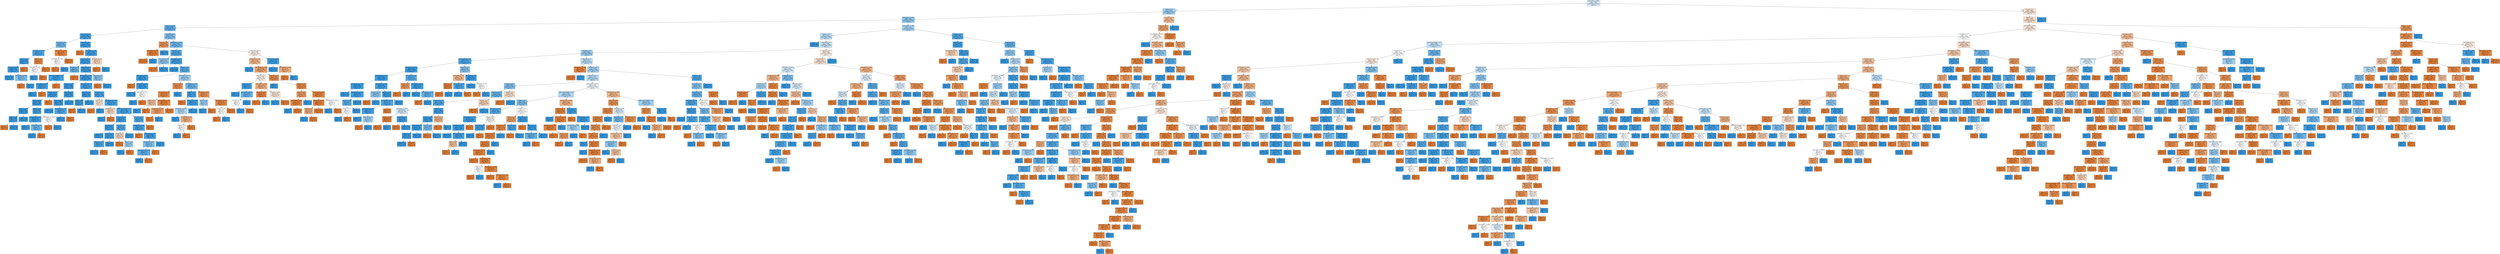digraph Tree {
node [shape=box, style="filled", color="black", fontname="helvetica"] ;
edge [fontname="helvetica"] ;
0 [label="stem-width <= 8.585\ngini = 0.494\nsamples = 40733\nvalue = [18195, 22538]\nclass = p", fillcolor="#d9ecfa"] ;
1 [label="season <= 2.5\ngini = 0.444\nsamples = 19773\nvalue = [6566, 13207]\nclass = p", fillcolor="#9bcef2"] ;
0 -> 1 [labeldistance=2.5, labelangle=45, headlabel="True"] ;
2 [label="stem-height <= 4.075\ngini = 0.424\nsamples = 18314\nvalue = [5589, 12725]\nclass = p", fillcolor="#90c8f0"] ;
1 -> 2 ;
3 [label="stem-color <= 9.5\ngini = 0.269\nsamples = 4901\nvalue = [784, 4117]\nclass = p", fillcolor="#5fb0ea"] ;
2 -> 3 ;
4 [label="stem-color <= 2.5\ngini = 0.102\nsamples = 2495\nvalue = [135, 2360]\nclass = p", fillcolor="#44a3e6"] ;
3 -> 4 ;
5 [label="stem-color <= 1.5\ngini = 0.338\nsamples = 279\nvalue = [60, 219]\nclass = p", fillcolor="#6fb8ec"] ;
4 -> 5 ;
6 [label="stem-width <= 5.825\ngini = 0.147\nsamples = 237\nvalue = [19, 218]\nclass = p", fillcolor="#4aa6e7"] ;
5 -> 6 ;
7 [label="habitat <= 3.5\ngini = 0.027\nsamples = 220\nvalue = [3, 217]\nclass = p", fillcolor="#3c9ee5"] ;
6 -> 7 ;
8 [label="stem-width <= 5.52\ngini = 0.018\nsamples = 219\nvalue = [2, 217]\nclass = p", fillcolor="#3b9ee5"] ;
7 -> 8 ;
9 [label="gini = 0.0\nsamples = 211\nvalue = [0, 211]\nclass = p", fillcolor="#399de5"] ;
8 -> 9 ;
10 [label="stem-height <= 3.845\ngini = 0.375\nsamples = 8\nvalue = [2, 6]\nclass = p", fillcolor="#7bbeee"] ;
8 -> 10 ;
11 [label="gini = 0.0\nsamples = 2\nvalue = [2, 0]\nclass = e", fillcolor="#e58139"] ;
10 -> 11 ;
12 [label="gini = 0.0\nsamples = 6\nvalue = [0, 6]\nclass = p", fillcolor="#399de5"] ;
10 -> 12 ;
13 [label="gini = 0.0\nsamples = 1\nvalue = [1, 0]\nclass = e", fillcolor="#e58139"] ;
7 -> 13 ;
14 [label="habitat <= 0.5\ngini = 0.111\nsamples = 17\nvalue = [16, 1]\nclass = e", fillcolor="#e78945"] ;
6 -> 14 ;
15 [label="stem-width <= 6.62\ngini = 0.5\nsamples = 2\nvalue = [1, 1]\nclass = e", fillcolor="#ffffff"] ;
14 -> 15 ;
16 [label="gini = 0.0\nsamples = 1\nvalue = [0, 1]\nclass = p", fillcolor="#399de5"] ;
15 -> 16 ;
17 [label="gini = 0.0\nsamples = 1\nvalue = [1, 0]\nclass = e", fillcolor="#e58139"] ;
15 -> 17 ;
18 [label="gini = 0.0\nsamples = 15\nvalue = [15, 0]\nclass = e", fillcolor="#e58139"] ;
14 -> 18 ;
19 [label="cap-diameter <= 2.18\ngini = 0.046\nsamples = 42\nvalue = [41, 1]\nclass = e", fillcolor="#e6843e"] ;
5 -> 19 ;
20 [label="stem-height <= 4.045\ngini = 0.5\nsamples = 2\nvalue = [1, 1]\nclass = e", fillcolor="#ffffff"] ;
19 -> 20 ;
21 [label="gini = 0.0\nsamples = 1\nvalue = [1, 0]\nclass = e", fillcolor="#e58139"] ;
20 -> 21 ;
22 [label="gini = 0.0\nsamples = 1\nvalue = [0, 1]\nclass = p", fillcolor="#399de5"] ;
20 -> 22 ;
23 [label="gini = 0.0\nsamples = 40\nvalue = [40, 0]\nclass = e", fillcolor="#e58139"] ;
19 -> 23 ;
24 [label="gill-color <= 2.0\ngini = 0.065\nsamples = 2216\nvalue = [75, 2141]\nclass = p", fillcolor="#40a0e6"] ;
4 -> 24 ;
25 [label="gini = 0.0\nsamples = 9\nvalue = [9, 0]\nclass = e", fillcolor="#e58139"] ;
24 -> 25 ;
26 [label="stem-width <= 7.595\ngini = 0.058\nsamples = 2207\nvalue = [66, 2141]\nclass = p", fillcolor="#3fa0e6"] ;
24 -> 26 ;
27 [label="cap-color <= 3.5\ngini = 0.053\nsamples = 2197\nvalue = [60, 2137]\nclass = p", fillcolor="#3fa0e6"] ;
26 -> 27 ;
28 [label="cap-color <= 1.5\ngini = 0.3\nsamples = 87\nvalue = [16, 71]\nclass = p", fillcolor="#66b3eb"] ;
27 -> 28 ;
29 [label="does-bruise-or-bleed <= 0.5\ngini = 0.053\nsamples = 73\nvalue = [2, 71]\nclass = p", fillcolor="#3fa0e6"] ;
28 -> 29 ;
30 [label="stem-width <= 4.545\ngini = 0.027\nsamples = 72\nvalue = [1, 71]\nclass = p", fillcolor="#3c9ee5"] ;
29 -> 30 ;
31 [label="gini = 0.0\nsamples = 71\nvalue = [0, 71]\nclass = p", fillcolor="#399de5"] ;
30 -> 31 ;
32 [label="gini = 0.0\nsamples = 1\nvalue = [1, 0]\nclass = e", fillcolor="#e58139"] ;
30 -> 32 ;
33 [label="gini = 0.0\nsamples = 1\nvalue = [1, 0]\nclass = e", fillcolor="#e58139"] ;
29 -> 33 ;
34 [label="gini = 0.0\nsamples = 14\nvalue = [14, 0]\nclass = e", fillcolor="#e58139"] ;
28 -> 34 ;
35 [label="ring-type <= 3.0\ngini = 0.041\nsamples = 2110\nvalue = [44, 2066]\nclass = p", fillcolor="#3d9fe6"] ;
27 -> 35 ;
36 [label="stem-height <= 3.585\ngini = 0.033\nsamples = 2079\nvalue = [35, 2044]\nclass = p", fillcolor="#3c9fe5"] ;
35 -> 36 ;
37 [label="cap-color <= 5.5\ngini = 0.009\nsamples = 1302\nvalue = [6, 1296]\nclass = p", fillcolor="#3a9de5"] ;
36 -> 37 ;
38 [label="stem-color <= 5.5\ngini = 0.02\nsamples = 486\nvalue = [5, 481]\nclass = p", fillcolor="#3b9ee5"] ;
37 -> 38 ;
39 [label="gill-color <= 6.0\ngini = 0.016\nsamples = 485\nvalue = [4, 481]\nclass = p", fillcolor="#3b9ee5"] ;
38 -> 39 ;
40 [label="gill-color <= 3.5\ngini = 0.005\nsamples = 425\nvalue = [1, 424]\nclass = p", fillcolor="#399de5"] ;
39 -> 40 ;
41 [label="habitat <= 0.5\ngini = 0.048\nsamples = 41\nvalue = [1, 40]\nclass = p", fillcolor="#3e9fe6"] ;
40 -> 41 ;
42 [label="gini = 0.0\nsamples = 1\nvalue = [1, 0]\nclass = e", fillcolor="#e58139"] ;
41 -> 42 ;
43 [label="gini = 0.0\nsamples = 40\nvalue = [0, 40]\nclass = p", fillcolor="#399de5"] ;
41 -> 43 ;
44 [label="gini = 0.0\nsamples = 384\nvalue = [0, 384]\nclass = p", fillcolor="#399de5"] ;
40 -> 44 ;
45 [label="habitat <= 1.5\ngini = 0.095\nsamples = 60\nvalue = [3, 57]\nclass = p", fillcolor="#43a2e6"] ;
39 -> 45 ;
46 [label="cap-diameter <= 3.45\ngini = 0.035\nsamples = 56\nvalue = [1, 55]\nclass = p", fillcolor="#3d9fe5"] ;
45 -> 46 ;
47 [label="gini = 0.0\nsamples = 51\nvalue = [0, 51]\nclass = p", fillcolor="#399de5"] ;
46 -> 47 ;
48 [label="stem-width <= 3.55\ngini = 0.32\nsamples = 5\nvalue = [1, 4]\nclass = p", fillcolor="#6ab6ec"] ;
46 -> 48 ;
49 [label="gini = 0.0\nsamples = 4\nvalue = [0, 4]\nclass = p", fillcolor="#399de5"] ;
48 -> 49 ;
50 [label="gini = 0.0\nsamples = 1\nvalue = [1, 0]\nclass = e", fillcolor="#e58139"] ;
48 -> 50 ;
51 [label="cap-diameter <= 1.995\ngini = 0.5\nsamples = 4\nvalue = [2, 2]\nclass = e", fillcolor="#ffffff"] ;
45 -> 51 ;
52 [label="gini = 0.0\nsamples = 2\nvalue = [2, 0]\nclass = e", fillcolor="#e58139"] ;
51 -> 52 ;
53 [label="gini = 0.0\nsamples = 2\nvalue = [0, 2]\nclass = p", fillcolor="#399de5"] ;
51 -> 53 ;
54 [label="gini = 0.0\nsamples = 1\nvalue = [1, 0]\nclass = e", fillcolor="#e58139"] ;
38 -> 54 ;
55 [label="cap-color <= 8.0\ngini = 0.002\nsamples = 816\nvalue = [1, 815]\nclass = p", fillcolor="#399de5"] ;
37 -> 55 ;
56 [label="cap-color <= 6.5\ngini = 0.008\nsamples = 260\nvalue = [1, 259]\nclass = p", fillcolor="#3a9de5"] ;
55 -> 56 ;
57 [label="gini = 0.0\nsamples = 246\nvalue = [0, 246]\nclass = p", fillcolor="#399de5"] ;
56 -> 57 ;
58 [label="cap-diameter <= 1.65\ngini = 0.133\nsamples = 14\nvalue = [1, 13]\nclass = p", fillcolor="#48a5e7"] ;
56 -> 58 ;
59 [label="gini = 0.0\nsamples = 13\nvalue = [0, 13]\nclass = p", fillcolor="#399de5"] ;
58 -> 59 ;
60 [label="gini = 0.0\nsamples = 1\nvalue = [1, 0]\nclass = e", fillcolor="#e58139"] ;
58 -> 60 ;
61 [label="gini = 0.0\nsamples = 556\nvalue = [0, 556]\nclass = p", fillcolor="#399de5"] ;
55 -> 61 ;
62 [label="stem-width <= 2.785\ngini = 0.072\nsamples = 777\nvalue = [29, 748]\nclass = p", fillcolor="#41a1e6"] ;
36 -> 62 ;
63 [label="gill-color <= 3.5\ngini = 0.011\nsamples = 354\nvalue = [2, 352]\nclass = p", fillcolor="#3a9ee5"] ;
62 -> 63 ;
64 [label="habitat <= 0.5\ngini = 0.091\nsamples = 42\nvalue = [2, 40]\nclass = p", fillcolor="#43a2e6"] ;
63 -> 64 ;
65 [label="gini = 0.0\nsamples = 2\nvalue = [2, 0]\nclass = e", fillcolor="#e58139"] ;
64 -> 65 ;
66 [label="gini = 0.0\nsamples = 40\nvalue = [0, 40]\nclass = p", fillcolor="#399de5"] ;
64 -> 66 ;
67 [label="gini = 0.0\nsamples = 312\nvalue = [0, 312]\nclass = p", fillcolor="#399de5"] ;
63 -> 67 ;
68 [label="gill-color <= 3.5\ngini = 0.12\nsamples = 423\nvalue = [27, 396]\nclass = p", fillcolor="#46a4e7"] ;
62 -> 68 ;
69 [label="habitat <= 0.5\ngini = 0.494\nsamples = 9\nvalue = [5, 4]\nclass = e", fillcolor="#fae6d7"] ;
68 -> 69 ;
70 [label="gini = 0.0\nsamples = 5\nvalue = [5, 0]\nclass = e", fillcolor="#e58139"] ;
69 -> 70 ;
71 [label="gini = 0.0\nsamples = 4\nvalue = [0, 4]\nclass = p", fillcolor="#399de5"] ;
69 -> 71 ;
72 [label="cap-diameter <= 1.875\ngini = 0.101\nsamples = 414\nvalue = [22, 392]\nclass = p", fillcolor="#44a2e6"] ;
68 -> 72 ;
73 [label="cap-shape <= 1.5\ngini = 0.48\nsamples = 5\nvalue = [3, 2]\nclass = e", fillcolor="#f6d5bd"] ;
72 -> 73 ;
74 [label="gini = 0.0\nsamples = 2\nvalue = [0, 2]\nclass = p", fillcolor="#399de5"] ;
73 -> 74 ;
75 [label="gini = 0.0\nsamples = 3\nvalue = [3, 0]\nclass = e", fillcolor="#e58139"] ;
73 -> 75 ;
76 [label="does-bruise-or-bleed <= 0.5\ngini = 0.089\nsamples = 409\nvalue = [19, 390]\nclass = p", fillcolor="#43a2e6"] ;
72 -> 76 ;
77 [label="cap-shape <= 5.5\ngini = 0.05\nsamples = 309\nvalue = [8, 301]\nclass = p", fillcolor="#3ea0e6"] ;
76 -> 77 ;
78 [label="gill-color <= 9.5\ngini = 0.016\nsamples = 247\nvalue = [2, 245]\nclass = p", fillcolor="#3b9ee5"] ;
77 -> 78 ;
79 [label="gini = 0.0\nsamples = 177\nvalue = [0, 177]\nclass = p", fillcolor="#399de5"] ;
78 -> 79 ;
80 [label="cap-color <= 5.5\ngini = 0.056\nsamples = 70\nvalue = [2, 68]\nclass = p", fillcolor="#3fa0e6"] ;
78 -> 80 ;
81 [label="stem-color <= 5.5\ngini = 0.153\nsamples = 24\nvalue = [2, 22]\nclass = p", fillcolor="#4ba6e7"] ;
80 -> 81 ;
82 [label="gini = 0.0\nsamples = 22\nvalue = [0, 22]\nclass = p", fillcolor="#399de5"] ;
81 -> 82 ;
83 [label="gini = 0.0\nsamples = 2\nvalue = [2, 0]\nclass = e", fillcolor="#e58139"] ;
81 -> 83 ;
84 [label="gini = 0.0\nsamples = 46\nvalue = [0, 46]\nclass = p", fillcolor="#399de5"] ;
80 -> 84 ;
85 [label="gill-color <= 6.5\ngini = 0.175\nsamples = 62\nvalue = [6, 56]\nclass = p", fillcolor="#4ea8e8"] ;
77 -> 85 ;
86 [label="habitat <= 1.5\ngini = 0.48\nsamples = 10\nvalue = [6, 4]\nclass = e", fillcolor="#f6d5bd"] ;
85 -> 86 ;
87 [label="gini = 0.0\nsamples = 4\nvalue = [4, 0]\nclass = e", fillcolor="#e58139"] ;
86 -> 87 ;
88 [label="season <= 1.0\ngini = 0.444\nsamples = 6\nvalue = [2, 4]\nclass = p", fillcolor="#9ccef2"] ;
86 -> 88 ;
89 [label="gini = 0.0\nsamples = 4\nvalue = [0, 4]\nclass = p", fillcolor="#399de5"] ;
88 -> 89 ;
90 [label="gini = 0.0\nsamples = 2\nvalue = [2, 0]\nclass = e", fillcolor="#e58139"] ;
88 -> 90 ;
91 [label="gini = 0.0\nsamples = 52\nvalue = [0, 52]\nclass = p", fillcolor="#399de5"] ;
85 -> 91 ;
92 [label="cap-color <= 6.5\ngini = 0.196\nsamples = 100\nvalue = [11, 89]\nclass = p", fillcolor="#51a9e8"] ;
76 -> 92 ;
93 [label="stem-width <= 5.245\ngini = 0.101\nsamples = 94\nvalue = [5, 89]\nclass = p", fillcolor="#44a3e6"] ;
92 -> 93 ;
94 [label="gini = 0.0\nsamples = 3\nvalue = [3, 0]\nclass = e", fillcolor="#e58139"] ;
93 -> 94 ;
95 [label="stem-width <= 5.735\ngini = 0.043\nsamples = 91\nvalue = [2, 89]\nclass = p", fillcolor="#3d9fe6"] ;
93 -> 95 ;
96 [label="stem-height <= 3.93\ngini = 0.375\nsamples = 8\nvalue = [2, 6]\nclass = p", fillcolor="#7bbeee"] ;
95 -> 96 ;
97 [label="cap-diameter <= 3.305\ngini = 0.245\nsamples = 7\nvalue = [1, 6]\nclass = p", fillcolor="#5aade9"] ;
96 -> 97 ;
98 [label="gini = 0.0\nsamples = 6\nvalue = [0, 6]\nclass = p", fillcolor="#399de5"] ;
97 -> 98 ;
99 [label="gini = 0.0\nsamples = 1\nvalue = [1, 0]\nclass = e", fillcolor="#e58139"] ;
97 -> 99 ;
100 [label="gini = 0.0\nsamples = 1\nvalue = [1, 0]\nclass = e", fillcolor="#e58139"] ;
96 -> 100 ;
101 [label="gini = 0.0\nsamples = 83\nvalue = [0, 83]\nclass = p", fillcolor="#399de5"] ;
95 -> 101 ;
102 [label="gini = 0.0\nsamples = 6\nvalue = [6, 0]\nclass = e", fillcolor="#e58139"] ;
92 -> 102 ;
103 [label="ring-type <= 5.5\ngini = 0.412\nsamples = 31\nvalue = [9, 22]\nclass = p", fillcolor="#8ac5f0"] ;
35 -> 103 ;
104 [label="gini = 0.0\nsamples = 9\nvalue = [9, 0]\nclass = e", fillcolor="#e58139"] ;
103 -> 104 ;
105 [label="gini = 0.0\nsamples = 22\nvalue = [0, 22]\nclass = p", fillcolor="#399de5"] ;
103 -> 105 ;
106 [label="stem-color <= 6.0\ngini = 0.48\nsamples = 10\nvalue = [6, 4]\nclass = e", fillcolor="#f6d5bd"] ;
26 -> 106 ;
107 [label="gini = 0.0\nsamples = 6\nvalue = [6, 0]\nclass = e", fillcolor="#e58139"] ;
106 -> 107 ;
108 [label="gini = 0.0\nsamples = 4\nvalue = [0, 4]\nclass = p", fillcolor="#399de5"] ;
106 -> 108 ;
109 [label="cap-shape <= 0.5\ngini = 0.394\nsamples = 2406\nvalue = [649, 1757]\nclass = p", fillcolor="#82c1ef"] ;
3 -> 109 ;
110 [label="has-ring <= 0.5\ngini = 0.252\nsamples = 196\nvalue = [167, 29]\nclass = e", fillcolor="#ea975b"] ;
109 -> 110 ;
111 [label="stem-width <= 3.645\ngini = 0.012\nsamples = 168\nvalue = [167, 1]\nclass = e", fillcolor="#e5823a"] ;
110 -> 111 ;
112 [label="gini = 0.0\nsamples = 167\nvalue = [167, 0]\nclass = e", fillcolor="#e58139"] ;
111 -> 112 ;
113 [label="gini = 0.0\nsamples = 1\nvalue = [0, 1]\nclass = p", fillcolor="#399de5"] ;
111 -> 113 ;
114 [label="gini = 0.0\nsamples = 28\nvalue = [0, 28]\nclass = p", fillcolor="#399de5"] ;
110 -> 114 ;
115 [label="cap-diameter <= 3.285\ngini = 0.341\nsamples = 2210\nvalue = [482, 1728]\nclass = p", fillcolor="#70b8ec"] ;
109 -> 115 ;
116 [label="gill-color <= 4.0\ngini = 0.186\nsamples = 1615\nvalue = [168, 1447]\nclass = p", fillcolor="#50a8e8"] ;
115 -> 116 ;
117 [label="stem-color <= 10.5\ngini = 0.421\nsamples = 345\nvalue = [104, 241]\nclass = p", fillcolor="#8ec7f0"] ;
116 -> 117 ;
118 [label="gini = 0.0\nsamples = 104\nvalue = [104, 0]\nclass = e", fillcolor="#e58139"] ;
117 -> 118 ;
119 [label="gini = 0.0\nsamples = 241\nvalue = [0, 241]\nclass = p", fillcolor="#399de5"] ;
117 -> 119 ;
120 [label="stem-width <= 3.915\ngini = 0.096\nsamples = 1270\nvalue = [64, 1206]\nclass = p", fillcolor="#44a2e6"] ;
116 -> 120 ;
121 [label="gini = 0.0\nsamples = 805\nvalue = [0, 805]\nclass = p", fillcolor="#399de5"] ;
120 -> 121 ;
122 [label="cap-color <= 9.5\ngini = 0.237\nsamples = 465\nvalue = [64, 401]\nclass = p", fillcolor="#59ade9"] ;
120 -> 122 ;
123 [label="stem-width <= 4.095\ngini = 0.014\nsamples = 281\nvalue = [2, 279]\nclass = p", fillcolor="#3a9ee5"] ;
122 -> 123 ;
124 [label="gini = 0.0\nsamples = 1\nvalue = [1, 0]\nclass = e", fillcolor="#e58139"] ;
123 -> 124 ;
125 [label="stem-width <= 8.565\ngini = 0.007\nsamples = 280\nvalue = [1, 279]\nclass = p", fillcolor="#3a9de5"] ;
123 -> 125 ;
126 [label="gini = 0.0\nsamples = 278\nvalue = [0, 278]\nclass = p", fillcolor="#399de5"] ;
125 -> 126 ;
127 [label="stem-color <= 10.5\ngini = 0.5\nsamples = 2\nvalue = [1, 1]\nclass = e", fillcolor="#ffffff"] ;
125 -> 127 ;
128 [label="gini = 0.0\nsamples = 1\nvalue = [0, 1]\nclass = p", fillcolor="#399de5"] ;
127 -> 128 ;
129 [label="gini = 0.0\nsamples = 1\nvalue = [1, 0]\nclass = e", fillcolor="#e58139"] ;
127 -> 129 ;
130 [label="stem-width <= 5.775\ngini = 0.447\nsamples = 184\nvalue = [62, 122]\nclass = p", fillcolor="#9ecff2"] ;
122 -> 130 ;
131 [label="cap-color <= 10.5\ngini = 0.193\nsamples = 37\nvalue = [33, 4]\nclass = e", fillcolor="#e89051"] ;
130 -> 131 ;
132 [label="stem-height <= 2.46\ngini = 0.108\nsamples = 35\nvalue = [33, 2]\nclass = e", fillcolor="#e78945"] ;
131 -> 132 ;
133 [label="habitat <= 2.5\ngini = 0.444\nsamples = 3\nvalue = [2, 1]\nclass = e", fillcolor="#f2c09c"] ;
132 -> 133 ;
134 [label="gini = 0.0\nsamples = 1\nvalue = [0, 1]\nclass = p", fillcolor="#399de5"] ;
133 -> 134 ;
135 [label="gini = 0.0\nsamples = 2\nvalue = [2, 0]\nclass = e", fillcolor="#e58139"] ;
133 -> 135 ;
136 [label="cap-diameter <= 2.565\ngini = 0.061\nsamples = 32\nvalue = [31, 1]\nclass = e", fillcolor="#e6853f"] ;
132 -> 136 ;
137 [label="cap-diameter <= 2.535\ngini = 0.278\nsamples = 6\nvalue = [5, 1]\nclass = e", fillcolor="#ea9a61"] ;
136 -> 137 ;
138 [label="gini = 0.0\nsamples = 5\nvalue = [5, 0]\nclass = e", fillcolor="#e58139"] ;
137 -> 138 ;
139 [label="gini = 0.0\nsamples = 1\nvalue = [0, 1]\nclass = p", fillcolor="#399de5"] ;
137 -> 139 ;
140 [label="gini = 0.0\nsamples = 26\nvalue = [26, 0]\nclass = e", fillcolor="#e58139"] ;
136 -> 140 ;
141 [label="gini = 0.0\nsamples = 2\nvalue = [0, 2]\nclass = p", fillcolor="#399de5"] ;
131 -> 141 ;
142 [label="stem-height <= 3.375\ngini = 0.317\nsamples = 147\nvalue = [29, 118]\nclass = p", fillcolor="#6ab5eb"] ;
130 -> 142 ;
143 [label="habitat <= 0.5\ngini = 0.108\nsamples = 122\nvalue = [7, 115]\nclass = p", fillcolor="#45a3e7"] ;
142 -> 143 ;
144 [label="gini = 0.0\nsamples = 4\nvalue = [4, 0]\nclass = e", fillcolor="#e58139"] ;
143 -> 144 ;
145 [label="stem-width <= 6.05\ngini = 0.05\nsamples = 118\nvalue = [3, 115]\nclass = p", fillcolor="#3ea0e6"] ;
143 -> 145 ;
146 [label="stem-height <= 2.765\ngini = 0.469\nsamples = 8\nvalue = [3, 5]\nclass = p", fillcolor="#b0d8f5"] ;
145 -> 146 ;
147 [label="gini = 0.0\nsamples = 4\nvalue = [0, 4]\nclass = p", fillcolor="#399de5"] ;
146 -> 147 ;
148 [label="stem-height <= 3.07\ngini = 0.375\nsamples = 4\nvalue = [3, 1]\nclass = e", fillcolor="#eeab7b"] ;
146 -> 148 ;
149 [label="habitat <= 2.5\ngini = 0.5\nsamples = 2\nvalue = [1, 1]\nclass = e", fillcolor="#ffffff"] ;
148 -> 149 ;
150 [label="gini = 0.0\nsamples = 1\nvalue = [0, 1]\nclass = p", fillcolor="#399de5"] ;
149 -> 150 ;
151 [label="gini = 0.0\nsamples = 1\nvalue = [1, 0]\nclass = e", fillcolor="#e58139"] ;
149 -> 151 ;
152 [label="gini = 0.0\nsamples = 2\nvalue = [2, 0]\nclass = e", fillcolor="#e58139"] ;
148 -> 152 ;
153 [label="gini = 0.0\nsamples = 110\nvalue = [0, 110]\nclass = p", fillcolor="#399de5"] ;
145 -> 153 ;
154 [label="stem-width <= 6.05\ngini = 0.211\nsamples = 25\nvalue = [22, 3]\nclass = e", fillcolor="#e99254"] ;
142 -> 154 ;
155 [label="habitat <= 2.0\ngini = 0.444\nsamples = 3\nvalue = [1, 2]\nclass = p", fillcolor="#9ccef2"] ;
154 -> 155 ;
156 [label="gini = 0.0\nsamples = 2\nvalue = [0, 2]\nclass = p", fillcolor="#399de5"] ;
155 -> 156 ;
157 [label="gini = 0.0\nsamples = 1\nvalue = [1, 0]\nclass = e", fillcolor="#e58139"] ;
155 -> 157 ;
158 [label="stem-height <= 3.39\ngini = 0.087\nsamples = 22\nvalue = [21, 1]\nclass = e", fillcolor="#e68742"] ;
154 -> 158 ;
159 [label="season <= 1.0\ngini = 0.5\nsamples = 2\nvalue = [1, 1]\nclass = e", fillcolor="#ffffff"] ;
158 -> 159 ;
160 [label="gini = 0.0\nsamples = 1\nvalue = [1, 0]\nclass = e", fillcolor="#e58139"] ;
159 -> 160 ;
161 [label="gini = 0.0\nsamples = 1\nvalue = [0, 1]\nclass = p", fillcolor="#399de5"] ;
159 -> 161 ;
162 [label="gini = 0.0\nsamples = 20\nvalue = [20, 0]\nclass = e", fillcolor="#e58139"] ;
158 -> 162 ;
163 [label="stem-color <= 10.5\ngini = 0.498\nsamples = 595\nvalue = [314, 281]\nclass = e", fillcolor="#fcf2ea"] ;
115 -> 163 ;
164 [label="stem-width <= 4.23\ngini = 0.414\nsamples = 440\nvalue = [311, 129]\nclass = e", fillcolor="#f0b58b"] ;
163 -> 164 ;
165 [label="gini = 0.0\nsamples = 52\nvalue = [0, 52]\nclass = p", fillcolor="#399de5"] ;
164 -> 165 ;
166 [label="cap-diameter <= 3.585\ngini = 0.318\nsamples = 388\nvalue = [311, 77]\nclass = e", fillcolor="#eba06a"] ;
164 -> 166 ;
167 [label="cap-color <= 9.5\ngini = 0.499\nsamples = 101\nvalue = [53, 48]\nclass = e", fillcolor="#fdf3ec"] ;
166 -> 167 ;
168 [label="cap-shape <= 5.5\ngini = 0.061\nsamples = 32\nvalue = [1, 31]\nclass = p", fillcolor="#3fa0e6"] ;
167 -> 168 ;
169 [label="gini = 0.0\nsamples = 26\nvalue = [0, 26]\nclass = p", fillcolor="#399de5"] ;
168 -> 169 ;
170 [label="stem-width <= 6.945\ngini = 0.278\nsamples = 6\nvalue = [1, 5]\nclass = p", fillcolor="#61b1ea"] ;
168 -> 170 ;
171 [label="cap-color <= 1.0\ngini = 0.5\nsamples = 2\nvalue = [1, 1]\nclass = e", fillcolor="#ffffff"] ;
170 -> 171 ;
172 [label="gini = 0.0\nsamples = 1\nvalue = [0, 1]\nclass = p", fillcolor="#399de5"] ;
171 -> 172 ;
173 [label="gini = 0.0\nsamples = 1\nvalue = [1, 0]\nclass = e", fillcolor="#e58139"] ;
171 -> 173 ;
174 [label="gini = 0.0\nsamples = 4\nvalue = [0, 4]\nclass = p", fillcolor="#399de5"] ;
170 -> 174 ;
175 [label="stem-width <= 6.805\ngini = 0.371\nsamples = 69\nvalue = [52, 17]\nclass = e", fillcolor="#eeaa7a"] ;
167 -> 175 ;
176 [label="cap-color <= 10.5\ngini = 0.059\nsamples = 33\nvalue = [32, 1]\nclass = e", fillcolor="#e6853f"] ;
175 -> 176 ;
177 [label="gini = 0.0\nsamples = 32\nvalue = [32, 0]\nclass = e", fillcolor="#e58139"] ;
176 -> 177 ;
178 [label="gini = 0.0\nsamples = 1\nvalue = [0, 1]\nclass = p", fillcolor="#399de5"] ;
176 -> 178 ;
179 [label="cap-color <= 10.5\ngini = 0.494\nsamples = 36\nvalue = [20, 16]\nclass = e", fillcolor="#fae6d7"] ;
175 -> 179 ;
180 [label="gini = 0.0\nsamples = 16\nvalue = [0, 16]\nclass = p", fillcolor="#399de5"] ;
179 -> 180 ;
181 [label="gini = 0.0\nsamples = 20\nvalue = [20, 0]\nclass = e", fillcolor="#e58139"] ;
179 -> 181 ;
182 [label="cap-color <= 1.5\ngini = 0.182\nsamples = 287\nvalue = [258, 29]\nclass = e", fillcolor="#e88f4f"] ;
166 -> 182 ;
183 [label="gini = 0.0\nsamples = 9\nvalue = [0, 9]\nclass = p", fillcolor="#399de5"] ;
182 -> 183 ;
184 [label="cap-color <= 9.5\ngini = 0.134\nsamples = 278\nvalue = [258, 20]\nclass = e", fillcolor="#e78b48"] ;
182 -> 184 ;
185 [label="cap-color <= 6.0\ngini = 0.284\nsamples = 99\nvalue = [82, 17]\nclass = e", fillcolor="#ea9b62"] ;
184 -> 185 ;
186 [label="stem-height <= 3.08\ngini = 0.046\nsamples = 84\nvalue = [82, 2]\nclass = e", fillcolor="#e6843e"] ;
185 -> 186 ;
187 [label="gini = 0.0\nsamples = 2\nvalue = [0, 2]\nclass = p", fillcolor="#399de5"] ;
186 -> 187 ;
188 [label="gini = 0.0\nsamples = 82\nvalue = [82, 0]\nclass = e", fillcolor="#e58139"] ;
186 -> 188 ;
189 [label="gini = 0.0\nsamples = 15\nvalue = [0, 15]\nclass = p", fillcolor="#399de5"] ;
185 -> 189 ;
190 [label="stem-height <= 4.065\ngini = 0.033\nsamples = 179\nvalue = [176, 3]\nclass = e", fillcolor="#e5833c"] ;
184 -> 190 ;
191 [label="stem-width <= 5.71\ngini = 0.022\nsamples = 177\nvalue = [175, 2]\nclass = e", fillcolor="#e5823b"] ;
190 -> 191 ;
192 [label="habitat <= 0.5\ngini = 0.375\nsamples = 8\nvalue = [6, 2]\nclass = e", fillcolor="#eeab7b"] ;
191 -> 192 ;
193 [label="gini = 0.0\nsamples = 2\nvalue = [0, 2]\nclass = p", fillcolor="#399de5"] ;
192 -> 193 ;
194 [label="gini = 0.0\nsamples = 6\nvalue = [6, 0]\nclass = e", fillcolor="#e58139"] ;
192 -> 194 ;
195 [label="gini = 0.0\nsamples = 169\nvalue = [169, 0]\nclass = e", fillcolor="#e58139"] ;
191 -> 195 ;
196 [label="cap-diameter <= 3.715\ngini = 0.5\nsamples = 2\nvalue = [1, 1]\nclass = e", fillcolor="#ffffff"] ;
190 -> 196 ;
197 [label="gini = 0.0\nsamples = 1\nvalue = [0, 1]\nclass = p", fillcolor="#399de5"] ;
196 -> 197 ;
198 [label="gini = 0.0\nsamples = 1\nvalue = [1, 0]\nclass = e", fillcolor="#e58139"] ;
196 -> 198 ;
199 [label="stem-width <= 8.045\ngini = 0.038\nsamples = 155\nvalue = [3, 152]\nclass = p", fillcolor="#3d9fe6"] ;
163 -> 199 ;
200 [label="gini = 0.0\nsamples = 151\nvalue = [0, 151]\nclass = p", fillcolor="#399de5"] ;
199 -> 200 ;
201 [label="stem-height <= 3.705\ngini = 0.375\nsamples = 4\nvalue = [3, 1]\nclass = e", fillcolor="#eeab7b"] ;
199 -> 201 ;
202 [label="gini = 0.0\nsamples = 3\nvalue = [3, 0]\nclass = e", fillcolor="#e58139"] ;
201 -> 202 ;
203 [label="gini = 0.0\nsamples = 1\nvalue = [0, 1]\nclass = p", fillcolor="#399de5"] ;
201 -> 203 ;
204 [label="stem-height <= 7.365\ngini = 0.46\nsamples = 13413\nvalue = [4805, 8608]\nclass = p", fillcolor="#a8d4f4"] ;
2 -> 204 ;
205 [label="ring-type <= 0.5\ngini = 0.477\nsamples = 11852\nvalue = [4647, 7205]\nclass = p", fillcolor="#b9dcf6"] ;
204 -> 205 ;
206 [label="gini = 0.0\nsamples = 664\nvalue = [0, 664]\nclass = p", fillcolor="#399de5"] ;
205 -> 206 ;
207 [label="stem-color <= 9.5\ngini = 0.486\nsamples = 11188\nvalue = [4647, 6541]\nclass = p", fillcolor="#c6e3f7"] ;
205 -> 207 ;
208 [label="cap-shape <= 0.5\ngini = 0.442\nsamples = 6493\nvalue = [2144, 4349]\nclass = p", fillcolor="#9bcdf2"] ;
207 -> 208 ;
209 [label="cap-diameter <= 3.525\ngini = 0.15\nsamples = 1323\nvalue = [108, 1215]\nclass = p", fillcolor="#4ba6e7"] ;
208 -> 209 ;
210 [label="cap-diameter <= 3.03\ngini = 0.033\nsamples = 1002\nvalue = [17, 985]\nclass = p", fillcolor="#3c9fe5"] ;
209 -> 210 ;
211 [label="cap-diameter <= 2.435\ngini = 0.011\nsamples = 905\nvalue = [5, 900]\nclass = p", fillcolor="#3a9ee5"] ;
210 -> 211 ;
212 [label="cap-diameter <= 2.265\ngini = 0.003\nsamples = 786\nvalue = [1, 785]\nclass = p", fillcolor="#399de5"] ;
211 -> 212 ;
213 [label="gini = 0.0\nsamples = 711\nvalue = [0, 711]\nclass = p", fillcolor="#399de5"] ;
212 -> 213 ;
214 [label="cap-diameter <= 2.275\ngini = 0.026\nsamples = 75\nvalue = [1, 74]\nclass = p", fillcolor="#3c9ee5"] ;
212 -> 214 ;
215 [label="gill-color <= 4.0\ngini = 0.245\nsamples = 7\nvalue = [1, 6]\nclass = p", fillcolor="#5aade9"] ;
214 -> 215 ;
216 [label="season <= 1.0\ngini = 0.5\nsamples = 2\nvalue = [1, 1]\nclass = e", fillcolor="#ffffff"] ;
215 -> 216 ;
217 [label="gini = 0.0\nsamples = 1\nvalue = [0, 1]\nclass = p", fillcolor="#399de5"] ;
216 -> 217 ;
218 [label="gini = 0.0\nsamples = 1\nvalue = [1, 0]\nclass = e", fillcolor="#e58139"] ;
216 -> 218 ;
219 [label="gini = 0.0\nsamples = 5\nvalue = [0, 5]\nclass = p", fillcolor="#399de5"] ;
215 -> 219 ;
220 [label="gini = 0.0\nsamples = 68\nvalue = [0, 68]\nclass = p", fillcolor="#399de5"] ;
214 -> 220 ;
221 [label="stem-height <= 4.595\ngini = 0.065\nsamples = 119\nvalue = [4, 115]\nclass = p", fillcolor="#40a0e6"] ;
211 -> 221 ;
222 [label="stem-color <= 6.5\ngini = 0.408\nsamples = 7\nvalue = [2, 5]\nclass = p", fillcolor="#88c4ef"] ;
221 -> 222 ;
223 [label="gini = 0.0\nsamples = 2\nvalue = [2, 0]\nclass = e", fillcolor="#e58139"] ;
222 -> 223 ;
224 [label="gini = 0.0\nsamples = 5\nvalue = [0, 5]\nclass = p", fillcolor="#399de5"] ;
222 -> 224 ;
225 [label="gill-color <= 3.5\ngini = 0.035\nsamples = 112\nvalue = [2, 110]\nclass = p", fillcolor="#3d9fe5"] ;
221 -> 225 ;
226 [label="stem-height <= 5.725\ngini = 0.147\nsamples = 25\nvalue = [2, 23]\nclass = p", fillcolor="#4aa6e7"] ;
225 -> 226 ;
227 [label="cap-diameter <= 2.88\ngini = 0.08\nsamples = 24\nvalue = [1, 23]\nclass = p", fillcolor="#42a1e6"] ;
226 -> 227 ;
228 [label="gini = 0.0\nsamples = 21\nvalue = [0, 21]\nclass = p", fillcolor="#399de5"] ;
227 -> 228 ;
229 [label="stem-color <= 7.0\ngini = 0.444\nsamples = 3\nvalue = [1, 2]\nclass = p", fillcolor="#9ccef2"] ;
227 -> 229 ;
230 [label="gini = 0.0\nsamples = 1\nvalue = [1, 0]\nclass = e", fillcolor="#e58139"] ;
229 -> 230 ;
231 [label="gini = 0.0\nsamples = 2\nvalue = [0, 2]\nclass = p", fillcolor="#399de5"] ;
229 -> 231 ;
232 [label="gini = 0.0\nsamples = 1\nvalue = [1, 0]\nclass = e", fillcolor="#e58139"] ;
226 -> 232 ;
233 [label="gini = 0.0\nsamples = 87\nvalue = [0, 87]\nclass = p", fillcolor="#399de5"] ;
225 -> 233 ;
234 [label="stem-width <= 3.58\ngini = 0.217\nsamples = 97\nvalue = [12, 85]\nclass = p", fillcolor="#55abe9"] ;
210 -> 234 ;
235 [label="gill-color <= 4.0\ngini = 0.26\nsamples = 13\nvalue = [11, 2]\nclass = e", fillcolor="#ea985d"] ;
234 -> 235 ;
236 [label="gini = 0.0\nsamples = 11\nvalue = [11, 0]\nclass = e", fillcolor="#e58139"] ;
235 -> 236 ;
237 [label="gini = 0.0\nsamples = 2\nvalue = [0, 2]\nclass = p", fillcolor="#399de5"] ;
235 -> 237 ;
238 [label="stem-height <= 6.025\ngini = 0.024\nsamples = 84\nvalue = [1, 83]\nclass = p", fillcolor="#3b9ee5"] ;
234 -> 238 ;
239 [label="gini = 0.0\nsamples = 78\nvalue = [0, 78]\nclass = p", fillcolor="#399de5"] ;
238 -> 239 ;
240 [label="stem-height <= 6.145\ngini = 0.278\nsamples = 6\nvalue = [1, 5]\nclass = p", fillcolor="#61b1ea"] ;
238 -> 240 ;
241 [label="gini = 0.0\nsamples = 1\nvalue = [1, 0]\nclass = e", fillcolor="#e58139"] ;
240 -> 241 ;
242 [label="gini = 0.0\nsamples = 5\nvalue = [0, 5]\nclass = p", fillcolor="#399de5"] ;
240 -> 242 ;
243 [label="gill-color <= 3.5\ngini = 0.406\nsamples = 321\nvalue = [91, 230]\nclass = p", fillcolor="#87c4ef"] ;
209 -> 243 ;
244 [label="stem-width <= 5.06\ngini = 0.417\nsamples = 128\nvalue = [90, 38]\nclass = e", fillcolor="#f0b68d"] ;
243 -> 244 ;
245 [label="habitat <= 1.5\ngini = 0.022\nsamples = 88\nvalue = [87, 1]\nclass = e", fillcolor="#e5823b"] ;
244 -> 245 ;
246 [label="gini = 0.0\nsamples = 87\nvalue = [87, 0]\nclass = e", fillcolor="#e58139"] ;
245 -> 246 ;
247 [label="gini = 0.0\nsamples = 1\nvalue = [0, 1]\nclass = p", fillcolor="#399de5"] ;
245 -> 247 ;
248 [label="stem-width <= 8.29\ngini = 0.139\nsamples = 40\nvalue = [3, 37]\nclass = p", fillcolor="#49a5e7"] ;
244 -> 248 ;
249 [label="gini = 0.0\nsamples = 37\nvalue = [0, 37]\nclass = p", fillcolor="#399de5"] ;
248 -> 249 ;
250 [label="gini = 0.0\nsamples = 3\nvalue = [3, 0]\nclass = e", fillcolor="#e58139"] ;
248 -> 250 ;
251 [label="stem-width <= 8.48\ngini = 0.01\nsamples = 193\nvalue = [1, 192]\nclass = p", fillcolor="#3a9ee5"] ;
243 -> 251 ;
252 [label="gini = 0.0\nsamples = 191\nvalue = [0, 191]\nclass = p", fillcolor="#399de5"] ;
251 -> 252 ;
253 [label="stem-color <= 2.5\ngini = 0.5\nsamples = 2\nvalue = [1, 1]\nclass = e", fillcolor="#ffffff"] ;
251 -> 253 ;
254 [label="gini = 0.0\nsamples = 1\nvalue = [1, 0]\nclass = e", fillcolor="#e58139"] ;
253 -> 254 ;
255 [label="gini = 0.0\nsamples = 1\nvalue = [0, 1]\nclass = p", fillcolor="#399de5"] ;
253 -> 255 ;
256 [label="cap-shape <= 1.5\ngini = 0.477\nsamples = 5170\nvalue = [2036, 3134]\nclass = p", fillcolor="#baddf6"] ;
208 -> 256 ;
257 [label="cap-diameter <= 2.08\ngini = 0.027\nsamples = 371\nvalue = [366, 5]\nclass = e", fillcolor="#e5833c"] ;
256 -> 257 ;
258 [label="gini = 0.0\nsamples = 366\nvalue = [366, 0]\nclass = e", fillcolor="#e58139"] ;
257 -> 258 ;
259 [label="gini = 0.0\nsamples = 5\nvalue = [0, 5]\nclass = p", fillcolor="#399de5"] ;
257 -> 259 ;
260 [label="gill-color <= 10.5\ngini = 0.454\nsamples = 4799\nvalue = [1670, 3129]\nclass = p", fillcolor="#a3d1f3"] ;
256 -> 260 ;
261 [label="gill-color <= 5.5\ngini = 0.474\nsamples = 4171\nvalue = [1608, 2563]\nclass = p", fillcolor="#b5daf5"] ;
260 -> 261 ;
262 [label="ring-type <= 2.0\ngini = 0.395\nsamples = 1857\nvalue = [503, 1354]\nclass = p", fillcolor="#83c1ef"] ;
261 -> 262 ;
263 [label="stem-color <= 5.5\ngini = 0.314\nsamples = 1487\nvalue = [290, 1197]\nclass = p", fillcolor="#69b5eb"] ;
262 -> 263 ;
264 [label="cap-shape <= 2.5\ngini = 0.185\nsamples = 1219\nvalue = [126, 1093]\nclass = p", fillcolor="#50a8e8"] ;
263 -> 264 ;
265 [label="stem-width <= 4.375\ngini = 0.492\nsamples = 209\nvalue = [91, 118]\nclass = p", fillcolor="#d2e9f9"] ;
264 -> 265 ;
266 [label="gill-color <= 4.0\ngini = 0.022\nsamples = 88\nvalue = [87, 1]\nclass = e", fillcolor="#e5823b"] ;
265 -> 266 ;
267 [label="gini = 0.0\nsamples = 87\nvalue = [87, 0]\nclass = e", fillcolor="#e58139"] ;
266 -> 267 ;
268 [label="gini = 0.0\nsamples = 1\nvalue = [0, 1]\nclass = p", fillcolor="#399de5"] ;
266 -> 268 ;
269 [label="stem-color <= 3.5\ngini = 0.064\nsamples = 121\nvalue = [4, 117]\nclass = p", fillcolor="#40a0e6"] ;
265 -> 269 ;
270 [label="gini = 0.0\nsamples = 4\nvalue = [4, 0]\nclass = e", fillcolor="#e58139"] ;
269 -> 270 ;
271 [label="gini = 0.0\nsamples = 117\nvalue = [0, 117]\nclass = p", fillcolor="#399de5"] ;
269 -> 271 ;
272 [label="habitat <= 2.5\ngini = 0.067\nsamples = 1010\nvalue = [35, 975]\nclass = p", fillcolor="#40a1e6"] ;
264 -> 272 ;
273 [label="cap-color <= 5.5\ngini = 0.034\nsamples = 985\nvalue = [17, 968]\nclass = p", fillcolor="#3c9fe5"] ;
272 -> 273 ;
274 [label="stem-color <= 2.0\ngini = 0.015\nsamples = 944\nvalue = [7, 937]\nclass = p", fillcolor="#3a9ee5"] ;
273 -> 274 ;
275 [label="habitat <= 0.5\ngini = 0.045\nsamples = 301\nvalue = [7, 294]\nclass = p", fillcolor="#3e9fe6"] ;
274 -> 275 ;
276 [label="gini = 0.0\nsamples = 294\nvalue = [0, 294]\nclass = p", fillcolor="#399de5"] ;
275 -> 276 ;
277 [label="gini = 0.0\nsamples = 7\nvalue = [7, 0]\nclass = e", fillcolor="#e58139"] ;
275 -> 277 ;
278 [label="gini = 0.0\nsamples = 643\nvalue = [0, 643]\nclass = p", fillcolor="#399de5"] ;
274 -> 278 ;
279 [label="gill-color <= 2.0\ngini = 0.369\nsamples = 41\nvalue = [10, 31]\nclass = p", fillcolor="#79bded"] ;
273 -> 279 ;
280 [label="gini = 0.0\nsamples = 10\nvalue = [10, 0]\nclass = e", fillcolor="#e58139"] ;
279 -> 280 ;
281 [label="gini = 0.0\nsamples = 31\nvalue = [0, 31]\nclass = p", fillcolor="#399de5"] ;
279 -> 281 ;
282 [label="gill-color <= 2.0\ngini = 0.403\nsamples = 25\nvalue = [18, 7]\nclass = e", fillcolor="#efb286"] ;
272 -> 282 ;
283 [label="gini = 0.0\nsamples = 18\nvalue = [18, 0]\nclass = e", fillcolor="#e58139"] ;
282 -> 283 ;
284 [label="gini = 0.0\nsamples = 7\nvalue = [0, 7]\nclass = p", fillcolor="#399de5"] ;
282 -> 284 ;
285 [label="gill-color <= 2.5\ngini = 0.475\nsamples = 268\nvalue = [164, 104]\nclass = e", fillcolor="#f5d1b7"] ;
263 -> 285 ;
286 [label="gini = 0.0\nsamples = 164\nvalue = [164, 0]\nclass = e", fillcolor="#e58139"] ;
285 -> 286 ;
287 [label="gini = 0.0\nsamples = 104\nvalue = [0, 104]\nclass = p", fillcolor="#399de5"] ;
285 -> 287 ;
288 [label="ring-type <= 5.5\ngini = 0.489\nsamples = 370\nvalue = [213, 157]\nclass = e", fillcolor="#f8decb"] ;
262 -> 288 ;
289 [label="gini = 0.0\nsamples = 213\nvalue = [213, 0]\nclass = e", fillcolor="#e58139"] ;
288 -> 289 ;
290 [label="gini = 0.0\nsamples = 157\nvalue = [0, 157]\nclass = p", fillcolor="#399de5"] ;
288 -> 290 ;
291 [label="stem-width <= 5.905\ngini = 0.499\nsamples = 2314\nvalue = [1105, 1209]\nclass = p", fillcolor="#eef7fd"] ;
261 -> 291 ;
292 [label="does-bruise-or-bleed <= 0.5\ngini = 0.464\nsamples = 1563\nvalue = [572, 991]\nclass = p", fillcolor="#abd6f4"] ;
291 -> 292 ;
293 [label="habitat <= 1.5\ngini = 0.385\nsamples = 1213\nvalue = [316, 897]\nclass = p", fillcolor="#7fc0ee"] ;
292 -> 293 ;
294 [label="stem-width <= 4.41\ngini = 0.215\nsamples = 775\nvalue = [95, 680]\nclass = p", fillcolor="#55abe9"] ;
293 -> 294 ;
295 [label="cap-diameter <= 4.925\ngini = 0.013\nsamples = 599\nvalue = [4, 595]\nclass = p", fillcolor="#3a9ee5"] ;
294 -> 295 ;
296 [label="stem-width <= 3.715\ngini = 0.007\nsamples = 597\nvalue = [2, 595]\nclass = p", fillcolor="#3a9de5"] ;
295 -> 296 ;
297 [label="gini = 0.0\nsamples = 535\nvalue = [0, 535]\nclass = p", fillcolor="#399de5"] ;
296 -> 297 ;
298 [label="stem-height <= 4.57\ngini = 0.062\nsamples = 62\nvalue = [2, 60]\nclass = p", fillcolor="#40a0e6"] ;
296 -> 298 ;
299 [label="habitat <= 0.5\ngini = 0.444\nsamples = 3\nvalue = [2, 1]\nclass = e", fillcolor="#f2c09c"] ;
298 -> 299 ;
300 [label="gini = 0.0\nsamples = 2\nvalue = [2, 0]\nclass = e", fillcolor="#e58139"] ;
299 -> 300 ;
301 [label="gini = 0.0\nsamples = 1\nvalue = [0, 1]\nclass = p", fillcolor="#399de5"] ;
299 -> 301 ;
302 [label="gini = 0.0\nsamples = 59\nvalue = [0, 59]\nclass = p", fillcolor="#399de5"] ;
298 -> 302 ;
303 [label="gini = 0.0\nsamples = 2\nvalue = [2, 0]\nclass = e", fillcolor="#e58139"] ;
295 -> 303 ;
304 [label="gill-color <= 9.5\ngini = 0.499\nsamples = 176\nvalue = [91, 85]\nclass = e", fillcolor="#fdf7f2"] ;
294 -> 304 ;
305 [label="cap-shape <= 5.5\ngini = 0.086\nsamples = 89\nvalue = [4, 85]\nclass = p", fillcolor="#42a2e6"] ;
304 -> 305 ;
306 [label="gini = 0.0\nsamples = 85\nvalue = [0, 85]\nclass = p", fillcolor="#399de5"] ;
305 -> 306 ;
307 [label="gini = 0.0\nsamples = 4\nvalue = [4, 0]\nclass = e", fillcolor="#e58139"] ;
305 -> 307 ;
308 [label="gini = 0.0\nsamples = 87\nvalue = [87, 0]\nclass = e", fillcolor="#e58139"] ;
304 -> 308 ;
309 [label="gill-color <= 7.5\ngini = 0.5\nsamples = 438\nvalue = [221, 217]\nclass = e", fillcolor="#fffdfb"] ;
293 -> 309 ;
310 [label="habitat <= 3.5\ngini = 0.324\nsamples = 275\nvalue = [219, 56]\nclass = e", fillcolor="#eca16c"] ;
309 -> 310 ;
311 [label="cap-shape <= 5.5\ngini = 0.122\nsamples = 230\nvalue = [215, 15]\nclass = e", fillcolor="#e78a47"] ;
310 -> 311 ;
312 [label="stem-color <= 6.0\ngini = 0.036\nsamples = 219\nvalue = [215, 4]\nclass = e", fillcolor="#e5833d"] ;
311 -> 312 ;
313 [label="cap-color <= 7.5\ngini = 0.027\nsamples = 218\nvalue = [215, 3]\nclass = e", fillcolor="#e5833c"] ;
312 -> 313 ;
314 [label="stem-height <= 6.575\ngini = 0.018\nsamples = 217\nvalue = [215, 2]\nclass = e", fillcolor="#e5823b"] ;
313 -> 314 ;
315 [label="gini = 0.0\nsamples = 153\nvalue = [153, 0]\nclass = e", fillcolor="#e58139"] ;
314 -> 315 ;
316 [label="stem-height <= 6.6\ngini = 0.061\nsamples = 64\nvalue = [62, 2]\nclass = e", fillcolor="#e6853f"] ;
314 -> 316 ;
317 [label="habitat <= 2.5\ngini = 0.5\nsamples = 2\nvalue = [1, 1]\nclass = e", fillcolor="#ffffff"] ;
316 -> 317 ;
318 [label="gini = 0.0\nsamples = 1\nvalue = [1, 0]\nclass = e", fillcolor="#e58139"] ;
317 -> 318 ;
319 [label="gini = 0.0\nsamples = 1\nvalue = [0, 1]\nclass = p", fillcolor="#399de5"] ;
317 -> 319 ;
320 [label="cap-diameter <= 2.815\ngini = 0.032\nsamples = 62\nvalue = [61, 1]\nclass = e", fillcolor="#e5833c"] ;
316 -> 320 ;
321 [label="gini = 0.0\nsamples = 45\nvalue = [45, 0]\nclass = e", fillcolor="#e58139"] ;
320 -> 321 ;
322 [label="cap-diameter <= 2.835\ngini = 0.111\nsamples = 17\nvalue = [16, 1]\nclass = e", fillcolor="#e78945"] ;
320 -> 322 ;
323 [label="gini = 0.0\nsamples = 1\nvalue = [0, 1]\nclass = p", fillcolor="#399de5"] ;
322 -> 323 ;
324 [label="gini = 0.0\nsamples = 16\nvalue = [16, 0]\nclass = e", fillcolor="#e58139"] ;
322 -> 324 ;
325 [label="gini = 0.0\nsamples = 1\nvalue = [0, 1]\nclass = p", fillcolor="#399de5"] ;
313 -> 325 ;
326 [label="gini = 0.0\nsamples = 1\nvalue = [0, 1]\nclass = p", fillcolor="#399de5"] ;
312 -> 326 ;
327 [label="gini = 0.0\nsamples = 11\nvalue = [0, 11]\nclass = p", fillcolor="#399de5"] ;
311 -> 327 ;
328 [label="gill-color <= 6.5\ngini = 0.162\nsamples = 45\nvalue = [4, 41]\nclass = p", fillcolor="#4ca7e8"] ;
310 -> 328 ;
329 [label="gini = 0.0\nsamples = 4\nvalue = [4, 0]\nclass = e", fillcolor="#e58139"] ;
328 -> 329 ;
330 [label="gini = 0.0\nsamples = 41\nvalue = [0, 41]\nclass = p", fillcolor="#399de5"] ;
328 -> 330 ;
331 [label="stem-color <= 4.5\ngini = 0.024\nsamples = 163\nvalue = [2, 161]\nclass = p", fillcolor="#3b9ee5"] ;
309 -> 331 ;
332 [label="gini = 0.0\nsamples = 1\nvalue = [1, 0]\nclass = e", fillcolor="#e58139"] ;
331 -> 332 ;
333 [label="gill-color <= 8.5\ngini = 0.012\nsamples = 162\nvalue = [1, 161]\nclass = p", fillcolor="#3a9ee5"] ;
331 -> 333 ;
334 [label="stem-height <= 5.365\ngini = 0.278\nsamples = 6\nvalue = [1, 5]\nclass = p", fillcolor="#61b1ea"] ;
333 -> 334 ;
335 [label="gini = 0.0\nsamples = 5\nvalue = [0, 5]\nclass = p", fillcolor="#399de5"] ;
334 -> 335 ;
336 [label="gini = 0.0\nsamples = 1\nvalue = [1, 0]\nclass = e", fillcolor="#e58139"] ;
334 -> 336 ;
337 [label="gini = 0.0\nsamples = 156\nvalue = [0, 156]\nclass = p", fillcolor="#399de5"] ;
333 -> 337 ;
338 [label="cap-diameter <= 4.005\ngini = 0.393\nsamples = 350\nvalue = [256, 94]\nclass = e", fillcolor="#efaf82"] ;
292 -> 338 ;
339 [label="stem-color <= 1.5\ngini = 0.045\nsamples = 258\nvalue = [252, 6]\nclass = e", fillcolor="#e6843e"] ;
338 -> 339 ;
340 [label="gini = 0.0\nsamples = 2\nvalue = [0, 2]\nclass = p", fillcolor="#399de5"] ;
339 -> 340 ;
341 [label="stem-height <= 6.62\ngini = 0.031\nsamples = 256\nvalue = [252, 4]\nclass = e", fillcolor="#e5833c"] ;
339 -> 341 ;
342 [label="cap-diameter <= 3.595\ngini = 0.023\nsamples = 255\nvalue = [252, 3]\nclass = e", fillcolor="#e5823b"] ;
341 -> 342 ;
343 [label="gini = 0.0\nsamples = 237\nvalue = [237, 0]\nclass = e", fillcolor="#e58139"] ;
342 -> 343 ;
344 [label="gill-color <= 8.5\ngini = 0.278\nsamples = 18\nvalue = [15, 3]\nclass = e", fillcolor="#ea9a61"] ;
342 -> 344 ;
345 [label="gini = 0.0\nsamples = 15\nvalue = [15, 0]\nclass = e", fillcolor="#e58139"] ;
344 -> 345 ;
346 [label="gini = 0.0\nsamples = 3\nvalue = [0, 3]\nclass = p", fillcolor="#399de5"] ;
344 -> 346 ;
347 [label="gini = 0.0\nsamples = 1\nvalue = [0, 1]\nclass = p", fillcolor="#399de5"] ;
341 -> 347 ;
348 [label="cap-shape <= 3.5\ngini = 0.083\nsamples = 92\nvalue = [4, 88]\nclass = p", fillcolor="#42a1e6"] ;
338 -> 348 ;
349 [label="gini = 0.0\nsamples = 3\nvalue = [3, 0]\nclass = e", fillcolor="#e58139"] ;
348 -> 349 ;
350 [label="cap-diameter <= 4.045\ngini = 0.022\nsamples = 89\nvalue = [1, 88]\nclass = p", fillcolor="#3b9ee5"] ;
348 -> 350 ;
351 [label="cap-diameter <= 4.025\ngini = 0.444\nsamples = 3\nvalue = [1, 2]\nclass = p", fillcolor="#9ccef2"] ;
350 -> 351 ;
352 [label="gini = 0.0\nsamples = 2\nvalue = [0, 2]\nclass = p", fillcolor="#399de5"] ;
351 -> 352 ;
353 [label="gini = 0.0\nsamples = 1\nvalue = [1, 0]\nclass = e", fillcolor="#e58139"] ;
351 -> 353 ;
354 [label="gini = 0.0\nsamples = 86\nvalue = [0, 86]\nclass = p", fillcolor="#399de5"] ;
350 -> 354 ;
355 [label="cap-diameter <= 5.145\ngini = 0.412\nsamples = 751\nvalue = [533, 218]\nclass = e", fillcolor="#f0b58a"] ;
291 -> 355 ;
356 [label="gill-color <= 8.5\ngini = 0.229\nsamples = 530\nvalue = [460, 70]\nclass = e", fillcolor="#e99457"] ;
355 -> 356 ;
357 [label="cap-color <= 10.5\ngini = 0.126\nsamples = 460\nvalue = [429, 31]\nclass = e", fillcolor="#e78a47"] ;
356 -> 357 ;
358 [label="cap-shape <= 5.5\ngini = 0.097\nsamples = 452\nvalue = [429, 23]\nclass = e", fillcolor="#e68844"] ;
357 -> 358 ;
359 [label="gill-color <= 7.5\ngini = 0.202\nsamples = 202\nvalue = [179, 23]\nclass = e", fillcolor="#e89152"] ;
358 -> 359 ;
360 [label="cap-color <= 1.5\ngini = 0.1\nsamples = 189\nvalue = [179, 10]\nclass = e", fillcolor="#e68844"] ;
359 -> 360 ;
361 [label="gini = 0.0\nsamples = 7\nvalue = [0, 7]\nclass = p", fillcolor="#399de5"] ;
360 -> 361 ;
362 [label="stem-color <= 1.5\ngini = 0.032\nsamples = 182\nvalue = [179, 3]\nclass = e", fillcolor="#e5833c"] ;
360 -> 362 ;
363 [label="gini = 0.0\nsamples = 2\nvalue = [0, 2]\nclass = p", fillcolor="#399de5"] ;
362 -> 363 ;
364 [label="cap-diameter <= 4.48\ngini = 0.011\nsamples = 180\nvalue = [179, 1]\nclass = e", fillcolor="#e5823a"] ;
362 -> 364 ;
365 [label="gini = 0.0\nsamples = 176\nvalue = [176, 0]\nclass = e", fillcolor="#e58139"] ;
364 -> 365 ;
366 [label="cap-diameter <= 4.51\ngini = 0.375\nsamples = 4\nvalue = [3, 1]\nclass = e", fillcolor="#eeab7b"] ;
364 -> 366 ;
367 [label="gini = 0.0\nsamples = 1\nvalue = [0, 1]\nclass = p", fillcolor="#399de5"] ;
366 -> 367 ;
368 [label="gini = 0.0\nsamples = 3\nvalue = [3, 0]\nclass = e", fillcolor="#e58139"] ;
366 -> 368 ;
369 [label="gini = 0.0\nsamples = 13\nvalue = [0, 13]\nclass = p", fillcolor="#399de5"] ;
359 -> 369 ;
370 [label="gini = 0.0\nsamples = 250\nvalue = [250, 0]\nclass = e", fillcolor="#e58139"] ;
358 -> 370 ;
371 [label="gini = 0.0\nsamples = 8\nvalue = [0, 8]\nclass = p", fillcolor="#399de5"] ;
357 -> 371 ;
372 [label="cap-shape <= 5.5\ngini = 0.493\nsamples = 70\nvalue = [31, 39]\nclass = p", fillcolor="#d6ebfa"] ;
356 -> 372 ;
373 [label="cap-shape <= 3.5\ngini = 0.335\nsamples = 47\nvalue = [10, 37]\nclass = p", fillcolor="#6fb7ec"] ;
372 -> 373 ;
374 [label="cap-color <= 7.5\ngini = 0.499\nsamples = 21\nvalue = [10, 11]\nclass = p", fillcolor="#edf6fd"] ;
373 -> 374 ;
375 [label="stem-height <= 5.57\ngini = 0.444\nsamples = 15\nvalue = [10, 5]\nclass = e", fillcolor="#f2c09c"] ;
374 -> 375 ;
376 [label="cap-diameter <= 4.77\ngini = 0.408\nsamples = 7\nvalue = [2, 5]\nclass = p", fillcolor="#88c4ef"] ;
375 -> 376 ;
377 [label="gini = 0.0\nsamples = 4\nvalue = [0, 4]\nclass = p", fillcolor="#399de5"] ;
376 -> 377 ;
378 [label="cap-color <= 4.0\ngini = 0.444\nsamples = 3\nvalue = [2, 1]\nclass = e", fillcolor="#f2c09c"] ;
376 -> 378 ;
379 [label="gini = 0.0\nsamples = 2\nvalue = [2, 0]\nclass = e", fillcolor="#e58139"] ;
378 -> 379 ;
380 [label="gini = 0.0\nsamples = 1\nvalue = [0, 1]\nclass = p", fillcolor="#399de5"] ;
378 -> 380 ;
381 [label="gini = 0.0\nsamples = 8\nvalue = [8, 0]\nclass = e", fillcolor="#e58139"] ;
375 -> 381 ;
382 [label="gini = 0.0\nsamples = 6\nvalue = [0, 6]\nclass = p", fillcolor="#399de5"] ;
374 -> 382 ;
383 [label="gini = 0.0\nsamples = 26\nvalue = [0, 26]\nclass = p", fillcolor="#399de5"] ;
373 -> 383 ;
384 [label="stem-width <= 8.34\ngini = 0.159\nsamples = 23\nvalue = [21, 2]\nclass = e", fillcolor="#e78d4c"] ;
372 -> 384 ;
385 [label="gini = 0.0\nsamples = 21\nvalue = [21, 0]\nclass = e", fillcolor="#e58139"] ;
384 -> 385 ;
386 [label="gini = 0.0\nsamples = 2\nvalue = [0, 2]\nclass = p", fillcolor="#399de5"] ;
384 -> 386 ;
387 [label="does-bruise-or-bleed <= 0.5\ngini = 0.442\nsamples = 221\nvalue = [73, 148]\nclass = p", fillcolor="#9bcdf2"] ;
355 -> 387 ;
388 [label="gill-color <= 6.5\ngini = 0.162\nsamples = 79\nvalue = [72, 7]\nclass = e", fillcolor="#e88d4c"] ;
387 -> 388 ;
389 [label="gini = 0.0\nsamples = 6\nvalue = [0, 6]\nclass = p", fillcolor="#399de5"] ;
388 -> 389 ;
390 [label="cap-color <= 3.0\ngini = 0.027\nsamples = 73\nvalue = [72, 1]\nclass = e", fillcolor="#e5833c"] ;
388 -> 390 ;
391 [label="cap-shape <= 4.0\ngini = 0.375\nsamples = 4\nvalue = [3, 1]\nclass = e", fillcolor="#eeab7b"] ;
390 -> 391 ;
392 [label="gini = 0.0\nsamples = 1\nvalue = [0, 1]\nclass = p", fillcolor="#399de5"] ;
391 -> 392 ;
393 [label="gini = 0.0\nsamples = 3\nvalue = [3, 0]\nclass = e", fillcolor="#e58139"] ;
391 -> 393 ;
394 [label="gini = 0.0\nsamples = 69\nvalue = [69, 0]\nclass = e", fillcolor="#e58139"] ;
390 -> 394 ;
395 [label="cap-color <= 6.0\ngini = 0.014\nsamples = 142\nvalue = [1, 141]\nclass = p", fillcolor="#3a9ee5"] ;
387 -> 395 ;
396 [label="gini = 0.0\nsamples = 141\nvalue = [0, 141]\nclass = p", fillcolor="#399de5"] ;
395 -> 396 ;
397 [label="gini = 0.0\nsamples = 1\nvalue = [1, 0]\nclass = e", fillcolor="#e58139"] ;
395 -> 397 ;
398 [label="habitat <= 0.5\ngini = 0.178\nsamples = 628\nvalue = [62, 566]\nclass = p", fillcolor="#4fa8e8"] ;
260 -> 398 ;
399 [label="cap-shape <= 5.5\ngini = 0.397\nsamples = 227\nvalue = [62, 165]\nclass = p", fillcolor="#83c2ef"] ;
398 -> 399 ;
400 [label="stem-color <= 5.5\ngini = 0.29\nsamples = 199\nvalue = [35, 164]\nclass = p", fillcolor="#63b2eb"] ;
399 -> 400 ;
401 [label="stem-height <= 5.61\ngini = 0.154\nsamples = 155\nvalue = [13, 142]\nclass = p", fillcolor="#4ba6e7"] ;
400 -> 401 ;
402 [label="cap-color <= 5.5\ngini = 0.037\nsamples = 107\nvalue = [2, 105]\nclass = p", fillcolor="#3d9fe5"] ;
401 -> 402 ;
403 [label="gini = 0.0\nsamples = 88\nvalue = [0, 88]\nclass = p", fillcolor="#399de5"] ;
402 -> 403 ;
404 [label="stem-width <= 4.83\ngini = 0.188\nsamples = 19\nvalue = [2, 17]\nclass = p", fillcolor="#50a9e8"] ;
402 -> 404 ;
405 [label="gini = 0.0\nsamples = 2\nvalue = [2, 0]\nclass = e", fillcolor="#e58139"] ;
404 -> 405 ;
406 [label="gini = 0.0\nsamples = 17\nvalue = [0, 17]\nclass = p", fillcolor="#399de5"] ;
404 -> 406 ;
407 [label="cap-color <= 5.5\ngini = 0.353\nsamples = 48\nvalue = [11, 37]\nclass = p", fillcolor="#74baed"] ;
401 -> 407 ;
408 [label="stem-width <= 4.935\ngini = 0.224\nsamples = 39\nvalue = [5, 34]\nclass = p", fillcolor="#56abe9"] ;
407 -> 408 ;
409 [label="stem-height <= 5.82\ngini = 0.5\nsamples = 6\nvalue = [3, 3]\nclass = e", fillcolor="#ffffff"] ;
408 -> 409 ;
410 [label="gini = 0.0\nsamples = 2\nvalue = [2, 0]\nclass = e", fillcolor="#e58139"] ;
409 -> 410 ;
411 [label="stem-width <= 4.87\ngini = 0.375\nsamples = 4\nvalue = [1, 3]\nclass = p", fillcolor="#7bbeee"] ;
409 -> 411 ;
412 [label="gini = 0.0\nsamples = 3\nvalue = [0, 3]\nclass = p", fillcolor="#399de5"] ;
411 -> 412 ;
413 [label="gini = 0.0\nsamples = 1\nvalue = [1, 0]\nclass = e", fillcolor="#e58139"] ;
411 -> 413 ;
414 [label="stem-height <= 6.75\ngini = 0.114\nsamples = 33\nvalue = [2, 31]\nclass = p", fillcolor="#46a3e7"] ;
408 -> 414 ;
415 [label="gini = 0.0\nsamples = 26\nvalue = [0, 26]\nclass = p", fillcolor="#399de5"] ;
414 -> 415 ;
416 [label="stem-height <= 6.88\ngini = 0.408\nsamples = 7\nvalue = [2, 5]\nclass = p", fillcolor="#88c4ef"] ;
414 -> 416 ;
417 [label="gini = 0.0\nsamples = 2\nvalue = [2, 0]\nclass = e", fillcolor="#e58139"] ;
416 -> 417 ;
418 [label="gini = 0.0\nsamples = 5\nvalue = [0, 5]\nclass = p", fillcolor="#399de5"] ;
416 -> 418 ;
419 [label="cap-color <= 8.5\ngini = 0.444\nsamples = 9\nvalue = [6, 3]\nclass = e", fillcolor="#f2c09c"] ;
407 -> 419 ;
420 [label="gini = 0.0\nsamples = 6\nvalue = [6, 0]\nclass = e", fillcolor="#e58139"] ;
419 -> 420 ;
421 [label="gini = 0.0\nsamples = 3\nvalue = [0, 3]\nclass = p", fillcolor="#399de5"] ;
419 -> 421 ;
422 [label="cap-color <= 6.5\ngini = 0.5\nsamples = 44\nvalue = [22, 22]\nclass = e", fillcolor="#ffffff"] ;
400 -> 422 ;
423 [label="stem-width <= 6.835\ngini = 0.26\nsamples = 26\nvalue = [22, 4]\nclass = e", fillcolor="#ea985d"] ;
422 -> 423 ;
424 [label="gini = 0.0\nsamples = 22\nvalue = [22, 0]\nclass = e", fillcolor="#e58139"] ;
423 -> 424 ;
425 [label="gini = 0.0\nsamples = 4\nvalue = [0, 4]\nclass = p", fillcolor="#399de5"] ;
423 -> 425 ;
426 [label="gini = 0.0\nsamples = 18\nvalue = [0, 18]\nclass = p", fillcolor="#399de5"] ;
422 -> 426 ;
427 [label="ring-type <= 3.5\ngini = 0.069\nsamples = 28\nvalue = [27, 1]\nclass = e", fillcolor="#e68640"] ;
399 -> 427 ;
428 [label="gini = 0.0\nsamples = 27\nvalue = [27, 0]\nclass = e", fillcolor="#e58139"] ;
427 -> 428 ;
429 [label="gini = 0.0\nsamples = 1\nvalue = [0, 1]\nclass = p", fillcolor="#399de5"] ;
427 -> 429 ;
430 [label="gini = 0.0\nsamples = 401\nvalue = [0, 401]\nclass = p", fillcolor="#399de5"] ;
398 -> 430 ;
431 [label="ring-type <= 4.0\ngini = 0.498\nsamples = 4695\nvalue = [2503, 2192]\nclass = e", fillcolor="#fcefe6"] ;
207 -> 431 ;
432 [label="cap-shape <= 3.5\ngini = 0.49\nsamples = 4379\nvalue = [2503, 1876]\nclass = e", fillcolor="#f8dfcd"] ;
431 -> 432 ;
433 [label="stem-width <= 4.195\ngini = 0.492\nsamples = 2297\nvalue = [1001, 1296]\nclass = p", fillcolor="#d2e9f9"] ;
432 -> 433 ;
434 [label="cap-diameter <= 2.565\ngini = 0.407\nsamples = 923\nvalue = [661, 262]\nclass = e", fillcolor="#efb387"] ;
433 -> 434 ;
435 [label="gill-color <= 4.5\ngini = 0.462\nsamples = 376\nvalue = [136, 240]\nclass = p", fillcolor="#a9d5f4"] ;
434 -> 435 ;
436 [label="stem-width <= 3.52\ngini = 0.062\nsamples = 125\nvalue = [121, 4]\nclass = e", fillcolor="#e68540"] ;
435 -> 436 ;
437 [label="gini = 0.0\nsamples = 121\nvalue = [121, 0]\nclass = e", fillcolor="#e58139"] ;
436 -> 437 ;
438 [label="gini = 0.0\nsamples = 4\nvalue = [0, 4]\nclass = p", fillcolor="#399de5"] ;
436 -> 438 ;
439 [label="cap-shape <= 0.5\ngini = 0.112\nsamples = 251\nvalue = [15, 236]\nclass = p", fillcolor="#46a3e7"] ;
435 -> 439 ;
440 [label="habitat <= 2.5\ngini = 0.117\nsamples = 16\nvalue = [15, 1]\nclass = e", fillcolor="#e78946"] ;
439 -> 440 ;
441 [label="gini = 0.0\nsamples = 15\nvalue = [15, 0]\nclass = e", fillcolor="#e58139"] ;
440 -> 441 ;
442 [label="gini = 0.0\nsamples = 1\nvalue = [0, 1]\nclass = p", fillcolor="#399de5"] ;
440 -> 442 ;
443 [label="gini = 0.0\nsamples = 235\nvalue = [0, 235]\nclass = p", fillcolor="#399de5"] ;
439 -> 443 ;
444 [label="habitat <= 2.0\ngini = 0.077\nsamples = 547\nvalue = [525, 22]\nclass = e", fillcolor="#e68641"] ;
434 -> 444 ;
445 [label="cap-color <= 4.0\ngini = 0.044\nsamples = 537\nvalue = [525, 12]\nclass = e", fillcolor="#e6843e"] ;
444 -> 445 ;
446 [label="gini = 0.0\nsamples = 2\nvalue = [0, 2]\nclass = p", fillcolor="#399de5"] ;
445 -> 446 ;
447 [label="stem-width <= 4.095\ngini = 0.037\nsamples = 535\nvalue = [525, 10]\nclass = e", fillcolor="#e5833d"] ;
445 -> 447 ;
448 [label="stem-height <= 4.165\ngini = 0.015\nsamples = 514\nvalue = [510, 4]\nclass = e", fillcolor="#e5823b"] ;
447 -> 448 ;
449 [label="stem-color <= 10.5\ngini = 0.18\nsamples = 20\nvalue = [18, 2]\nclass = e", fillcolor="#e88f4f"] ;
448 -> 449 ;
450 [label="gini = 0.0\nsamples = 2\nvalue = [0, 2]\nclass = p", fillcolor="#399de5"] ;
449 -> 450 ;
451 [label="gini = 0.0\nsamples = 18\nvalue = [18, 0]\nclass = e", fillcolor="#e58139"] ;
449 -> 451 ;
452 [label="cap-shape <= 1.0\ngini = 0.008\nsamples = 494\nvalue = [492, 2]\nclass = e", fillcolor="#e5823a"] ;
448 -> 452 ;
453 [label="gini = 0.0\nsamples = 416\nvalue = [416, 0]\nclass = e", fillcolor="#e58139"] ;
452 -> 453 ;
454 [label="stem-height <= 5.03\ngini = 0.05\nsamples = 78\nvalue = [76, 2]\nclass = e", fillcolor="#e6843e"] ;
452 -> 454 ;
455 [label="gini = 0.0\nsamples = 2\nvalue = [0, 2]\nclass = p", fillcolor="#399de5"] ;
454 -> 455 ;
456 [label="gini = 0.0\nsamples = 76\nvalue = [76, 0]\nclass = e", fillcolor="#e58139"] ;
454 -> 456 ;
457 [label="stem-height <= 6.155\ngini = 0.408\nsamples = 21\nvalue = [15, 6]\nclass = e", fillcolor="#efb388"] ;
447 -> 457 ;
458 [label="gini = 0.0\nsamples = 6\nvalue = [0, 6]\nclass = p", fillcolor="#399de5"] ;
457 -> 458 ;
459 [label="gini = 0.0\nsamples = 15\nvalue = [15, 0]\nclass = e", fillcolor="#e58139"] ;
457 -> 459 ;
460 [label="gini = 0.0\nsamples = 10\nvalue = [0, 10]\nclass = p", fillcolor="#399de5"] ;
444 -> 460 ;
461 [label="cap-shape <= 1.5\ngini = 0.372\nsamples = 1374\nvalue = [340, 1034]\nclass = p", fillcolor="#7abdee"] ;
433 -> 461 ;
462 [label="gini = 0.0\nsamples = 615\nvalue = [0, 615]\nclass = p", fillcolor="#399de5"] ;
461 -> 462 ;
463 [label="stem-color <= 10.5\ngini = 0.495\nsamples = 759\nvalue = [340, 419]\nclass = p", fillcolor="#daedfa"] ;
461 -> 463 ;
464 [label="gill-color <= 9.5\ngini = 0.431\nsamples = 496\nvalue = [340, 156]\nclass = e", fillcolor="#f1bb94"] ;
463 -> 464 ;
465 [label="gini = 0.0\nsamples = 256\nvalue = [256, 0]\nclass = e", fillcolor="#e58139"] ;
464 -> 465 ;
466 [label="cap-diameter <= 4.45\ngini = 0.455\nsamples = 240\nvalue = [84, 156]\nclass = p", fillcolor="#a4d2f3"] ;
464 -> 466 ;
467 [label="gill-color <= 10.5\ngini = 0.181\nsamples = 129\nvalue = [13, 116]\nclass = p", fillcolor="#4fa8e8"] ;
466 -> 467 ;
468 [label="habitat <= 0.5\ngini = 0.107\nsamples = 123\nvalue = [7, 116]\nclass = p", fillcolor="#45a3e7"] ;
467 -> 468 ;
469 [label="stem-height <= 6.425\ngini = 0.049\nsamples = 119\nvalue = [3, 116]\nclass = p", fillcolor="#3ea0e6"] ;
468 -> 469 ;
470 [label="stem-height <= 4.375\ngini = 0.033\nsamples = 118\nvalue = [2, 116]\nclass = p", fillcolor="#3c9fe5"] ;
469 -> 470 ;
471 [label="stem-height <= 4.36\ngini = 0.188\nsamples = 19\nvalue = [2, 17]\nclass = p", fillcolor="#50a9e8"] ;
470 -> 471 ;
472 [label="stem-width <= 6.915\ngini = 0.105\nsamples = 18\nvalue = [1, 17]\nclass = p", fillcolor="#45a3e7"] ;
471 -> 472 ;
473 [label="gini = 0.0\nsamples = 15\nvalue = [0, 15]\nclass = p", fillcolor="#399de5"] ;
472 -> 473 ;
474 [label="cap-diameter <= 4.27\ngini = 0.444\nsamples = 3\nvalue = [1, 2]\nclass = p", fillcolor="#9ccef2"] ;
472 -> 474 ;
475 [label="gini = 0.0\nsamples = 1\nvalue = [1, 0]\nclass = e", fillcolor="#e58139"] ;
474 -> 475 ;
476 [label="gini = 0.0\nsamples = 2\nvalue = [0, 2]\nclass = p", fillcolor="#399de5"] ;
474 -> 476 ;
477 [label="gini = 0.0\nsamples = 1\nvalue = [1, 0]\nclass = e", fillcolor="#e58139"] ;
471 -> 477 ;
478 [label="gini = 0.0\nsamples = 99\nvalue = [0, 99]\nclass = p", fillcolor="#399de5"] ;
470 -> 478 ;
479 [label="gini = 0.0\nsamples = 1\nvalue = [1, 0]\nclass = e", fillcolor="#e58139"] ;
469 -> 479 ;
480 [label="gini = 0.0\nsamples = 4\nvalue = [4, 0]\nclass = e", fillcolor="#e58139"] ;
468 -> 480 ;
481 [label="gini = 0.0\nsamples = 6\nvalue = [6, 0]\nclass = e", fillcolor="#e58139"] ;
467 -> 481 ;
482 [label="cap-color <= 1.5\ngini = 0.461\nsamples = 111\nvalue = [71, 40]\nclass = e", fillcolor="#f4c8a9"] ;
466 -> 482 ;
483 [label="gini = 0.0\nsamples = 16\nvalue = [0, 16]\nclass = p", fillcolor="#399de5"] ;
482 -> 483 ;
484 [label="cap-color <= 6.0\ngini = 0.378\nsamples = 95\nvalue = [71, 24]\nclass = e", fillcolor="#eeac7c"] ;
482 -> 484 ;
485 [label="gini = 0.0\nsamples = 60\nvalue = [60, 0]\nclass = e", fillcolor="#e58139"] ;
484 -> 485 ;
486 [label="stem-height <= 6.27\ngini = 0.431\nsamples = 35\nvalue = [11, 24]\nclass = p", fillcolor="#94caf1"] ;
484 -> 486 ;
487 [label="habitat <= 2.0\ngini = 0.142\nsamples = 26\nvalue = [2, 24]\nclass = p", fillcolor="#49a5e7"] ;
486 -> 487 ;
488 [label="gini = 0.0\nsamples = 24\nvalue = [0, 24]\nclass = p", fillcolor="#399de5"] ;
487 -> 488 ;
489 [label="gini = 0.0\nsamples = 2\nvalue = [2, 0]\nclass = e", fillcolor="#e58139"] ;
487 -> 489 ;
490 [label="gini = 0.0\nsamples = 9\nvalue = [9, 0]\nclass = e", fillcolor="#e58139"] ;
486 -> 490 ;
491 [label="gini = 0.0\nsamples = 263\nvalue = [0, 263]\nclass = p", fillcolor="#399de5"] ;
463 -> 491 ;
492 [label="stem-height <= 4.925\ngini = 0.402\nsamples = 2082\nvalue = [1502, 580]\nclass = e", fillcolor="#efb285"] ;
432 -> 492 ;
493 [label="cap-color <= 5.5\ngini = 0.496\nsamples = 622\nvalue = [284, 338]\nclass = p", fillcolor="#dfeffb"] ;
492 -> 493 ;
494 [label="cap-diameter <= 4.425\ngini = 0.399\nsamples = 341\nvalue = [247, 94]\nclass = e", fillcolor="#efb184"] ;
493 -> 494 ;
495 [label="gill-color <= 6.0\ngini = 0.494\nsamples = 162\nvalue = [72, 90]\nclass = p", fillcolor="#d7ebfa"] ;
494 -> 495 ;
496 [label="gini = 0.0\nsamples = 57\nvalue = [57, 0]\nclass = e", fillcolor="#e58139"] ;
495 -> 496 ;
497 [label="cap-color <= 4.5\ngini = 0.245\nsamples = 105\nvalue = [15, 90]\nclass = p", fillcolor="#5aade9"] ;
495 -> 497 ;
498 [label="stem-width <= 7.12\ngini = 0.102\nsamples = 93\nvalue = [5, 88]\nclass = p", fillcolor="#44a3e6"] ;
497 -> 498 ;
499 [label="cap-color <= 0.5\ngini = 0.083\nsamples = 92\nvalue = [4, 88]\nclass = p", fillcolor="#42a1e6"] ;
498 -> 499 ;
500 [label="cap-diameter <= 2.78\ngini = 0.32\nsamples = 15\nvalue = [3, 12]\nclass = p", fillcolor="#6ab6ec"] ;
499 -> 500 ;
501 [label="gini = 0.0\nsamples = 3\nvalue = [3, 0]\nclass = e", fillcolor="#e58139"] ;
500 -> 501 ;
502 [label="gini = 0.0\nsamples = 12\nvalue = [0, 12]\nclass = p", fillcolor="#399de5"] ;
500 -> 502 ;
503 [label="cap-diameter <= 3.88\ngini = 0.026\nsamples = 77\nvalue = [1, 76]\nclass = p", fillcolor="#3c9ee5"] ;
499 -> 503 ;
504 [label="gini = 0.0\nsamples = 71\nvalue = [0, 71]\nclass = p", fillcolor="#399de5"] ;
503 -> 504 ;
505 [label="cap-color <= 1.5\ngini = 0.278\nsamples = 6\nvalue = [1, 5]\nclass = p", fillcolor="#61b1ea"] ;
503 -> 505 ;
506 [label="gini = 0.0\nsamples = 5\nvalue = [0, 5]\nclass = p", fillcolor="#399de5"] ;
505 -> 506 ;
507 [label="gini = 0.0\nsamples = 1\nvalue = [1, 0]\nclass = e", fillcolor="#e58139"] ;
505 -> 507 ;
508 [label="gini = 0.0\nsamples = 1\nvalue = [1, 0]\nclass = e", fillcolor="#e58139"] ;
498 -> 508 ;
509 [label="stem-height <= 4.585\ngini = 0.278\nsamples = 12\nvalue = [10, 2]\nclass = e", fillcolor="#ea9a61"] ;
497 -> 509 ;
510 [label="gini = 0.0\nsamples = 5\nvalue = [5, 0]\nclass = e", fillcolor="#e58139"] ;
509 -> 510 ;
511 [label="stem-color <= 10.5\ngini = 0.408\nsamples = 7\nvalue = [5, 2]\nclass = e", fillcolor="#efb388"] ;
509 -> 511 ;
512 [label="gini = 0.0\nsamples = 2\nvalue = [0, 2]\nclass = p", fillcolor="#399de5"] ;
511 -> 512 ;
513 [label="gini = 0.0\nsamples = 5\nvalue = [5, 0]\nclass = e", fillcolor="#e58139"] ;
511 -> 513 ;
514 [label="cap-color <= 1.5\ngini = 0.044\nsamples = 179\nvalue = [175, 4]\nclass = e", fillcolor="#e6843e"] ;
494 -> 514 ;
515 [label="gini = 0.0\nsamples = 4\nvalue = [0, 4]\nclass = p", fillcolor="#399de5"] ;
514 -> 515 ;
516 [label="gini = 0.0\nsamples = 175\nvalue = [175, 0]\nclass = e", fillcolor="#e58139"] ;
514 -> 516 ;
517 [label="habitat <= 2.5\ngini = 0.229\nsamples = 281\nvalue = [37, 244]\nclass = p", fillcolor="#57ace9"] ;
493 -> 517 ;
518 [label="cap-shape <= 5.5\ngini = 0.2\nsamples = 275\nvalue = [31, 244]\nclass = p", fillcolor="#52a9e8"] ;
517 -> 518 ;
519 [label="gini = 0.0\nsamples = 133\nvalue = [0, 133]\nclass = p", fillcolor="#399de5"] ;
518 -> 519 ;
520 [label="stem-width <= 6.955\ngini = 0.341\nsamples = 142\nvalue = [31, 111]\nclass = p", fillcolor="#70b8ec"] ;
518 -> 520 ;
521 [label="gill-color <= 7.5\ngini = 0.232\nsamples = 127\nvalue = [17, 110]\nclass = p", fillcolor="#58ace9"] ;
520 -> 521 ;
522 [label="gini = 0.0\nsamples = 81\nvalue = [0, 81]\nclass = p", fillcolor="#399de5"] ;
521 -> 522 ;
523 [label="cap-diameter <= 2.295\ngini = 0.466\nsamples = 46\nvalue = [17, 29]\nclass = p", fillcolor="#add6f4"] ;
521 -> 523 ;
524 [label="gini = 0.0\nsamples = 11\nvalue = [11, 0]\nclass = e", fillcolor="#e58139"] ;
523 -> 524 ;
525 [label="gill-color <= 9.5\ngini = 0.284\nsamples = 35\nvalue = [6, 29]\nclass = p", fillcolor="#62b1ea"] ;
523 -> 525 ;
526 [label="gini = 0.0\nsamples = 2\nvalue = [2, 0]\nclass = e", fillcolor="#e58139"] ;
525 -> 526 ;
527 [label="stem-height <= 4.195\ngini = 0.213\nsamples = 33\nvalue = [4, 29]\nclass = p", fillcolor="#54abe9"] ;
525 -> 527 ;
528 [label="gini = 0.0\nsamples = 1\nvalue = [1, 0]\nclass = e", fillcolor="#e58139"] ;
527 -> 528 ;
529 [label="habitat <= 0.5\ngini = 0.17\nsamples = 32\nvalue = [3, 29]\nclass = p", fillcolor="#4da7e8"] ;
527 -> 529 ;
530 [label="stem-width <= 5.04\ngini = 0.077\nsamples = 25\nvalue = [1, 24]\nclass = p", fillcolor="#41a1e6"] ;
529 -> 530 ;
531 [label="gini = 0.0\nsamples = 1\nvalue = [1, 0]\nclass = e", fillcolor="#e58139"] ;
530 -> 531 ;
532 [label="gini = 0.0\nsamples = 24\nvalue = [0, 24]\nclass = p", fillcolor="#399de5"] ;
530 -> 532 ;
533 [label="cap-diameter <= 3.445\ngini = 0.408\nsamples = 7\nvalue = [2, 5]\nclass = p", fillcolor="#88c4ef"] ;
529 -> 533 ;
534 [label="gini = 0.0\nsamples = 5\nvalue = [0, 5]\nclass = p", fillcolor="#399de5"] ;
533 -> 534 ;
535 [label="gini = 0.0\nsamples = 2\nvalue = [2, 0]\nclass = e", fillcolor="#e58139"] ;
533 -> 535 ;
536 [label="stem-color <= 10.5\ngini = 0.124\nsamples = 15\nvalue = [14, 1]\nclass = e", fillcolor="#e78a47"] ;
520 -> 536 ;
537 [label="gini = 0.0\nsamples = 14\nvalue = [14, 0]\nclass = e", fillcolor="#e58139"] ;
536 -> 537 ;
538 [label="gini = 0.0\nsamples = 1\nvalue = [0, 1]\nclass = p", fillcolor="#399de5"] ;
536 -> 538 ;
539 [label="gini = 0.0\nsamples = 6\nvalue = [6, 0]\nclass = e", fillcolor="#e58139"] ;
517 -> 539 ;
540 [label="cap-color <= 1.5\ngini = 0.277\nsamples = 1460\nvalue = [1218, 242]\nclass = e", fillcolor="#ea9a60"] ;
492 -> 540 ;
541 [label="cap-color <= 0.5\ngini = 0.496\nsamples = 178\nvalue = [81, 97]\nclass = p", fillcolor="#deeffb"] ;
540 -> 541 ;
542 [label="stem-width <= 5.635\ngini = 0.298\nsamples = 99\nvalue = [81, 18]\nclass = e", fillcolor="#eb9d65"] ;
541 -> 542 ;
543 [label="gini = 0.0\nsamples = 81\nvalue = [81, 0]\nclass = e", fillcolor="#e58139"] ;
542 -> 543 ;
544 [label="gini = 0.0\nsamples = 18\nvalue = [0, 18]\nclass = p", fillcolor="#399de5"] ;
542 -> 544 ;
545 [label="gini = 0.0\nsamples = 79\nvalue = [0, 79]\nclass = p", fillcolor="#399de5"] ;
541 -> 545 ;
546 [label="cap-diameter <= 1.005\ngini = 0.201\nsamples = 1282\nvalue = [1137, 145]\nclass = e", fillcolor="#e89152"] ;
540 -> 546 ;
547 [label="gini = 0.0\nsamples = 14\nvalue = [0, 14]\nclass = p", fillcolor="#399de5"] ;
546 -> 547 ;
548 [label="gill-color <= 6.5\ngini = 0.185\nsamples = 1268\nvalue = [1137, 131]\nclass = e", fillcolor="#e89050"] ;
546 -> 548 ;
549 [label="habitat <= 2.5\ngini = 0.042\nsamples = 508\nvalue = [497, 11]\nclass = e", fillcolor="#e6843d"] ;
548 -> 549 ;
550 [label="habitat <= 0.5\ngini = 0.02\nsamples = 502\nvalue = [497, 5]\nclass = e", fillcolor="#e5823b"] ;
549 -> 550 ;
551 [label="gini = 0.0\nsamples = 455\nvalue = [455, 0]\nclass = e", fillcolor="#e58139"] ;
550 -> 551 ;
552 [label="cap-diameter <= 3.295\ngini = 0.19\nsamples = 47\nvalue = [42, 5]\nclass = e", fillcolor="#e89051"] ;
550 -> 552 ;
553 [label="gini = 0.0\nsamples = 42\nvalue = [42, 0]\nclass = e", fillcolor="#e58139"] ;
552 -> 553 ;
554 [label="gini = 0.0\nsamples = 5\nvalue = [0, 5]\nclass = p", fillcolor="#399de5"] ;
552 -> 554 ;
555 [label="gini = 0.0\nsamples = 6\nvalue = [0, 6]\nclass = p", fillcolor="#399de5"] ;
549 -> 555 ;
556 [label="gill-color <= 7.5\ngini = 0.266\nsamples = 760\nvalue = [640, 120]\nclass = e", fillcolor="#ea995e"] ;
548 -> 556 ;
557 [label="gini = 0.0\nsamples = 25\nvalue = [0, 25]\nclass = p", fillcolor="#399de5"] ;
556 -> 557 ;
558 [label="stem-width <= 5.955\ngini = 0.225\nsamples = 735\nvalue = [640, 95]\nclass = e", fillcolor="#e99456"] ;
556 -> 558 ;
559 [label="cap-color <= 4.5\ngini = 0.094\nsamples = 445\nvalue = [423, 22]\nclass = e", fillcolor="#e68843"] ;
558 -> 559 ;
560 [label="gill-color <= 9.0\ngini = 0.49\nsamples = 7\nvalue = [3, 4]\nclass = p", fillcolor="#cee6f8"] ;
559 -> 560 ;
561 [label="gini = 0.0\nsamples = 3\nvalue = [3, 0]\nclass = e", fillcolor="#e58139"] ;
560 -> 561 ;
562 [label="gini = 0.0\nsamples = 4\nvalue = [0, 4]\nclass = p", fillcolor="#399de5"] ;
560 -> 562 ;
563 [label="cap-diameter <= 2.255\ngini = 0.079\nsamples = 438\nvalue = [420, 18]\nclass = e", fillcolor="#e68641"] ;
559 -> 563 ;
564 [label="gini = 0.0\nsamples = 287\nvalue = [287, 0]\nclass = e", fillcolor="#e58139"] ;
563 -> 564 ;
565 [label="stem-width <= 2.94\ngini = 0.21\nsamples = 151\nvalue = [133, 18]\nclass = e", fillcolor="#e99254"] ;
563 -> 565 ;
566 [label="gini = 0.0\nsamples = 18\nvalue = [0, 18]\nclass = p", fillcolor="#399de5"] ;
565 -> 566 ;
567 [label="gini = 0.0\nsamples = 133\nvalue = [133, 0]\nclass = e", fillcolor="#e58139"] ;
565 -> 567 ;
568 [label="cap-color <= 5.5\ngini = 0.377\nsamples = 290\nvalue = [217, 73]\nclass = e", fillcolor="#eeab7c"] ;
558 -> 568 ;
569 [label="gini = 0.0\nsamples = 151\nvalue = [151, 0]\nclass = e", fillcolor="#e58139"] ;
568 -> 569 ;
570 [label="gill-color <= 9.0\ngini = 0.499\nsamples = 139\nvalue = [66, 73]\nclass = p", fillcolor="#ecf6fd"] ;
568 -> 570 ;
571 [label="gini = 0.0\nsamples = 64\nvalue = [64, 0]\nclass = e", fillcolor="#e58139"] ;
570 -> 571 ;
572 [label="habitat <= 2.5\ngini = 0.052\nsamples = 75\nvalue = [2, 73]\nclass = p", fillcolor="#3ea0e6"] ;
570 -> 572 ;
573 [label="stem-width <= 8.505\ngini = 0.027\nsamples = 74\nvalue = [1, 73]\nclass = p", fillcolor="#3c9ee5"] ;
572 -> 573 ;
574 [label="gini = 0.0\nsamples = 73\nvalue = [0, 73]\nclass = p", fillcolor="#399de5"] ;
573 -> 574 ;
575 [label="gini = 0.0\nsamples = 1\nvalue = [1, 0]\nclass = e", fillcolor="#e58139"] ;
573 -> 575 ;
576 [label="gini = 0.0\nsamples = 1\nvalue = [1, 0]\nclass = e", fillcolor="#e58139"] ;
572 -> 576 ;
577 [label="gini = 0.0\nsamples = 316\nvalue = [0, 316]\nclass = p", fillcolor="#399de5"] ;
431 -> 577 ;
578 [label="gill-color <= 6.0\ngini = 0.182\nsamples = 1561\nvalue = [158, 1403]\nclass = p", fillcolor="#4fa8e8"] ;
204 -> 578 ;
579 [label="gill-color <= 2.5\ngini = 0.065\nsamples = 797\nvalue = [27, 770]\nclass = p", fillcolor="#40a0e6"] ;
578 -> 579 ;
580 [label="cap-diameter <= 5.34\ngini = 0.469\nsamples = 8\nvalue = [5, 3]\nclass = e", fillcolor="#f5cdb0"] ;
579 -> 580 ;
581 [label="gini = 0.0\nsamples = 5\nvalue = [5, 0]\nclass = e", fillcolor="#e58139"] ;
580 -> 581 ;
582 [label="gini = 0.0\nsamples = 3\nvalue = [0, 3]\nclass = p", fillcolor="#399de5"] ;
580 -> 582 ;
583 [label="habitat <= 0.5\ngini = 0.054\nsamples = 789\nvalue = [22, 767]\nclass = p", fillcolor="#3fa0e6"] ;
579 -> 583 ;
584 [label="ring-type <= 5.5\ngini = 0.194\nsamples = 202\nvalue = [22, 180]\nclass = p", fillcolor="#51a9e8"] ;
583 -> 584 ;
585 [label="stem-width <= 7.67\ngini = 0.467\nsamples = 35\nvalue = [22, 13]\nclass = e", fillcolor="#f4cbae"] ;
584 -> 585 ;
586 [label="cap-diameter <= 2.67\ngini = 0.302\nsamples = 27\nvalue = [22, 5]\nclass = e", fillcolor="#eb9e66"] ;
585 -> 586 ;
587 [label="gini = 0.0\nsamples = 2\nvalue = [0, 2]\nclass = p", fillcolor="#399de5"] ;
586 -> 587 ;
588 [label="stem-width <= 4.745\ngini = 0.211\nsamples = 25\nvalue = [22, 3]\nclass = e", fillcolor="#e99254"] ;
586 -> 588 ;
589 [label="gini = 0.0\nsamples = 14\nvalue = [14, 0]\nclass = e", fillcolor="#e58139"] ;
588 -> 589 ;
590 [label="cap-shape <= 5.5\ngini = 0.397\nsamples = 11\nvalue = [8, 3]\nclass = e", fillcolor="#efb083"] ;
588 -> 590 ;
591 [label="stem-width <= 6.69\ngini = 0.375\nsamples = 4\nvalue = [1, 3]\nclass = p", fillcolor="#7bbeee"] ;
590 -> 591 ;
592 [label="gini = 0.0\nsamples = 3\nvalue = [0, 3]\nclass = p", fillcolor="#399de5"] ;
591 -> 592 ;
593 [label="gini = 0.0\nsamples = 1\nvalue = [1, 0]\nclass = e", fillcolor="#e58139"] ;
591 -> 593 ;
594 [label="gini = 0.0\nsamples = 7\nvalue = [7, 0]\nclass = e", fillcolor="#e58139"] ;
590 -> 594 ;
595 [label="gini = 0.0\nsamples = 8\nvalue = [0, 8]\nclass = p", fillcolor="#399de5"] ;
585 -> 595 ;
596 [label="gini = 0.0\nsamples = 167\nvalue = [0, 167]\nclass = p", fillcolor="#399de5"] ;
584 -> 596 ;
597 [label="gini = 0.0\nsamples = 587\nvalue = [0, 587]\nclass = p", fillcolor="#399de5"] ;
583 -> 597 ;
598 [label="stem-color <= 6.5\ngini = 0.284\nsamples = 764\nvalue = [131, 633]\nclass = p", fillcolor="#62b1ea"] ;
578 -> 598 ;
599 [label="cap-color <= 4.0\ngini = 0.421\nsamples = 369\nvalue = [111, 258]\nclass = p", fillcolor="#8ec7f0"] ;
598 -> 599 ;
600 [label="gini = 0.0\nsamples = 75\nvalue = [0, 75]\nclass = p", fillcolor="#399de5"] ;
599 -> 600 ;
601 [label="gill-color <= 10.5\ngini = 0.47\nsamples = 294\nvalue = [111, 183]\nclass = p", fillcolor="#b1d8f5"] ;
599 -> 601 ;
602 [label="cap-shape <= 5.5\ngini = 0.421\nsamples = 252\nvalue = [76, 176]\nclass = p", fillcolor="#8ec7f0"] ;
601 -> 602 ;
603 [label="cap-diameter <= 2.885\ngini = 0.499\nsamples = 146\nvalue = [70, 76]\nclass = p", fillcolor="#eff7fd"] ;
602 -> 603 ;
604 [label="cap-color <= 7.5\ngini = 0.057\nsamples = 34\nvalue = [33, 1]\nclass = e", fillcolor="#e6853f"] ;
603 -> 604 ;
605 [label="gini = 0.0\nsamples = 33\nvalue = [33, 0]\nclass = e", fillcolor="#e58139"] ;
604 -> 605 ;
606 [label="gini = 0.0\nsamples = 1\nvalue = [0, 1]\nclass = p", fillcolor="#399de5"] ;
604 -> 606 ;
607 [label="cap-color <= 8.0\ngini = 0.442\nsamples = 112\nvalue = [37, 75]\nclass = p", fillcolor="#9bcdf2"] ;
603 -> 607 ;
608 [label="habitat <= 1.0\ngini = 0.489\nsamples = 87\nvalue = [37, 50]\nclass = p", fillcolor="#cce6f8"] ;
607 -> 608 ;
609 [label="cap-color <= 5.5\ngini = 0.38\nsamples = 51\nvalue = [13, 38]\nclass = p", fillcolor="#7dbfee"] ;
608 -> 609 ;
610 [label="stem-color <= 5.5\ngini = 0.172\nsamples = 42\nvalue = [4, 38]\nclass = p", fillcolor="#4ea7e8"] ;
609 -> 610 ;
611 [label="stem-height <= 8.59\ngini = 0.095\nsamples = 40\nvalue = [2, 38]\nclass = p", fillcolor="#43a2e6"] ;
610 -> 611 ;
612 [label="stem-height <= 8.41\ngini = 0.198\nsamples = 18\nvalue = [2, 16]\nclass = p", fillcolor="#52a9e8"] ;
611 -> 612 ;
613 [label="season <= 0.5\ngini = 0.111\nsamples = 17\nvalue = [1, 16]\nclass = p", fillcolor="#45a3e7"] ;
612 -> 613 ;
614 [label="gini = 0.0\nsamples = 11\nvalue = [0, 11]\nclass = p", fillcolor="#399de5"] ;
613 -> 614 ;
615 [label="season <= 1.5\ngini = 0.278\nsamples = 6\nvalue = [1, 5]\nclass = p", fillcolor="#61b1ea"] ;
613 -> 615 ;
616 [label="gini = 0.0\nsamples = 1\nvalue = [1, 0]\nclass = e", fillcolor="#e58139"] ;
615 -> 616 ;
617 [label="gini = 0.0\nsamples = 5\nvalue = [0, 5]\nclass = p", fillcolor="#399de5"] ;
615 -> 617 ;
618 [label="gini = 0.0\nsamples = 1\nvalue = [1, 0]\nclass = e", fillcolor="#e58139"] ;
612 -> 618 ;
619 [label="gini = 0.0\nsamples = 22\nvalue = [0, 22]\nclass = p", fillcolor="#399de5"] ;
611 -> 619 ;
620 [label="gini = 0.0\nsamples = 2\nvalue = [2, 0]\nclass = e", fillcolor="#e58139"] ;
610 -> 620 ;
621 [label="gini = 0.0\nsamples = 9\nvalue = [9, 0]\nclass = e", fillcolor="#e58139"] ;
609 -> 621 ;
622 [label="habitat <= 2.5\ngini = 0.444\nsamples = 36\nvalue = [24, 12]\nclass = e", fillcolor="#f2c09c"] ;
608 -> 622 ;
623 [label="gini = 0.0\nsamples = 14\nvalue = [14, 0]\nclass = e", fillcolor="#e58139"] ;
622 -> 623 ;
624 [label="cap-diameter <= 3.555\ngini = 0.496\nsamples = 22\nvalue = [10, 12]\nclass = p", fillcolor="#deeffb"] ;
622 -> 624 ;
625 [label="cap-diameter <= 3.0\ngini = 0.426\nsamples = 13\nvalue = [9, 4]\nclass = e", fillcolor="#f1b991"] ;
624 -> 625 ;
626 [label="gini = 0.0\nsamples = 2\nvalue = [0, 2]\nclass = p", fillcolor="#399de5"] ;
625 -> 626 ;
627 [label="stem-width <= 4.585\ngini = 0.298\nsamples = 11\nvalue = [9, 2]\nclass = e", fillcolor="#eb9d65"] ;
625 -> 627 ;
628 [label="stem-width <= 3.685\ngini = 0.18\nsamples = 10\nvalue = [9, 1]\nclass = e", fillcolor="#e88f4f"] ;
627 -> 628 ;
629 [label="stem-height <= 7.635\ngini = 0.5\nsamples = 2\nvalue = [1, 1]\nclass = e", fillcolor="#ffffff"] ;
628 -> 629 ;
630 [label="gini = 0.0\nsamples = 1\nvalue = [1, 0]\nclass = e", fillcolor="#e58139"] ;
629 -> 630 ;
631 [label="gini = 0.0\nsamples = 1\nvalue = [0, 1]\nclass = p", fillcolor="#399de5"] ;
629 -> 631 ;
632 [label="gini = 0.0\nsamples = 8\nvalue = [8, 0]\nclass = e", fillcolor="#e58139"] ;
628 -> 632 ;
633 [label="gini = 0.0\nsamples = 1\nvalue = [0, 1]\nclass = p", fillcolor="#399de5"] ;
627 -> 633 ;
634 [label="stem-height <= 9.21\ngini = 0.198\nsamples = 9\nvalue = [1, 8]\nclass = p", fillcolor="#52a9e8"] ;
624 -> 634 ;
635 [label="gini = 0.0\nsamples = 8\nvalue = [0, 8]\nclass = p", fillcolor="#399de5"] ;
634 -> 635 ;
636 [label="gini = 0.0\nsamples = 1\nvalue = [1, 0]\nclass = e", fillcolor="#e58139"] ;
634 -> 636 ;
637 [label="gini = 0.0\nsamples = 25\nvalue = [0, 25]\nclass = p", fillcolor="#399de5"] ;
607 -> 637 ;
638 [label="stem-color <= 5.5\ngini = 0.107\nsamples = 106\nvalue = [6, 100]\nclass = p", fillcolor="#45a3e7"] ;
602 -> 638 ;
639 [label="stem-color <= 4.5\ngini = 0.038\nsamples = 102\nvalue = [2, 100]\nclass = p", fillcolor="#3d9fe6"] ;
638 -> 639 ;
640 [label="season <= 1.0\ngini = 0.444\nsamples = 3\nvalue = [1, 2]\nclass = p", fillcolor="#9ccef2"] ;
639 -> 640 ;
641 [label="gini = 0.0\nsamples = 2\nvalue = [0, 2]\nclass = p", fillcolor="#399de5"] ;
640 -> 641 ;
642 [label="gini = 0.0\nsamples = 1\nvalue = [1, 0]\nclass = e", fillcolor="#e58139"] ;
640 -> 642 ;
643 [label="stem-width <= 6.86\ngini = 0.02\nsamples = 99\nvalue = [1, 98]\nclass = p", fillcolor="#3b9ee5"] ;
639 -> 643 ;
644 [label="gini = 0.0\nsamples = 87\nvalue = [0, 87]\nclass = p", fillcolor="#399de5"] ;
643 -> 644 ;
645 [label="stem-width <= 6.95\ngini = 0.153\nsamples = 12\nvalue = [1, 11]\nclass = p", fillcolor="#4ba6e7"] ;
643 -> 645 ;
646 [label="gini = 0.0\nsamples = 1\nvalue = [1, 0]\nclass = e", fillcolor="#e58139"] ;
645 -> 646 ;
647 [label="gini = 0.0\nsamples = 11\nvalue = [0, 11]\nclass = p", fillcolor="#399de5"] ;
645 -> 647 ;
648 [label="gini = 0.0\nsamples = 4\nvalue = [4, 0]\nclass = e", fillcolor="#e58139"] ;
638 -> 648 ;
649 [label="habitat <= 2.0\ngini = 0.278\nsamples = 42\nvalue = [35, 7]\nclass = e", fillcolor="#ea9a61"] ;
601 -> 649 ;
650 [label="gini = 0.0\nsamples = 35\nvalue = [35, 0]\nclass = e", fillcolor="#e58139"] ;
649 -> 650 ;
651 [label="gini = 0.0\nsamples = 7\nvalue = [0, 7]\nclass = p", fillcolor="#399de5"] ;
649 -> 651 ;
652 [label="cap-color <= 0.5\ngini = 0.096\nsamples = 395\nvalue = [20, 375]\nclass = p", fillcolor="#44a2e6"] ;
598 -> 652 ;
653 [label="gini = 0.0\nsamples = 3\nvalue = [3, 0]\nclass = e", fillcolor="#e58139"] ;
652 -> 653 ;
654 [label="cap-diameter <= 1.815\ngini = 0.083\nsamples = 392\nvalue = [17, 375]\nclass = p", fillcolor="#42a1e6"] ;
652 -> 654 ;
655 [label="cap-shape <= 4.0\ngini = 0.455\nsamples = 20\nvalue = [7, 13]\nclass = p", fillcolor="#a4d2f3"] ;
654 -> 655 ;
656 [label="gini = 0.0\nsamples = 13\nvalue = [0, 13]\nclass = p", fillcolor="#399de5"] ;
655 -> 656 ;
657 [label="gini = 0.0\nsamples = 7\nvalue = [7, 0]\nclass = e", fillcolor="#e58139"] ;
655 -> 657 ;
658 [label="cap-diameter <= 4.965\ngini = 0.052\nsamples = 372\nvalue = [10, 362]\nclass = p", fillcolor="#3ea0e6"] ;
654 -> 658 ;
659 [label="stem-height <= 7.685\ngini = 0.023\nsamples = 349\nvalue = [4, 345]\nclass = p", fillcolor="#3b9ee5"] ;
658 -> 659 ;
660 [label="cap-diameter <= 4.655\ngini = 0.104\nsamples = 73\nvalue = [4, 69]\nclass = p", fillcolor="#44a3e7"] ;
659 -> 660 ;
661 [label="stem-width <= 4.685\ngini = 0.081\nsamples = 71\nvalue = [3, 68]\nclass = p", fillcolor="#42a1e6"] ;
660 -> 661 ;
662 [label="stem-height <= 7.675\ngini = 0.035\nsamples = 56\nvalue = [1, 55]\nclass = p", fillcolor="#3d9fe5"] ;
661 -> 662 ;
663 [label="gini = 0.0\nsamples = 51\nvalue = [0, 51]\nclass = p", fillcolor="#399de5"] ;
662 -> 663 ;
664 [label="habitat <= 1.5\ngini = 0.32\nsamples = 5\nvalue = [1, 4]\nclass = p", fillcolor="#6ab6ec"] ;
662 -> 664 ;
665 [label="gini = 0.0\nsamples = 4\nvalue = [0, 4]\nclass = p", fillcolor="#399de5"] ;
664 -> 665 ;
666 [label="gini = 0.0\nsamples = 1\nvalue = [1, 0]\nclass = e", fillcolor="#e58139"] ;
664 -> 666 ;
667 [label="stem-width <= 5.515\ngini = 0.231\nsamples = 15\nvalue = [2, 13]\nclass = p", fillcolor="#57ace9"] ;
661 -> 667 ;
668 [label="gini = 0.0\nsamples = 2\nvalue = [2, 0]\nclass = e", fillcolor="#e58139"] ;
667 -> 668 ;
669 [label="gini = 0.0\nsamples = 13\nvalue = [0, 13]\nclass = p", fillcolor="#399de5"] ;
667 -> 669 ;
670 [label="cap-diameter <= 4.73\ngini = 0.5\nsamples = 2\nvalue = [1, 1]\nclass = e", fillcolor="#ffffff"] ;
660 -> 670 ;
671 [label="gini = 0.0\nsamples = 1\nvalue = [1, 0]\nclass = e", fillcolor="#e58139"] ;
670 -> 671 ;
672 [label="gini = 0.0\nsamples = 1\nvalue = [0, 1]\nclass = p", fillcolor="#399de5"] ;
670 -> 672 ;
673 [label="gini = 0.0\nsamples = 276\nvalue = [0, 276]\nclass = p", fillcolor="#399de5"] ;
659 -> 673 ;
674 [label="stem-width <= 5.315\ngini = 0.386\nsamples = 23\nvalue = [6, 17]\nclass = p", fillcolor="#7fc0ee"] ;
658 -> 674 ;
675 [label="gini = 0.0\nsamples = 5\nvalue = [5, 0]\nclass = e", fillcolor="#e58139"] ;
674 -> 675 ;
676 [label="stem-color <= 9.0\ngini = 0.105\nsamples = 18\nvalue = [1, 17]\nclass = p", fillcolor="#45a3e7"] ;
674 -> 676 ;
677 [label="gini = 0.0\nsamples = 1\nvalue = [1, 0]\nclass = e", fillcolor="#e58139"] ;
676 -> 677 ;
678 [label="gini = 0.0\nsamples = 17\nvalue = [0, 17]\nclass = p", fillcolor="#399de5"] ;
676 -> 678 ;
679 [label="ring-type <= 5.5\ngini = 0.442\nsamples = 1459\nvalue = [977, 482]\nclass = e", fillcolor="#f2bf9b"] ;
1 -> 679 ;
680 [label="stem-color <= 5.5\ngini = 0.334\nsamples = 1240\nvalue = [977, 263]\nclass = e", fillcolor="#eca36e"] ;
679 -> 680 ;
681 [label="cap-diameter <= 1.925\ngini = 0.499\nsamples = 538\nvalue = [278, 260]\nclass = e", fillcolor="#fdf7f2"] ;
680 -> 681 ;
682 [label="gini = 0.0\nsamples = 142\nvalue = [0, 142]\nclass = p", fillcolor="#399de5"] ;
681 -> 682 ;
683 [label="stem-width <= 6.415\ngini = 0.418\nsamples = 396\nvalue = [278, 118]\nclass = e", fillcolor="#f0b68d"] ;
681 -> 683 ;
684 [label="cap-diameter <= 7.76\ngini = 0.08\nsamples = 241\nvalue = [231, 10]\nclass = e", fillcolor="#e68642"] ;
683 -> 684 ;
685 [label="cap-diameter <= 6.33\ngini = 0.072\nsamples = 240\nvalue = [231, 9]\nclass = e", fillcolor="#e68641"] ;
684 -> 685 ;
686 [label="stem-width <= 6.325\ngini = 0.045\nsamples = 219\nvalue = [214, 5]\nclass = e", fillcolor="#e6843e"] ;
685 -> 686 ;
687 [label="stem-height <= 4.655\ngini = 0.028\nsamples = 208\nvalue = [205, 3]\nclass = e", fillcolor="#e5833c"] ;
686 -> 687 ;
688 [label="cap-diameter <= 4.39\ngini = 0.117\nsamples = 48\nvalue = [45, 3]\nclass = e", fillcolor="#e78946"] ;
687 -> 688 ;
689 [label="gini = 0.0\nsamples = 38\nvalue = [38, 0]\nclass = e", fillcolor="#e58139"] ;
688 -> 689 ;
690 [label="ring-type <= 3.0\ngini = 0.42\nsamples = 10\nvalue = [7, 3]\nclass = e", fillcolor="#f0b78e"] ;
688 -> 690 ;
691 [label="gill-color <= 7.5\ngini = 0.375\nsamples = 4\nvalue = [1, 3]\nclass = p", fillcolor="#7bbeee"] ;
690 -> 691 ;
692 [label="gini = 0.0\nsamples = 3\nvalue = [0, 3]\nclass = p", fillcolor="#399de5"] ;
691 -> 692 ;
693 [label="gini = 0.0\nsamples = 1\nvalue = [1, 0]\nclass = e", fillcolor="#e58139"] ;
691 -> 693 ;
694 [label="gini = 0.0\nsamples = 6\nvalue = [6, 0]\nclass = e", fillcolor="#e58139"] ;
690 -> 694 ;
695 [label="gini = 0.0\nsamples = 160\nvalue = [160, 0]\nclass = e", fillcolor="#e58139"] ;
687 -> 695 ;
696 [label="cap-diameter <= 5.26\ngini = 0.298\nsamples = 11\nvalue = [9, 2]\nclass = e", fillcolor="#eb9d65"] ;
686 -> 696 ;
697 [label="gini = 0.0\nsamples = 8\nvalue = [8, 0]\nclass = e", fillcolor="#e58139"] ;
696 -> 697 ;
698 [label="ring-type <= 3.0\ngini = 0.444\nsamples = 3\nvalue = [1, 2]\nclass = p", fillcolor="#9ccef2"] ;
696 -> 698 ;
699 [label="gini = 0.0\nsamples = 2\nvalue = [0, 2]\nclass = p", fillcolor="#399de5"] ;
698 -> 699 ;
700 [label="gini = 0.0\nsamples = 1\nvalue = [1, 0]\nclass = e", fillcolor="#e58139"] ;
698 -> 700 ;
701 [label="has-ring <= 0.5\ngini = 0.308\nsamples = 21\nvalue = [17, 4]\nclass = e", fillcolor="#eb9f68"] ;
685 -> 701 ;
702 [label="gini = 0.0\nsamples = 4\nvalue = [0, 4]\nclass = p", fillcolor="#399de5"] ;
701 -> 702 ;
703 [label="gini = 0.0\nsamples = 17\nvalue = [17, 0]\nclass = e", fillcolor="#e58139"] ;
701 -> 703 ;
704 [label="gini = 0.0\nsamples = 1\nvalue = [0, 1]\nclass = p", fillcolor="#399de5"] ;
684 -> 704 ;
705 [label="cap-diameter <= 4.61\ngini = 0.423\nsamples = 155\nvalue = [47, 108]\nclass = p", fillcolor="#8fc8f0"] ;
683 -> 705 ;
706 [label="gini = 0.0\nsamples = 28\nvalue = [28, 0]\nclass = e", fillcolor="#e58139"] ;
705 -> 706 ;
707 [label="stem-height <= 6.24\ngini = 0.254\nsamples = 127\nvalue = [19, 108]\nclass = p", fillcolor="#5caeea"] ;
705 -> 707 ;
708 [label="ring-type <= 3.0\ngini = 0.054\nsamples = 108\nvalue = [3, 105]\nclass = p", fillcolor="#3fa0e6"] ;
707 -> 708 ;
709 [label="cap-shape <= 4.0\ngini = 0.019\nsamples = 106\nvalue = [1, 105]\nclass = p", fillcolor="#3b9ee5"] ;
708 -> 709 ;
710 [label="stem-height <= 5.185\ngini = 0.5\nsamples = 2\nvalue = [1, 1]\nclass = e", fillcolor="#ffffff"] ;
709 -> 710 ;
711 [label="gini = 0.0\nsamples = 1\nvalue = [0, 1]\nclass = p", fillcolor="#399de5"] ;
710 -> 711 ;
712 [label="gini = 0.0\nsamples = 1\nvalue = [1, 0]\nclass = e", fillcolor="#e58139"] ;
710 -> 712 ;
713 [label="gini = 0.0\nsamples = 104\nvalue = [0, 104]\nclass = p", fillcolor="#399de5"] ;
709 -> 713 ;
714 [label="gini = 0.0\nsamples = 2\nvalue = [2, 0]\nclass = e", fillcolor="#e58139"] ;
708 -> 714 ;
715 [label="gill-color <= 4.0\ngini = 0.266\nsamples = 19\nvalue = [16, 3]\nclass = e", fillcolor="#ea995e"] ;
707 -> 715 ;
716 [label="gini = 0.0\nsamples = 3\nvalue = [0, 3]\nclass = p", fillcolor="#399de5"] ;
715 -> 716 ;
717 [label="gini = 0.0\nsamples = 16\nvalue = [16, 0]\nclass = e", fillcolor="#e58139"] ;
715 -> 717 ;
718 [label="stem-width <= 8.31\ngini = 0.009\nsamples = 702\nvalue = [699, 3]\nclass = e", fillcolor="#e5823a"] ;
680 -> 718 ;
719 [label="gini = 0.0\nsamples = 688\nvalue = [688, 0]\nclass = e", fillcolor="#e58139"] ;
718 -> 719 ;
720 [label="cap-color <= 6.0\ngini = 0.337\nsamples = 14\nvalue = [11, 3]\nclass = e", fillcolor="#eca36f"] ;
718 -> 720 ;
721 [label="gini = 0.0\nsamples = 11\nvalue = [11, 0]\nclass = e", fillcolor="#e58139"] ;
720 -> 721 ;
722 [label="gini = 0.0\nsamples = 3\nvalue = [0, 3]\nclass = p", fillcolor="#399de5"] ;
720 -> 722 ;
723 [label="gini = 0.0\nsamples = 219\nvalue = [0, 219]\nclass = p", fillcolor="#399de5"] ;
679 -> 723 ;
724 [label="ring-type <= 5.5\ngini = 0.494\nsamples = 20960\nvalue = [11629, 9331]\nclass = e", fillcolor="#fae6d8"] ;
0 -> 724 [labeldistance=2.5, labelangle=-45, headlabel="False"] ;
725 [label="habitat <= 2.5\ngini = 0.488\nsamples = 20181\nvalue = [11629, 8552]\nclass = e", fillcolor="#f8decb"] ;
724 -> 725 ;
726 [label="stem-width <= 18.435\ngini = 0.496\nsamples = 18132\nvalue = [9864, 8268]\nclass = e", fillcolor="#fbebdf"] ;
725 -> 726 ;
727 [label="cap-shape <= 5.5\ngini = 0.5\nsamples = 13506\nvalue = [6741, 6765]\nclass = p", fillcolor="#feffff"] ;
726 -> 727 ;
728 [label="does-bruise-or-bleed <= 0.5\ngini = 0.483\nsamples = 6670\nvalue = [2713, 3957]\nclass = p", fillcolor="#c1e0f7"] ;
727 -> 728 ;
729 [label="ring-type <= 1.5\ngini = 0.5\nsamples = 4680\nvalue = [2314, 2366]\nclass = p", fillcolor="#fbfdfe"] ;
728 -> 729 ;
730 [label="gill-color <= 10.5\ngini = 0.496\nsamples = 4267\nvalue = [2314, 1953]\nclass = e", fillcolor="#fbebe0"] ;
729 -> 730 ;
731 [label="cap-diameter <= 3.485\ngini = 0.463\nsamples = 3170\nvalue = [2018, 1152]\nclass = e", fillcolor="#f4c9aa"] ;
730 -> 731 ;
732 [label="cap-shape <= 3.5\ngini = 0.053\nsamples = 291\nvalue = [8, 283]\nclass = p", fillcolor="#3fa0e6"] ;
731 -> 732 ;
733 [label="gini = 0.0\nsamples = 276\nvalue = [0, 276]\nclass = p", fillcolor="#399de5"] ;
732 -> 733 ;
734 [label="gill-color <= 7.0\ngini = 0.498\nsamples = 15\nvalue = [8, 7]\nclass = e", fillcolor="#fcefe6"] ;
732 -> 734 ;
735 [label="gini = 0.0\nsamples = 8\nvalue = [8, 0]\nclass = e", fillcolor="#e58139"] ;
734 -> 735 ;
736 [label="gini = 0.0\nsamples = 7\nvalue = [0, 7]\nclass = p", fillcolor="#399de5"] ;
734 -> 736 ;
737 [label="stem-height <= 1.985\ngini = 0.421\nsamples = 2879\nvalue = [2010, 869]\nclass = e", fillcolor="#f0b78f"] ;
731 -> 737 ;
738 [label="gini = 0.0\nsamples = 132\nvalue = [0, 132]\nclass = p", fillcolor="#399de5"] ;
737 -> 738 ;
739 [label="stem-height <= 9.16\ngini = 0.393\nsamples = 2747\nvalue = [2010, 737]\nclass = e", fillcolor="#efaf82"] ;
737 -> 739 ;
740 [label="cap-shape <= 3.5\ngini = 0.329\nsamples = 2382\nvalue = [1887, 495]\nclass = e", fillcolor="#eca26d"] ;
739 -> 740 ;
741 [label="cap-color <= 6.5\ngini = 0.4\nsamples = 1772\nvalue = [1282, 490]\nclass = e", fillcolor="#efb185"] ;
740 -> 741 ;
742 [label="cap-color <= 1.5\ngini = 0.265\nsamples = 1048\nvalue = [883, 165]\nclass = e", fillcolor="#ea995e"] ;
741 -> 742 ;
743 [label="cap-color <= 0.5\ngini = 0.495\nsamples = 241\nvalue = [132, 109]\nclass = e", fillcolor="#fae9dc"] ;
742 -> 743 ;
744 [label="gini = 0.0\nsamples = 107\nvalue = [107, 0]\nclass = e", fillcolor="#e58139"] ;
743 -> 744 ;
745 [label="stem-height <= 7.195\ngini = 0.304\nsamples = 134\nvalue = [25, 109]\nclass = p", fillcolor="#66b3eb"] ;
743 -> 745 ;
746 [label="stem-width <= 15.215\ngini = 0.253\nsamples = 128\nvalue = [19, 109]\nclass = p", fillcolor="#5caeea"] ;
745 -> 746 ;
747 [label="season <= 1.0\ngini = 0.375\nsamples = 8\nvalue = [6, 2]\nclass = e", fillcolor="#eeab7b"] ;
746 -> 747 ;
748 [label="cap-diameter <= 7.055\ngini = 0.444\nsamples = 3\nvalue = [1, 2]\nclass = p", fillcolor="#9ccef2"] ;
747 -> 748 ;
749 [label="gini = 0.0\nsamples = 2\nvalue = [0, 2]\nclass = p", fillcolor="#399de5"] ;
748 -> 749 ;
750 [label="gini = 0.0\nsamples = 1\nvalue = [1, 0]\nclass = e", fillcolor="#e58139"] ;
748 -> 750 ;
751 [label="gini = 0.0\nsamples = 5\nvalue = [5, 0]\nclass = e", fillcolor="#e58139"] ;
747 -> 751 ;
752 [label="stem-height <= 6.565\ngini = 0.193\nsamples = 120\nvalue = [13, 107]\nclass = p", fillcolor="#51a9e8"] ;
746 -> 752 ;
753 [label="cap-diameter <= 6.88\ngini = 0.116\nsamples = 97\nvalue = [6, 91]\nclass = p", fillcolor="#46a3e7"] ;
752 -> 753 ;
754 [label="cap-diameter <= 6.84\ngini = 0.264\nsamples = 32\nvalue = [5, 27]\nclass = p", fillcolor="#5eafea"] ;
753 -> 754 ;
755 [label="stem-height <= 6.455\ngini = 0.185\nsamples = 29\nvalue = [3, 26]\nclass = p", fillcolor="#50a8e8"] ;
754 -> 755 ;
756 [label="stem-width <= 16.97\ngini = 0.133\nsamples = 28\nvalue = [2, 26]\nclass = p", fillcolor="#48a5e7"] ;
755 -> 756 ;
757 [label="gini = 0.0\nsamples = 12\nvalue = [0, 12]\nclass = p", fillcolor="#399de5"] ;
756 -> 757 ;
758 [label="stem-height <= 5.235\ngini = 0.219\nsamples = 16\nvalue = [2, 14]\nclass = p", fillcolor="#55abe9"] ;
756 -> 758 ;
759 [label="gini = 0.0\nsamples = 1\nvalue = [1, 0]\nclass = e", fillcolor="#e58139"] ;
758 -> 759 ;
760 [label="stem-width <= 17.11\ngini = 0.124\nsamples = 15\nvalue = [1, 14]\nclass = p", fillcolor="#47a4e7"] ;
758 -> 760 ;
761 [label="gini = 0.0\nsamples = 1\nvalue = [1, 0]\nclass = e", fillcolor="#e58139"] ;
760 -> 761 ;
762 [label="gini = 0.0\nsamples = 14\nvalue = [0, 14]\nclass = p", fillcolor="#399de5"] ;
760 -> 762 ;
763 [label="gini = 0.0\nsamples = 1\nvalue = [1, 0]\nclass = e", fillcolor="#e58139"] ;
755 -> 763 ;
764 [label="stem-width <= 16.9\ngini = 0.444\nsamples = 3\nvalue = [2, 1]\nclass = e", fillcolor="#f2c09c"] ;
754 -> 764 ;
765 [label="gini = 0.0\nsamples = 2\nvalue = [2, 0]\nclass = e", fillcolor="#e58139"] ;
764 -> 765 ;
766 [label="gini = 0.0\nsamples = 1\nvalue = [0, 1]\nclass = p", fillcolor="#399de5"] ;
764 -> 766 ;
767 [label="stem-width <= 16.3\ngini = 0.03\nsamples = 65\nvalue = [1, 64]\nclass = p", fillcolor="#3c9fe5"] ;
753 -> 767 ;
768 [label="stem-width <= 15.76\ngini = 0.5\nsamples = 2\nvalue = [1, 1]\nclass = e", fillcolor="#ffffff"] ;
767 -> 768 ;
769 [label="gini = 0.0\nsamples = 1\nvalue = [0, 1]\nclass = p", fillcolor="#399de5"] ;
768 -> 769 ;
770 [label="gini = 0.0\nsamples = 1\nvalue = [1, 0]\nclass = e", fillcolor="#e58139"] ;
768 -> 770 ;
771 [label="gini = 0.0\nsamples = 63\nvalue = [0, 63]\nclass = p", fillcolor="#399de5"] ;
767 -> 771 ;
772 [label="stem-width <= 17.715\ngini = 0.423\nsamples = 23\nvalue = [7, 16]\nclass = p", fillcolor="#90c8f0"] ;
752 -> 772 ;
773 [label="stem-height <= 6.69\ngini = 0.42\nsamples = 10\nvalue = [7, 3]\nclass = e", fillcolor="#f0b78e"] ;
772 -> 773 ;
774 [label="cap-diameter <= 7.365\ngini = 0.5\nsamples = 6\nvalue = [3, 3]\nclass = e", fillcolor="#ffffff"] ;
773 -> 774 ;
775 [label="stem-height <= 6.655\ngini = 0.375\nsamples = 4\nvalue = [3, 1]\nclass = e", fillcolor="#eeab7b"] ;
774 -> 775 ;
776 [label="gini = 0.0\nsamples = 3\nvalue = [3, 0]\nclass = e", fillcolor="#e58139"] ;
775 -> 776 ;
777 [label="gini = 0.0\nsamples = 1\nvalue = [0, 1]\nclass = p", fillcolor="#399de5"] ;
775 -> 777 ;
778 [label="gini = 0.0\nsamples = 2\nvalue = [0, 2]\nclass = p", fillcolor="#399de5"] ;
774 -> 778 ;
779 [label="gini = 0.0\nsamples = 4\nvalue = [4, 0]\nclass = e", fillcolor="#e58139"] ;
773 -> 779 ;
780 [label="gini = 0.0\nsamples = 13\nvalue = [0, 13]\nclass = p", fillcolor="#399de5"] ;
772 -> 780 ;
781 [label="gini = 0.0\nsamples = 6\nvalue = [6, 0]\nclass = e", fillcolor="#e58139"] ;
745 -> 781 ;
782 [label="cap-diameter <= 3.89\ngini = 0.129\nsamples = 807\nvalue = [751, 56]\nclass = e", fillcolor="#e78a48"] ;
742 -> 782 ;
783 [label="stem-width <= 8.67\ngini = 0.231\nsamples = 15\nvalue = [2, 13]\nclass = p", fillcolor="#57ace9"] ;
782 -> 783 ;
784 [label="gini = 0.0\nsamples = 1\nvalue = [1, 0]\nclass = e", fillcolor="#e58139"] ;
783 -> 784 ;
785 [label="stem-width <= 17.78\ngini = 0.133\nsamples = 14\nvalue = [1, 13]\nclass = p", fillcolor="#48a5e7"] ;
783 -> 785 ;
786 [label="gini = 0.0\nsamples = 12\nvalue = [0, 12]\nclass = p", fillcolor="#399de5"] ;
785 -> 786 ;
787 [label="stem-color <= 3.5\ngini = 0.5\nsamples = 2\nvalue = [1, 1]\nclass = e", fillcolor="#ffffff"] ;
785 -> 787 ;
788 [label="gini = 0.0\nsamples = 1\nvalue = [0, 1]\nclass = p", fillcolor="#399de5"] ;
787 -> 788 ;
789 [label="gini = 0.0\nsamples = 1\nvalue = [1, 0]\nclass = e", fillcolor="#e58139"] ;
787 -> 789 ;
790 [label="habitat <= 1.5\ngini = 0.103\nsamples = 792\nvalue = [749, 43]\nclass = e", fillcolor="#e68844"] ;
782 -> 790 ;
791 [label="ring-type <= 0.5\ngini = 0.096\nsamples = 789\nvalue = [749, 40]\nclass = e", fillcolor="#e68844"] ;
790 -> 791 ;
792 [label="gini = 0.0\nsamples = 2\nvalue = [0, 2]\nclass = p", fillcolor="#399de5"] ;
791 -> 792 ;
793 [label="season <= 2.5\ngini = 0.092\nsamples = 787\nvalue = [749, 38]\nclass = e", fillcolor="#e68743"] ;
791 -> 793 ;
794 [label="stem-color <= 10.5\ngini = 0.065\nsamples = 714\nvalue = [690, 24]\nclass = e", fillcolor="#e68540"] ;
793 -> 794 ;
795 [label="stem-color <= 2.5\ngini = 0.062\nsamples = 713\nvalue = [690, 23]\nclass = e", fillcolor="#e68540"] ;
794 -> 795 ;
796 [label="gini = 0.0\nsamples = 277\nvalue = [277, 0]\nclass = e", fillcolor="#e58139"] ;
795 -> 796 ;
797 [label="cap-color <= 2.5\ngini = 0.1\nsamples = 436\nvalue = [413, 23]\nclass = e", fillcolor="#e68844"] ;
795 -> 797 ;
798 [label="stem-width <= 11.995\ngini = 0.393\nsamples = 52\nvalue = [38, 14]\nclass = e", fillcolor="#efaf82"] ;
797 -> 798 ;
799 [label="stem-color <= 7.5\ngini = 0.388\nsamples = 19\nvalue = [5, 14]\nclass = p", fillcolor="#80c0ee"] ;
798 -> 799 ;
800 [label="gini = 0.0\nsamples = 14\nvalue = [0, 14]\nclass = p", fillcolor="#399de5"] ;
799 -> 800 ;
801 [label="gini = 0.0\nsamples = 5\nvalue = [5, 0]\nclass = e", fillcolor="#e58139"] ;
799 -> 801 ;
802 [label="gini = 0.0\nsamples = 33\nvalue = [33, 0]\nclass = e", fillcolor="#e58139"] ;
798 -> 802 ;
803 [label="cap-shape <= 0.5\ngini = 0.046\nsamples = 384\nvalue = [375, 9]\nclass = e", fillcolor="#e6843e"] ;
797 -> 803 ;
804 [label="gini = 0.0\nsamples = 1\nvalue = [0, 1]\nclass = p", fillcolor="#399de5"] ;
803 -> 804 ;
805 [label="cap-diameter <= 4.1\ngini = 0.041\nsamples = 383\nvalue = [375, 8]\nclass = e", fillcolor="#e6843d"] ;
803 -> 805 ;
806 [label="cap-diameter <= 3.945\ngini = 0.5\nsamples = 2\nvalue = [1, 1]\nclass = e", fillcolor="#ffffff"] ;
805 -> 806 ;
807 [label="gini = 0.0\nsamples = 1\nvalue = [1, 0]\nclass = e", fillcolor="#e58139"] ;
806 -> 807 ;
808 [label="gini = 0.0\nsamples = 1\nvalue = [0, 1]\nclass = p", fillcolor="#399de5"] ;
806 -> 808 ;
809 [label="stem-width <= 10.74\ngini = 0.036\nsamples = 381\nvalue = [374, 7]\nclass = e", fillcolor="#e5833d"] ;
805 -> 809 ;
810 [label="stem-height <= 7.85\ngini = 0.109\nsamples = 121\nvalue = [114, 7]\nclass = e", fillcolor="#e78945"] ;
809 -> 810 ;
811 [label="stem-width <= 10.405\ngini = 0.081\nsamples = 119\nvalue = [114, 5]\nclass = e", fillcolor="#e68742"] ;
810 -> 811 ;
812 [label="stem-height <= 5.615\ngini = 0.037\nsamples = 106\nvalue = [104, 2]\nclass = e", fillcolor="#e6833d"] ;
811 -> 812 ;
813 [label="stem-height <= 5.605\ngini = 0.108\nsamples = 35\nvalue = [33, 2]\nclass = e", fillcolor="#e78945"] ;
812 -> 813 ;
814 [label="stem-width <= 9.77\ngini = 0.057\nsamples = 34\nvalue = [33, 1]\nclass = e", fillcolor="#e6853f"] ;
813 -> 814 ;
815 [label="gini = 0.0\nsamples = 28\nvalue = [28, 0]\nclass = e", fillcolor="#e58139"] ;
814 -> 815 ;
816 [label="stem-width <= 9.885\ngini = 0.278\nsamples = 6\nvalue = [5, 1]\nclass = e", fillcolor="#ea9a61"] ;
814 -> 816 ;
817 [label="gini = 0.0\nsamples = 1\nvalue = [0, 1]\nclass = p", fillcolor="#399de5"] ;
816 -> 817 ;
818 [label="gini = 0.0\nsamples = 5\nvalue = [5, 0]\nclass = e", fillcolor="#e58139"] ;
816 -> 818 ;
819 [label="gini = 0.0\nsamples = 1\nvalue = [0, 1]\nclass = p", fillcolor="#399de5"] ;
813 -> 819 ;
820 [label="gini = 0.0\nsamples = 71\nvalue = [71, 0]\nclass = e", fillcolor="#e58139"] ;
812 -> 820 ;
821 [label="stem-height <= 6.0\ngini = 0.355\nsamples = 13\nvalue = [10, 3]\nclass = e", fillcolor="#eda774"] ;
811 -> 821 ;
822 [label="gini = 0.0\nsamples = 3\nvalue = [0, 3]\nclass = p", fillcolor="#399de5"] ;
821 -> 822 ;
823 [label="gini = 0.0\nsamples = 10\nvalue = [10, 0]\nclass = e", fillcolor="#e58139"] ;
821 -> 823 ;
824 [label="gini = 0.0\nsamples = 2\nvalue = [0, 2]\nclass = p", fillcolor="#399de5"] ;
810 -> 824 ;
825 [label="gini = 0.0\nsamples = 260\nvalue = [260, 0]\nclass = e", fillcolor="#e58139"] ;
809 -> 825 ;
826 [label="gini = 0.0\nsamples = 1\nvalue = [0, 1]\nclass = p", fillcolor="#399de5"] ;
794 -> 826 ;
827 [label="stem-color <= 5.5\ngini = 0.31\nsamples = 73\nvalue = [59, 14]\nclass = e", fillcolor="#eb9f68"] ;
793 -> 827 ;
828 [label="stem-width <= 14.555\ngini = 0.124\nsamples = 15\nvalue = [1, 14]\nclass = p", fillcolor="#47a4e7"] ;
827 -> 828 ;
829 [label="gini = 0.0\nsamples = 14\nvalue = [0, 14]\nclass = p", fillcolor="#399de5"] ;
828 -> 829 ;
830 [label="gini = 0.0\nsamples = 1\nvalue = [1, 0]\nclass = e", fillcolor="#e58139"] ;
828 -> 830 ;
831 [label="gini = 0.0\nsamples = 58\nvalue = [58, 0]\nclass = e", fillcolor="#e58139"] ;
827 -> 831 ;
832 [label="gini = 0.0\nsamples = 3\nvalue = [0, 3]\nclass = p", fillcolor="#399de5"] ;
790 -> 832 ;
833 [label="stem-width <= 11.81\ngini = 0.495\nsamples = 724\nvalue = [399, 325]\nclass = e", fillcolor="#fae8da"] ;
741 -> 833 ;
834 [label="gill-color <= 4.5\ngini = 0.163\nsamples = 302\nvalue = [27, 275]\nclass = p", fillcolor="#4ca7e8"] ;
833 -> 834 ;
835 [label="gini = 0.0\nsamples = 18\nvalue = [18, 0]\nclass = e", fillcolor="#e58139"] ;
834 -> 835 ;
836 [label="ring-type <= 0.5\ngini = 0.061\nsamples = 284\nvalue = [9, 275]\nclass = p", fillcolor="#3fa0e6"] ;
834 -> 836 ;
837 [label="stem-height <= 5.49\ngini = 0.444\nsamples = 12\nvalue = [8, 4]\nclass = e", fillcolor="#f2c09c"] ;
836 -> 837 ;
838 [label="gini = 0.0\nsamples = 8\nvalue = [8, 0]\nclass = e", fillcolor="#e58139"] ;
837 -> 838 ;
839 [label="gini = 0.0\nsamples = 4\nvalue = [0, 4]\nclass = p", fillcolor="#399de5"] ;
837 -> 839 ;
840 [label="cap-diameter <= 10.325\ngini = 0.007\nsamples = 272\nvalue = [1, 271]\nclass = p", fillcolor="#3a9de5"] ;
836 -> 840 ;
841 [label="gini = 0.0\nsamples = 271\nvalue = [0, 271]\nclass = p", fillcolor="#399de5"] ;
840 -> 841 ;
842 [label="gini = 0.0\nsamples = 1\nvalue = [1, 0]\nclass = e", fillcolor="#e58139"] ;
840 -> 842 ;
843 [label="stem-height <= 6.525\ngini = 0.209\nsamples = 422\nvalue = [372, 50]\nclass = e", fillcolor="#e89254"] ;
833 -> 843 ;
844 [label="stem-height <= 6.405\ngini = 0.024\nsamples = 334\nvalue = [330, 4]\nclass = e", fillcolor="#e5833b"] ;
843 -> 844 ;
845 [label="stem-height <= 5.845\ngini = 0.012\nsamples = 318\nvalue = [316, 2]\nclass = e", fillcolor="#e5823a"] ;
844 -> 845 ;
846 [label="gini = 0.0\nsamples = 261\nvalue = [261, 0]\nclass = e", fillcolor="#e58139"] ;
845 -> 846 ;
847 [label="stem-width <= 13.13\ngini = 0.068\nsamples = 57\nvalue = [55, 2]\nclass = e", fillcolor="#e68640"] ;
845 -> 847 ;
848 [label="cap-diameter <= 6.755\ngini = 0.48\nsamples = 5\nvalue = [3, 2]\nclass = e", fillcolor="#f6d5bd"] ;
847 -> 848 ;
849 [label="gini = 0.0\nsamples = 3\nvalue = [3, 0]\nclass = e", fillcolor="#e58139"] ;
848 -> 849 ;
850 [label="gini = 0.0\nsamples = 2\nvalue = [0, 2]\nclass = p", fillcolor="#399de5"] ;
848 -> 850 ;
851 [label="gini = 0.0\nsamples = 52\nvalue = [52, 0]\nclass = e", fillcolor="#e58139"] ;
847 -> 851 ;
852 [label="stem-width <= 13.59\ngini = 0.219\nsamples = 16\nvalue = [14, 2]\nclass = e", fillcolor="#e99355"] ;
844 -> 852 ;
853 [label="gini = 0.0\nsamples = 2\nvalue = [0, 2]\nclass = p", fillcolor="#399de5"] ;
852 -> 853 ;
854 [label="gini = 0.0\nsamples = 14\nvalue = [14, 0]\nclass = e", fillcolor="#e58139"] ;
852 -> 854 ;
855 [label="stem-width <= 14.16\ngini = 0.499\nsamples = 88\nvalue = [42, 46]\nclass = p", fillcolor="#eef6fd"] ;
843 -> 855 ;
856 [label="stem-color <= 10.5\ngini = 0.08\nsamples = 48\nvalue = [2, 46]\nclass = p", fillcolor="#42a1e6"] ;
855 -> 856 ;
857 [label="cap-color <= 7.5\ngini = 0.042\nsamples = 47\nvalue = [1, 46]\nclass = p", fillcolor="#3d9fe6"] ;
856 -> 857 ;
858 [label="gini = 0.0\nsamples = 1\nvalue = [1, 0]\nclass = e", fillcolor="#e58139"] ;
857 -> 858 ;
859 [label="gini = 0.0\nsamples = 46\nvalue = [0, 46]\nclass = p", fillcolor="#399de5"] ;
857 -> 859 ;
860 [label="gini = 0.0\nsamples = 1\nvalue = [1, 0]\nclass = e", fillcolor="#e58139"] ;
856 -> 860 ;
861 [label="gini = 0.0\nsamples = 40\nvalue = [40, 0]\nclass = e", fillcolor="#e58139"] ;
855 -> 861 ;
862 [label="stem-width <= 8.595\ngini = 0.016\nsamples = 610\nvalue = [605, 5]\nclass = e", fillcolor="#e5823b"] ;
740 -> 862 ;
863 [label="habitat <= 0.5\ngini = 0.5\nsamples = 4\nvalue = [2, 2]\nclass = e", fillcolor="#ffffff"] ;
862 -> 863 ;
864 [label="stem-height <= 6.39\ngini = 0.444\nsamples = 3\nvalue = [1, 2]\nclass = p", fillcolor="#9ccef2"] ;
863 -> 864 ;
865 [label="gini = 0.0\nsamples = 2\nvalue = [0, 2]\nclass = p", fillcolor="#399de5"] ;
864 -> 865 ;
866 [label="gini = 0.0\nsamples = 1\nvalue = [1, 0]\nclass = e", fillcolor="#e58139"] ;
864 -> 866 ;
867 [label="gini = 0.0\nsamples = 1\nvalue = [1, 0]\nclass = e", fillcolor="#e58139"] ;
863 -> 867 ;
868 [label="stem-width <= 8.73\ngini = 0.01\nsamples = 606\nvalue = [603, 3]\nclass = e", fillcolor="#e5823a"] ;
862 -> 868 ;
869 [label="stem-height <= 4.955\ngini = 0.128\nsamples = 29\nvalue = [27, 2]\nclass = e", fillcolor="#e78a48"] ;
868 -> 869 ;
870 [label="cap-diameter <= 5.875\ngini = 0.346\nsamples = 9\nvalue = [7, 2]\nclass = e", fillcolor="#eca572"] ;
869 -> 870 ;
871 [label="stem-width <= 8.66\ngini = 0.444\nsamples = 3\nvalue = [1, 2]\nclass = p", fillcolor="#9ccef2"] ;
870 -> 871 ;
872 [label="gini = 0.0\nsamples = 1\nvalue = [1, 0]\nclass = e", fillcolor="#e58139"] ;
871 -> 872 ;
873 [label="gini = 0.0\nsamples = 2\nvalue = [0, 2]\nclass = p", fillcolor="#399de5"] ;
871 -> 873 ;
874 [label="gini = 0.0\nsamples = 6\nvalue = [6, 0]\nclass = e", fillcolor="#e58139"] ;
870 -> 874 ;
875 [label="gini = 0.0\nsamples = 20\nvalue = [20, 0]\nclass = e", fillcolor="#e58139"] ;
869 -> 875 ;
876 [label="stem-width <= 9.075\ngini = 0.003\nsamples = 577\nvalue = [576, 1]\nclass = e", fillcolor="#e58139"] ;
868 -> 876 ;
877 [label="stem-width <= 9.055\ngini = 0.045\nsamples = 43\nvalue = [42, 1]\nclass = e", fillcolor="#e6843e"] ;
876 -> 877 ;
878 [label="gini = 0.0\nsamples = 41\nvalue = [41, 0]\nclass = e", fillcolor="#e58139"] ;
877 -> 878 ;
879 [label="stem-color <= 10.5\ngini = 0.5\nsamples = 2\nvalue = [1, 1]\nclass = e", fillcolor="#ffffff"] ;
877 -> 879 ;
880 [label="gini = 0.0\nsamples = 1\nvalue = [1, 0]\nclass = e", fillcolor="#e58139"] ;
879 -> 880 ;
881 [label="gini = 0.0\nsamples = 1\nvalue = [0, 1]\nclass = p", fillcolor="#399de5"] ;
879 -> 881 ;
882 [label="gini = 0.0\nsamples = 534\nvalue = [534, 0]\nclass = e", fillcolor="#e58139"] ;
876 -> 882 ;
883 [label="stem-color <= 8.0\ngini = 0.447\nsamples = 365\nvalue = [123, 242]\nclass = p", fillcolor="#9ecff2"] ;
739 -> 883 ;
884 [label="gini = 0.0\nsamples = 79\nvalue = [79, 0]\nclass = e", fillcolor="#e58139"] ;
883 -> 884 ;
885 [label="cap-diameter <= 6.575\ngini = 0.26\nsamples = 286\nvalue = [44, 242]\nclass = p", fillcolor="#5dafea"] ;
883 -> 885 ;
886 [label="cap-color <= 7.5\ngini = 0.325\nsamples = 44\nvalue = [35, 9]\nclass = e", fillcolor="#eca16c"] ;
885 -> 886 ;
887 [label="gini = 0.0\nsamples = 35\nvalue = [35, 0]\nclass = e", fillcolor="#e58139"] ;
886 -> 887 ;
888 [label="gini = 0.0\nsamples = 9\nvalue = [0, 9]\nclass = p", fillcolor="#399de5"] ;
886 -> 888 ;
889 [label="season <= 2.5\ngini = 0.072\nsamples = 242\nvalue = [9, 233]\nclass = p", fillcolor="#41a1e6"] ;
885 -> 889 ;
890 [label="cap-shape <= 3.0\ngini = 0.049\nsamples = 239\nvalue = [6, 233]\nclass = p", fillcolor="#3ea0e6"] ;
889 -> 890 ;
891 [label="gill-color <= 5.5\ngini = 0.026\nsamples = 232\nvalue = [3, 229]\nclass = p", fillcolor="#3c9ee5"] ;
890 -> 891 ;
892 [label="has-ring <= 0.5\ngini = 0.444\nsamples = 3\nvalue = [1, 2]\nclass = p", fillcolor="#9ccef2"] ;
891 -> 892 ;
893 [label="gini = 0.0\nsamples = 2\nvalue = [0, 2]\nclass = p", fillcolor="#399de5"] ;
892 -> 893 ;
894 [label="gini = 0.0\nsamples = 1\nvalue = [1, 0]\nclass = e", fillcolor="#e58139"] ;
892 -> 894 ;
895 [label="stem-height <= 12.21\ngini = 0.017\nsamples = 229\nvalue = [2, 227]\nclass = p", fillcolor="#3b9ee5"] ;
891 -> 895 ;
896 [label="stem-height <= 11.435\ngini = 0.009\nsamples = 221\nvalue = [1, 220]\nclass = p", fillcolor="#3a9de5"] ;
895 -> 896 ;
897 [label="gini = 0.0\nsamples = 193\nvalue = [0, 193]\nclass = p", fillcolor="#399de5"] ;
896 -> 897 ;
898 [label="stem-height <= 11.45\ngini = 0.069\nsamples = 28\nvalue = [1, 27]\nclass = p", fillcolor="#40a1e6"] ;
896 -> 898 ;
899 [label="gini = 0.0\nsamples = 1\nvalue = [1, 0]\nclass = e", fillcolor="#e58139"] ;
898 -> 899 ;
900 [label="gini = 0.0\nsamples = 27\nvalue = [0, 27]\nclass = p", fillcolor="#399de5"] ;
898 -> 900 ;
901 [label="season <= 1.0\ngini = 0.219\nsamples = 8\nvalue = [1, 7]\nclass = p", fillcolor="#55abe9"] ;
895 -> 901 ;
902 [label="gini = 0.0\nsamples = 7\nvalue = [0, 7]\nclass = p", fillcolor="#399de5"] ;
901 -> 902 ;
903 [label="gini = 0.0\nsamples = 1\nvalue = [1, 0]\nclass = e", fillcolor="#e58139"] ;
901 -> 903 ;
904 [label="ring-type <= 0.5\ngini = 0.49\nsamples = 7\nvalue = [3, 4]\nclass = p", fillcolor="#cee6f8"] ;
890 -> 904 ;
905 [label="gini = 0.0\nsamples = 2\nvalue = [2, 0]\nclass = e", fillcolor="#e58139"] ;
904 -> 905 ;
906 [label="cap-color <= 3.5\ngini = 0.32\nsamples = 5\nvalue = [1, 4]\nclass = p", fillcolor="#6ab6ec"] ;
904 -> 906 ;
907 [label="gini = 0.0\nsamples = 1\nvalue = [1, 0]\nclass = e", fillcolor="#e58139"] ;
906 -> 907 ;
908 [label="gini = 0.0\nsamples = 4\nvalue = [0, 4]\nclass = p", fillcolor="#399de5"] ;
906 -> 908 ;
909 [label="gini = 0.0\nsamples = 3\nvalue = [3, 0]\nclass = e", fillcolor="#e58139"] ;
889 -> 909 ;
910 [label="stem-height <= 8.015\ngini = 0.394\nsamples = 1097\nvalue = [296, 801]\nclass = p", fillcolor="#82c1ef"] ;
730 -> 910 ;
911 [label="cap-diameter <= 9.615\ngini = 0.289\nsamples = 961\nvalue = [168, 793]\nclass = p", fillcolor="#63b2eb"] ;
910 -> 911 ;
912 [label="stem-height <= 7.735\ngini = 0.078\nsamples = 810\nvalue = [33, 777]\nclass = p", fillcolor="#41a1e6"] ;
911 -> 912 ;
913 [label="cap-color <= 0.5\ngini = 0.057\nsamples = 790\nvalue = [23, 767]\nclass = p", fillcolor="#3fa0e6"] ;
912 -> 913 ;
914 [label="gini = 0.0\nsamples = 4\nvalue = [4, 0]\nclass = e", fillcolor="#e58139"] ;
913 -> 914 ;
915 [label="cap-diameter <= 9.165\ngini = 0.047\nsamples = 786\nvalue = [19, 767]\nclass = p", fillcolor="#3e9fe6"] ;
913 -> 915 ;
916 [label="stem-width <= 8.635\ngini = 0.034\nsamples = 762\nvalue = [13, 749]\nclass = p", fillcolor="#3c9fe5"] ;
915 -> 916 ;
917 [label="gini = 0.0\nsamples = 1\nvalue = [1, 0]\nclass = e", fillcolor="#e58139"] ;
916 -> 917 ;
918 [label="stem-height <= 2.875\ngini = 0.031\nsamples = 761\nvalue = [12, 749]\nclass = p", fillcolor="#3c9fe5"] ;
916 -> 918 ;
919 [label="stem-height <= 2.01\ngini = 0.129\nsamples = 130\nvalue = [9, 121]\nclass = p", fillcolor="#48a4e7"] ;
918 -> 919 ;
920 [label="gini = 0.0\nsamples = 121\nvalue = [0, 121]\nclass = p", fillcolor="#399de5"] ;
919 -> 920 ;
921 [label="gini = 0.0\nsamples = 9\nvalue = [9, 0]\nclass = e", fillcolor="#e58139"] ;
919 -> 921 ;
922 [label="stem-width <= 8.76\ngini = 0.009\nsamples = 631\nvalue = [3, 628]\nclass = p", fillcolor="#3a9de5"] ;
918 -> 922 ;
923 [label="stem-width <= 8.695\ngini = 0.375\nsamples = 4\nvalue = [1, 3]\nclass = p", fillcolor="#7bbeee"] ;
922 -> 923 ;
924 [label="gini = 0.0\nsamples = 3\nvalue = [0, 3]\nclass = p", fillcolor="#399de5"] ;
923 -> 924 ;
925 [label="gini = 0.0\nsamples = 1\nvalue = [1, 0]\nclass = e", fillcolor="#e58139"] ;
923 -> 925 ;
926 [label="stem-width <= 9.505\ngini = 0.006\nsamples = 627\nvalue = [2, 625]\nclass = p", fillcolor="#3a9de5"] ;
922 -> 926 ;
927 [label="stem-width <= 9.435\ngini = 0.124\nsamples = 15\nvalue = [1, 14]\nclass = p", fillcolor="#47a4e7"] ;
926 -> 927 ;
928 [label="gini = 0.0\nsamples = 14\nvalue = [0, 14]\nclass = p", fillcolor="#399de5"] ;
927 -> 928 ;
929 [label="gini = 0.0\nsamples = 1\nvalue = [1, 0]\nclass = e", fillcolor="#e58139"] ;
927 -> 929 ;
930 [label="stem-height <= 7.555\ngini = 0.003\nsamples = 612\nvalue = [1, 611]\nclass = p", fillcolor="#399de5"] ;
926 -> 930 ;
931 [label="gini = 0.0\nsamples = 593\nvalue = [0, 593]\nclass = p", fillcolor="#399de5"] ;
930 -> 931 ;
932 [label="stem-width <= 11.23\ngini = 0.1\nsamples = 19\nvalue = [1, 18]\nclass = p", fillcolor="#44a2e6"] ;
930 -> 932 ;
933 [label="gini = 0.0\nsamples = 1\nvalue = [1, 0]\nclass = e", fillcolor="#e58139"] ;
932 -> 933 ;
934 [label="gini = 0.0\nsamples = 18\nvalue = [0, 18]\nclass = p", fillcolor="#399de5"] ;
932 -> 934 ;
935 [label="stem-height <= 4.21\ngini = 0.375\nsamples = 24\nvalue = [6, 18]\nclass = p", fillcolor="#7bbeee"] ;
915 -> 935 ;
936 [label="stem-height <= 1.935\ngini = 0.5\nsamples = 12\nvalue = [6, 6]\nclass = e", fillcolor="#ffffff"] ;
935 -> 936 ;
937 [label="gini = 0.0\nsamples = 6\nvalue = [0, 6]\nclass = p", fillcolor="#399de5"] ;
936 -> 937 ;
938 [label="gini = 0.0\nsamples = 6\nvalue = [6, 0]\nclass = e", fillcolor="#e58139"] ;
936 -> 938 ;
939 [label="gini = 0.0\nsamples = 12\nvalue = [0, 12]\nclass = p", fillcolor="#399de5"] ;
935 -> 939 ;
940 [label="stem-width <= 13.88\ngini = 0.5\nsamples = 20\nvalue = [10, 10]\nclass = e", fillcolor="#ffffff"] ;
912 -> 940 ;
941 [label="stem-width <= 9.645\ngini = 0.165\nsamples = 11\nvalue = [10, 1]\nclass = e", fillcolor="#e88e4d"] ;
940 -> 941 ;
942 [label="gini = 0.0\nsamples = 1\nvalue = [0, 1]\nclass = p", fillcolor="#399de5"] ;
941 -> 942 ;
943 [label="gini = 0.0\nsamples = 10\nvalue = [10, 0]\nclass = e", fillcolor="#e58139"] ;
941 -> 943 ;
944 [label="gini = 0.0\nsamples = 9\nvalue = [0, 9]\nclass = p", fillcolor="#399de5"] ;
940 -> 944 ;
945 [label="stem-color <= 9.5\ngini = 0.189\nsamples = 151\nvalue = [135, 16]\nclass = e", fillcolor="#e89050"] ;
911 -> 945 ;
946 [label="gini = 0.0\nsamples = 8\nvalue = [0, 8]\nclass = p", fillcolor="#399de5"] ;
945 -> 946 ;
947 [label="stem-color <= 10.5\ngini = 0.106\nsamples = 143\nvalue = [135, 8]\nclass = e", fillcolor="#e78845"] ;
945 -> 947 ;
948 [label="gini = 0.0\nsamples = 135\nvalue = [135, 0]\nclass = e", fillcolor="#e58139"] ;
947 -> 948 ;
949 [label="gini = 0.0\nsamples = 8\nvalue = [0, 8]\nclass = p", fillcolor="#399de5"] ;
947 -> 949 ;
950 [label="stem-width <= 15.025\ngini = 0.111\nsamples = 136\nvalue = [128, 8]\nclass = e", fillcolor="#e78945"] ;
910 -> 950 ;
951 [label="cap-color <= 4.0\ngini = 0.03\nsamples = 130\nvalue = [128, 2]\nclass = e", fillcolor="#e5833c"] ;
950 -> 951 ;
952 [label="gini = 0.0\nsamples = 2\nvalue = [0, 2]\nclass = p", fillcolor="#399de5"] ;
951 -> 952 ;
953 [label="gini = 0.0\nsamples = 128\nvalue = [128, 0]\nclass = e", fillcolor="#e58139"] ;
951 -> 953 ;
954 [label="gini = 0.0\nsamples = 6\nvalue = [0, 6]\nclass = p", fillcolor="#399de5"] ;
950 -> 954 ;
955 [label="gini = 0.0\nsamples = 413\nvalue = [0, 413]\nclass = p", fillcolor="#399de5"] ;
729 -> 955 ;
956 [label="stem-width <= 16.085\ngini = 0.321\nsamples = 1990\nvalue = [399, 1591]\nclass = p", fillcolor="#6bb6ec"] ;
728 -> 956 ;
957 [label="ring-type <= 1.5\ngini = 0.076\nsamples = 1551\nvalue = [61, 1490]\nclass = p", fillcolor="#41a1e6"] ;
956 -> 957 ;
958 [label="stem-width <= 15.365\ngini = 0.009\nsamples = 1497\nvalue = [7, 1490]\nclass = p", fillcolor="#3a9de5"] ;
957 -> 958 ;
959 [label="stem-width <= 15.125\ngini = 0.001\nsamples = 1420\nvalue = [1, 1419]\nclass = p", fillcolor="#399de5"] ;
958 -> 959 ;
960 [label="gini = 0.0\nsamples = 1390\nvalue = [0, 1390]\nclass = p", fillcolor="#399de5"] ;
959 -> 960 ;
961 [label="stem-height <= 4.8\ngini = 0.064\nsamples = 30\nvalue = [1, 29]\nclass = p", fillcolor="#40a0e6"] ;
959 -> 961 ;
962 [label="gini = 0.0\nsamples = 1\nvalue = [1, 0]\nclass = e", fillcolor="#e58139"] ;
961 -> 962 ;
963 [label="gini = 0.0\nsamples = 29\nvalue = [0, 29]\nclass = p", fillcolor="#399de5"] ;
961 -> 963 ;
964 [label="stem-height <= 5.2\ngini = 0.144\nsamples = 77\nvalue = [6, 71]\nclass = p", fillcolor="#4aa5e7"] ;
958 -> 964 ;
965 [label="gill-color <= 8.0\ngini = 0.245\nsamples = 7\nvalue = [6, 1]\nclass = e", fillcolor="#e9965a"] ;
964 -> 965 ;
966 [label="gini = 0.0\nsamples = 6\nvalue = [6, 0]\nclass = e", fillcolor="#e58139"] ;
965 -> 966 ;
967 [label="gini = 0.0\nsamples = 1\nvalue = [0, 1]\nclass = p", fillcolor="#399de5"] ;
965 -> 967 ;
968 [label="gini = 0.0\nsamples = 70\nvalue = [0, 70]\nclass = p", fillcolor="#399de5"] ;
964 -> 968 ;
969 [label="gini = 0.0\nsamples = 54\nvalue = [54, 0]\nclass = e", fillcolor="#e58139"] ;
957 -> 969 ;
970 [label="stem-color <= 8.5\ngini = 0.354\nsamples = 439\nvalue = [338, 101]\nclass = e", fillcolor="#eda774"] ;
956 -> 970 ;
971 [label="gini = 0.0\nsamples = 101\nvalue = [0, 101]\nclass = p", fillcolor="#399de5"] ;
970 -> 971 ;
972 [label="gini = 0.0\nsamples = 338\nvalue = [338, 0]\nclass = e", fillcolor="#e58139"] ;
970 -> 972 ;
973 [label="stem-height <= 9.215\ngini = 0.484\nsamples = 6836\nvalue = [4028, 2808]\nclass = e", fillcolor="#f7d9c3"] ;
727 -> 973 ;
974 [label="cap-diameter <= 11.24\ngini = 0.46\nsamples = 6028\nvalue = [3863, 2165]\nclass = e", fillcolor="#f4c8a8"] ;
973 -> 974 ;
975 [label="cap-color <= 2.5\ngini = 0.448\nsamples = 5817\nvalue = [3850, 1967]\nclass = e", fillcolor="#f2c19e"] ;
974 -> 975 ;
976 [label="stem-color <= 3.5\ngini = 0.477\nsamples = 701\nvalue = [276, 425]\nclass = p", fillcolor="#baddf6"] ;
975 -> 976 ;
977 [label="stem-width <= 10.585\ngini = 0.316\nsamples = 117\nvalue = [94, 23]\nclass = e", fillcolor="#eba069"] ;
976 -> 977 ;
978 [label="gini = 0.0\nsamples = 18\nvalue = [0, 18]\nclass = p", fillcolor="#399de5"] ;
977 -> 978 ;
979 [label="stem-width <= 16.865\ngini = 0.096\nsamples = 99\nvalue = [94, 5]\nclass = e", fillcolor="#e68844"] ;
977 -> 979 ;
980 [label="gill-color <= 6.5\ngini = 0.041\nsamples = 96\nvalue = [94, 2]\nclass = e", fillcolor="#e6843d"] ;
979 -> 980 ;
981 [label="gini = 0.0\nsamples = 2\nvalue = [0, 2]\nclass = p", fillcolor="#399de5"] ;
980 -> 981 ;
982 [label="gini = 0.0\nsamples = 94\nvalue = [94, 0]\nclass = e", fillcolor="#e58139"] ;
980 -> 982 ;
983 [label="gini = 0.0\nsamples = 3\nvalue = [0, 3]\nclass = p", fillcolor="#399de5"] ;
979 -> 983 ;
984 [label="habitat <= 0.5\ngini = 0.429\nsamples = 584\nvalue = [182, 402]\nclass = p", fillcolor="#93c9f1"] ;
976 -> 984 ;
985 [label="stem-color <= 7.0\ngini = 0.391\nsamples = 545\nvalue = [145, 400]\nclass = p", fillcolor="#81c1ee"] ;
984 -> 985 ;
986 [label="gini = 0.0\nsamples = 133\nvalue = [0, 133]\nclass = p", fillcolor="#399de5"] ;
985 -> 986 ;
987 [label="stem-height <= 4.51\ngini = 0.456\nsamples = 412\nvalue = [145, 267]\nclass = p", fillcolor="#a5d2f3"] ;
985 -> 987 ;
988 [label="gini = 0.0\nsamples = 91\nvalue = [0, 91]\nclass = p", fillcolor="#399de5"] ;
987 -> 988 ;
989 [label="stem-width <= 14.96\ngini = 0.495\nsamples = 321\nvalue = [145, 176]\nclass = p", fillcolor="#dceefa"] ;
987 -> 989 ;
990 [label="cap-diameter <= 5.99\ngini = 0.2\nsamples = 124\nvalue = [110, 14]\nclass = e", fillcolor="#e89152"] ;
989 -> 990 ;
991 [label="stem-width <= 12.62\ngini = 0.499\nsamples = 19\nvalue = [10, 9]\nclass = e", fillcolor="#fcf2eb"] ;
990 -> 991 ;
992 [label="gini = 0.0\nsamples = 10\nvalue = [10, 0]\nclass = e", fillcolor="#e58139"] ;
991 -> 992 ;
993 [label="gini = 0.0\nsamples = 9\nvalue = [0, 9]\nclass = p", fillcolor="#399de5"] ;
991 -> 993 ;
994 [label="stem-width <= 14.28\ngini = 0.091\nsamples = 105\nvalue = [100, 5]\nclass = e", fillcolor="#e68743"] ;
990 -> 994 ;
995 [label="stem-width <= 13.615\ngini = 0.022\nsamples = 88\nvalue = [87, 1]\nclass = e", fillcolor="#e5823b"] ;
994 -> 995 ;
996 [label="gini = 0.0\nsamples = 71\nvalue = [71, 0]\nclass = e", fillcolor="#e58139"] ;
995 -> 996 ;
997 [label="stem-width <= 13.665\ngini = 0.111\nsamples = 17\nvalue = [16, 1]\nclass = e", fillcolor="#e78945"] ;
995 -> 997 ;
998 [label="stem-height <= 6.105\ngini = 0.444\nsamples = 3\nvalue = [2, 1]\nclass = e", fillcolor="#f2c09c"] ;
997 -> 998 ;
999 [label="gini = 0.0\nsamples = 1\nvalue = [0, 1]\nclass = p", fillcolor="#399de5"] ;
998 -> 999 ;
1000 [label="gini = 0.0\nsamples = 2\nvalue = [2, 0]\nclass = e", fillcolor="#e58139"] ;
998 -> 1000 ;
1001 [label="gini = 0.0\nsamples = 14\nvalue = [14, 0]\nclass = e", fillcolor="#e58139"] ;
997 -> 1001 ;
1002 [label="stem-height <= 5.465\ngini = 0.36\nsamples = 17\nvalue = [13, 4]\nclass = e", fillcolor="#eda876"] ;
994 -> 1002 ;
1003 [label="gini = 0.0\nsamples = 3\nvalue = [0, 3]\nclass = p", fillcolor="#399de5"] ;
1002 -> 1003 ;
1004 [label="cap-diameter <= 6.72\ngini = 0.133\nsamples = 14\nvalue = [13, 1]\nclass = e", fillcolor="#e78b48"] ;
1002 -> 1004 ;
1005 [label="stem-width <= 14.815\ngini = 0.5\nsamples = 2\nvalue = [1, 1]\nclass = e", fillcolor="#ffffff"] ;
1004 -> 1005 ;
1006 [label="gini = 0.0\nsamples = 1\nvalue = [0, 1]\nclass = p", fillcolor="#399de5"] ;
1005 -> 1006 ;
1007 [label="gini = 0.0\nsamples = 1\nvalue = [1, 0]\nclass = e", fillcolor="#e58139"] ;
1005 -> 1007 ;
1008 [label="gini = 0.0\nsamples = 12\nvalue = [12, 0]\nclass = e", fillcolor="#e58139"] ;
1004 -> 1008 ;
1009 [label="stem-height <= 6.885\ngini = 0.292\nsamples = 197\nvalue = [35, 162]\nclass = p", fillcolor="#64b2eb"] ;
989 -> 1009 ;
1010 [label="stem-color <= 9.5\ngini = 0.183\nsamples = 167\nvalue = [17, 150]\nclass = p", fillcolor="#4fa8e8"] ;
1009 -> 1010 ;
1011 [label="gini = 0.0\nsamples = 5\nvalue = [5, 0]\nclass = e", fillcolor="#e58139"] ;
1010 -> 1011 ;
1012 [label="stem-width <= 16.04\ngini = 0.137\nsamples = 162\nvalue = [12, 150]\nclass = p", fillcolor="#49a5e7"] ;
1010 -> 1012 ;
1013 [label="cap-diameter <= 7.69\ngini = 0.375\nsamples = 20\nvalue = [5, 15]\nclass = p", fillcolor="#7bbeee"] ;
1012 -> 1013 ;
1014 [label="cap-color <= 1.5\ngini = 0.208\nsamples = 17\nvalue = [2, 15]\nclass = p", fillcolor="#53aae8"] ;
1013 -> 1014 ;
1015 [label="stem-width <= 15.375\ngini = 0.375\nsamples = 8\nvalue = [2, 6]\nclass = p", fillcolor="#7bbeee"] ;
1014 -> 1015 ;
1016 [label="gini = 0.0\nsamples = 1\nvalue = [1, 0]\nclass = e", fillcolor="#e58139"] ;
1015 -> 1016 ;
1017 [label="stem-height <= 5.745\ngini = 0.245\nsamples = 7\nvalue = [1, 6]\nclass = p", fillcolor="#5aade9"] ;
1015 -> 1017 ;
1018 [label="gini = 0.0\nsamples = 5\nvalue = [0, 5]\nclass = p", fillcolor="#399de5"] ;
1017 -> 1018 ;
1019 [label="cap-diameter <= 6.215\ngini = 0.5\nsamples = 2\nvalue = [1, 1]\nclass = e", fillcolor="#ffffff"] ;
1017 -> 1019 ;
1020 [label="gini = 0.0\nsamples = 1\nvalue = [0, 1]\nclass = p", fillcolor="#399de5"] ;
1019 -> 1020 ;
1021 [label="gini = 0.0\nsamples = 1\nvalue = [1, 0]\nclass = e", fillcolor="#e58139"] ;
1019 -> 1021 ;
1022 [label="gini = 0.0\nsamples = 9\nvalue = [0, 9]\nclass = p", fillcolor="#399de5"] ;
1014 -> 1022 ;
1023 [label="gini = 0.0\nsamples = 3\nvalue = [3, 0]\nclass = e", fillcolor="#e58139"] ;
1013 -> 1023 ;
1024 [label="stem-height <= 6.465\ngini = 0.094\nsamples = 142\nvalue = [7, 135]\nclass = p", fillcolor="#43a2e6"] ;
1012 -> 1024 ;
1025 [label="stem-height <= 6.055\ngini = 0.049\nsamples = 119\nvalue = [3, 116]\nclass = p", fillcolor="#3ea0e6"] ;
1024 -> 1025 ;
1026 [label="stem-width <= 17.57\ngini = 0.022\nsamples = 89\nvalue = [1, 88]\nclass = p", fillcolor="#3b9ee5"] ;
1025 -> 1026 ;
1027 [label="gini = 0.0\nsamples = 64\nvalue = [0, 64]\nclass = p", fillcolor="#399de5"] ;
1026 -> 1027 ;
1028 [label="stem-width <= 17.6\ngini = 0.077\nsamples = 25\nvalue = [1, 24]\nclass = p", fillcolor="#41a1e6"] ;
1026 -> 1028 ;
1029 [label="gini = 0.0\nsamples = 1\nvalue = [1, 0]\nclass = e", fillcolor="#e58139"] ;
1028 -> 1029 ;
1030 [label="gini = 0.0\nsamples = 24\nvalue = [0, 24]\nclass = p", fillcolor="#399de5"] ;
1028 -> 1030 ;
1031 [label="stem-height <= 6.065\ngini = 0.124\nsamples = 30\nvalue = [2, 28]\nclass = p", fillcolor="#47a4e7"] ;
1025 -> 1031 ;
1032 [label="cap-diameter <= 7.205\ngini = 0.5\nsamples = 2\nvalue = [1, 1]\nclass = e", fillcolor="#ffffff"] ;
1031 -> 1032 ;
1033 [label="gini = 0.0\nsamples = 1\nvalue = [1, 0]\nclass = e", fillcolor="#e58139"] ;
1032 -> 1033 ;
1034 [label="gini = 0.0\nsamples = 1\nvalue = [0, 1]\nclass = p", fillcolor="#399de5"] ;
1032 -> 1034 ;
1035 [label="stem-width <= 17.045\ngini = 0.069\nsamples = 28\nvalue = [1, 27]\nclass = p", fillcolor="#40a1e6"] ;
1031 -> 1035 ;
1036 [label="stem-width <= 17.01\ngini = 0.278\nsamples = 6\nvalue = [1, 5]\nclass = p", fillcolor="#61b1ea"] ;
1035 -> 1036 ;
1037 [label="gini = 0.0\nsamples = 5\nvalue = [0, 5]\nclass = p", fillcolor="#399de5"] ;
1036 -> 1037 ;
1038 [label="gini = 0.0\nsamples = 1\nvalue = [1, 0]\nclass = e", fillcolor="#e58139"] ;
1036 -> 1038 ;
1039 [label="gini = 0.0\nsamples = 22\nvalue = [0, 22]\nclass = p", fillcolor="#399de5"] ;
1035 -> 1039 ;
1040 [label="stem-width <= 16.76\ngini = 0.287\nsamples = 23\nvalue = [4, 19]\nclass = p", fillcolor="#63b2ea"] ;
1024 -> 1040 ;
1041 [label="gini = 0.0\nsamples = 2\nvalue = [2, 0]\nclass = e", fillcolor="#e58139"] ;
1040 -> 1041 ;
1042 [label="cap-diameter <= 6.185\ngini = 0.172\nsamples = 21\nvalue = [2, 19]\nclass = p", fillcolor="#4ea7e8"] ;
1040 -> 1042 ;
1043 [label="gini = 0.0\nsamples = 1\nvalue = [1, 0]\nclass = e", fillcolor="#e58139"] ;
1042 -> 1043 ;
1044 [label="stem-width <= 17.275\ngini = 0.095\nsamples = 20\nvalue = [1, 19]\nclass = p", fillcolor="#43a2e6"] ;
1042 -> 1044 ;
1045 [label="stem-width <= 17.185\ngini = 0.32\nsamples = 5\nvalue = [1, 4]\nclass = p", fillcolor="#6ab6ec"] ;
1044 -> 1045 ;
1046 [label="gini = 0.0\nsamples = 4\nvalue = [0, 4]\nclass = p", fillcolor="#399de5"] ;
1045 -> 1046 ;
1047 [label="gini = 0.0\nsamples = 1\nvalue = [1, 0]\nclass = e", fillcolor="#e58139"] ;
1045 -> 1047 ;
1048 [label="gini = 0.0\nsamples = 15\nvalue = [0, 15]\nclass = p", fillcolor="#399de5"] ;
1044 -> 1048 ;
1049 [label="stem-width <= 17.74\ngini = 0.48\nsamples = 30\nvalue = [18, 12]\nclass = e", fillcolor="#f6d5bd"] ;
1009 -> 1049 ;
1050 [label="does-bruise-or-bleed <= 0.5\ngini = 0.255\nsamples = 20\nvalue = [17, 3]\nclass = e", fillcolor="#ea975c"] ;
1049 -> 1050 ;
1051 [label="gini = 0.0\nsamples = 17\nvalue = [17, 0]\nclass = e", fillcolor="#e58139"] ;
1050 -> 1051 ;
1052 [label="gini = 0.0\nsamples = 3\nvalue = [0, 3]\nclass = p", fillcolor="#399de5"] ;
1050 -> 1052 ;
1053 [label="stem-height <= 8.025\ngini = 0.18\nsamples = 10\nvalue = [1, 9]\nclass = p", fillcolor="#4fa8e8"] ;
1049 -> 1053 ;
1054 [label="gini = 0.0\nsamples = 9\nvalue = [0, 9]\nclass = p", fillcolor="#399de5"] ;
1053 -> 1054 ;
1055 [label="gini = 0.0\nsamples = 1\nvalue = [1, 0]\nclass = e", fillcolor="#e58139"] ;
1053 -> 1055 ;
1056 [label="stem-width <= 9.885\ngini = 0.097\nsamples = 39\nvalue = [37, 2]\nclass = e", fillcolor="#e68844"] ;
984 -> 1056 ;
1057 [label="gini = 0.0\nsamples = 2\nvalue = [0, 2]\nclass = p", fillcolor="#399de5"] ;
1056 -> 1057 ;
1058 [label="gini = 0.0\nsamples = 37\nvalue = [37, 0]\nclass = e", fillcolor="#e58139"] ;
1056 -> 1058 ;
1059 [label="ring-type <= 2.5\ngini = 0.421\nsamples = 5116\nvalue = [3574, 1542]\nclass = e", fillcolor="#f0b78e"] ;
975 -> 1059 ;
1060 [label="season <= 0.5\ngini = 0.379\nsamples = 4413\nvalue = [3293, 1120]\nclass = e", fillcolor="#eeac7c"] ;
1059 -> 1060 ;
1061 [label="cap-color <= 6.5\ngini = 0.447\nsamples = 2539\nvalue = [1683, 856]\nclass = e", fillcolor="#f2c19e"] ;
1060 -> 1061 ;
1062 [label="does-bruise-or-bleed <= 0.5\ngini = 0.342\nsamples = 1280\nvalue = [1000, 280]\nclass = e", fillcolor="#eca470"] ;
1061 -> 1062 ;
1063 [label="stem-height <= 8.285\ngini = 0.249\nsamples = 1024\nvalue = [875, 149]\nclass = e", fillcolor="#e9965b"] ;
1062 -> 1063 ;
1064 [label="stem-width <= 13.755\ngini = 0.203\nsamples = 962\nvalue = [852, 110]\nclass = e", fillcolor="#e89153"] ;
1063 -> 1064 ;
1065 [label="stem-width <= 8.755\ngini = 0.134\nsamples = 832\nvalue = [772, 60]\nclass = e", fillcolor="#e78b48"] ;
1064 -> 1065 ;
1066 [label="stem-height <= 5.035\ngini = 0.499\nsamples = 27\nvalue = [14, 13]\nclass = e", fillcolor="#fdf6f1"] ;
1065 -> 1066 ;
1067 [label="gini = 0.0\nsamples = 12\nvalue = [12, 0]\nclass = e", fillcolor="#e58139"] ;
1066 -> 1067 ;
1068 [label="gill-color <= 6.5\ngini = 0.231\nsamples = 15\nvalue = [2, 13]\nclass = p", fillcolor="#57ace9"] ;
1066 -> 1068 ;
1069 [label="gini = 0.0\nsamples = 11\nvalue = [0, 11]\nclass = p", fillcolor="#399de5"] ;
1068 -> 1069 ;
1070 [label="stem-color <= 7.0\ngini = 0.5\nsamples = 4\nvalue = [2, 2]\nclass = e", fillcolor="#ffffff"] ;
1068 -> 1070 ;
1071 [label="gini = 0.0\nsamples = 2\nvalue = [0, 2]\nclass = p", fillcolor="#399de5"] ;
1070 -> 1071 ;
1072 [label="gini = 0.0\nsamples = 2\nvalue = [2, 0]\nclass = e", fillcolor="#e58139"] ;
1070 -> 1072 ;
1073 [label="cap-diameter <= 4.905\ngini = 0.11\nsamples = 805\nvalue = [758, 47]\nclass = e", fillcolor="#e78945"] ;
1065 -> 1073 ;
1074 [label="gini = 0.0\nsamples = 395\nvalue = [395, 0]\nclass = e", fillcolor="#e58139"] ;
1073 -> 1074 ;
1075 [label="stem-color <= 10.5\ngini = 0.203\nsamples = 410\nvalue = [363, 47]\nclass = e", fillcolor="#e89153"] ;
1073 -> 1075 ;
1076 [label="gill-color <= 5.5\ngini = 0.172\nsamples = 401\nvalue = [363, 38]\nclass = e", fillcolor="#e88e4e"] ;
1075 -> 1076 ;
1077 [label="cap-diameter <= 6.44\ngini = 0.476\nsamples = 41\nvalue = [25, 16]\nclass = e", fillcolor="#f6d2b8"] ;
1076 -> 1077 ;
1078 [label="gini = 0.0\nsamples = 23\nvalue = [23, 0]\nclass = e", fillcolor="#e58139"] ;
1077 -> 1078 ;
1079 [label="stem-color <= 7.5\ngini = 0.198\nsamples = 18\nvalue = [2, 16]\nclass = p", fillcolor="#52a9e8"] ;
1077 -> 1079 ;
1080 [label="gini = 0.0\nsamples = 16\nvalue = [0, 16]\nclass = p", fillcolor="#399de5"] ;
1079 -> 1080 ;
1081 [label="gini = 0.0\nsamples = 2\nvalue = [2, 0]\nclass = e", fillcolor="#e58139"] ;
1079 -> 1081 ;
1082 [label="cap-color <= 5.5\ngini = 0.115\nsamples = 360\nvalue = [338, 22]\nclass = e", fillcolor="#e78946"] ;
1076 -> 1082 ;
1083 [label="cap-diameter <= 7.255\ngini = 0.092\nsamples = 350\nvalue = [333, 17]\nclass = e", fillcolor="#e68743"] ;
1082 -> 1083 ;
1084 [label="gill-color <= 8.5\ngini = 0.184\nsamples = 166\nvalue = [149, 17]\nclass = e", fillcolor="#e88f50"] ;
1083 -> 1084 ;
1085 [label="gini = 0.0\nsamples = 54\nvalue = [54, 0]\nclass = e", fillcolor="#e58139"] ;
1084 -> 1085 ;
1086 [label="stem-width <= 11.72\ngini = 0.257\nsamples = 112\nvalue = [95, 17]\nclass = e", fillcolor="#ea985c"] ;
1084 -> 1086 ;
1087 [label="gill-color <= 10.5\ngini = 0.323\nsamples = 84\nvalue = [67, 17]\nclass = e", fillcolor="#eca16b"] ;
1086 -> 1087 ;
1088 [label="stem-width <= 11.58\ngini = 0.233\nsamples = 67\nvalue = [58, 9]\nclass = e", fillcolor="#e99558"] ;
1087 -> 1088 ;
1089 [label="cap-diameter <= 6.28\ngini = 0.213\nsamples = 66\nvalue = [58, 8]\nclass = e", fillcolor="#e99254"] ;
1088 -> 1089 ;
1090 [label="cap-diameter <= 5.88\ngini = 0.342\nsamples = 32\nvalue = [25, 7]\nclass = e", fillcolor="#eca470"] ;
1089 -> 1090 ;
1091 [label="stem-width <= 10.675\ngini = 0.124\nsamples = 15\nvalue = [14, 1]\nclass = e", fillcolor="#e78a47"] ;
1090 -> 1091 ;
1092 [label="gini = 0.0\nsamples = 13\nvalue = [13, 0]\nclass = e", fillcolor="#e58139"] ;
1091 -> 1092 ;
1093 [label="stem-width <= 11.065\ngini = 0.5\nsamples = 2\nvalue = [1, 1]\nclass = e", fillcolor="#ffffff"] ;
1091 -> 1093 ;
1094 [label="gini = 0.0\nsamples = 1\nvalue = [0, 1]\nclass = p", fillcolor="#399de5"] ;
1093 -> 1094 ;
1095 [label="gini = 0.0\nsamples = 1\nvalue = [1, 0]\nclass = e", fillcolor="#e58139"] ;
1093 -> 1095 ;
1096 [label="stem-width <= 10.405\ngini = 0.457\nsamples = 17\nvalue = [11, 6]\nclass = e", fillcolor="#f3c6a5"] ;
1090 -> 1096 ;
1097 [label="stem-height <= 5.26\ngini = 0.496\nsamples = 11\nvalue = [5, 6]\nclass = p", fillcolor="#deeffb"] ;
1096 -> 1097 ;
1098 [label="stem-width <= 10.255\ngini = 0.32\nsamples = 5\nvalue = [4, 1]\nclass = e", fillcolor="#eca06a"] ;
1097 -> 1098 ;
1099 [label="gini = 0.0\nsamples = 4\nvalue = [4, 0]\nclass = e", fillcolor="#e58139"] ;
1098 -> 1099 ;
1100 [label="gini = 0.0\nsamples = 1\nvalue = [0, 1]\nclass = p", fillcolor="#399de5"] ;
1098 -> 1100 ;
1101 [label="stem-width <= 9.6\ngini = 0.278\nsamples = 6\nvalue = [1, 5]\nclass = p", fillcolor="#61b1ea"] ;
1097 -> 1101 ;
1102 [label="cap-diameter <= 6.05\ngini = 0.5\nsamples = 2\nvalue = [1, 1]\nclass = e", fillcolor="#ffffff"] ;
1101 -> 1102 ;
1103 [label="gini = 0.0\nsamples = 1\nvalue = [0, 1]\nclass = p", fillcolor="#399de5"] ;
1102 -> 1103 ;
1104 [label="gini = 0.0\nsamples = 1\nvalue = [1, 0]\nclass = e", fillcolor="#e58139"] ;
1102 -> 1104 ;
1105 [label="gini = 0.0\nsamples = 4\nvalue = [0, 4]\nclass = p", fillcolor="#399de5"] ;
1101 -> 1105 ;
1106 [label="gini = 0.0\nsamples = 6\nvalue = [6, 0]\nclass = e", fillcolor="#e58139"] ;
1096 -> 1106 ;
1107 [label="stem-width <= 10.645\ngini = 0.057\nsamples = 34\nvalue = [33, 1]\nclass = e", fillcolor="#e6853f"] ;
1089 -> 1107 ;
1108 [label="gini = 0.0\nsamples = 30\nvalue = [30, 0]\nclass = e", fillcolor="#e58139"] ;
1107 -> 1108 ;
1109 [label="stem-width <= 10.745\ngini = 0.375\nsamples = 4\nvalue = [3, 1]\nclass = e", fillcolor="#eeab7b"] ;
1107 -> 1109 ;
1110 [label="gini = 0.0\nsamples = 1\nvalue = [0, 1]\nclass = p", fillcolor="#399de5"] ;
1109 -> 1110 ;
1111 [label="gini = 0.0\nsamples = 3\nvalue = [3, 0]\nclass = e", fillcolor="#e58139"] ;
1109 -> 1111 ;
1112 [label="gini = 0.0\nsamples = 1\nvalue = [0, 1]\nclass = p", fillcolor="#399de5"] ;
1088 -> 1112 ;
1113 [label="habitat <= 0.5\ngini = 0.498\nsamples = 17\nvalue = [9, 8]\nclass = e", fillcolor="#fcf1e9"] ;
1087 -> 1113 ;
1114 [label="cap-diameter <= 6.23\ngini = 0.32\nsamples = 10\nvalue = [2, 8]\nclass = p", fillcolor="#6ab6ec"] ;
1113 -> 1114 ;
1115 [label="stem-width <= 10.155\ngini = 0.444\nsamples = 3\nvalue = [2, 1]\nclass = e", fillcolor="#f2c09c"] ;
1114 -> 1115 ;
1116 [label="gini = 0.0\nsamples = 1\nvalue = [0, 1]\nclass = p", fillcolor="#399de5"] ;
1115 -> 1116 ;
1117 [label="gini = 0.0\nsamples = 2\nvalue = [2, 0]\nclass = e", fillcolor="#e58139"] ;
1115 -> 1117 ;
1118 [label="gini = 0.0\nsamples = 7\nvalue = [0, 7]\nclass = p", fillcolor="#399de5"] ;
1114 -> 1118 ;
1119 [label="gini = 0.0\nsamples = 7\nvalue = [7, 0]\nclass = e", fillcolor="#e58139"] ;
1113 -> 1119 ;
1120 [label="gini = 0.0\nsamples = 28\nvalue = [28, 0]\nclass = e", fillcolor="#e58139"] ;
1086 -> 1120 ;
1121 [label="gini = 0.0\nsamples = 184\nvalue = [184, 0]\nclass = e", fillcolor="#e58139"] ;
1083 -> 1121 ;
1122 [label="cap-diameter <= 5.845\ngini = 0.5\nsamples = 10\nvalue = [5, 5]\nclass = e", fillcolor="#ffffff"] ;
1082 -> 1122 ;
1123 [label="gini = 0.0\nsamples = 5\nvalue = [0, 5]\nclass = p", fillcolor="#399de5"] ;
1122 -> 1123 ;
1124 [label="gini = 0.0\nsamples = 5\nvalue = [5, 0]\nclass = e", fillcolor="#e58139"] ;
1122 -> 1124 ;
1125 [label="gini = 0.0\nsamples = 9\nvalue = [0, 9]\nclass = p", fillcolor="#399de5"] ;
1075 -> 1125 ;
1126 [label="gill-color <= 10.5\ngini = 0.473\nsamples = 130\nvalue = [80, 50]\nclass = e", fillcolor="#f5d0b5"] ;
1064 -> 1126 ;
1127 [label="gill-color <= 8.5\ngini = 0.199\nsamples = 89\nvalue = [79, 10]\nclass = e", fillcolor="#e89152"] ;
1126 -> 1127 ;
1128 [label="cap-diameter <= 7.35\ngini = 0.494\nsamples = 18\nvalue = [8, 10]\nclass = p", fillcolor="#d7ebfa"] ;
1127 -> 1128 ;
1129 [label="gini = 0.0\nsamples = 8\nvalue = [8, 0]\nclass = e", fillcolor="#e58139"] ;
1128 -> 1129 ;
1130 [label="gini = 0.0\nsamples = 10\nvalue = [0, 10]\nclass = p", fillcolor="#399de5"] ;
1128 -> 1130 ;
1131 [label="gini = 0.0\nsamples = 71\nvalue = [71, 0]\nclass = e", fillcolor="#e58139"] ;
1127 -> 1131 ;
1132 [label="habitat <= 1.0\ngini = 0.048\nsamples = 41\nvalue = [1, 40]\nclass = p", fillcolor="#3e9fe6"] ;
1126 -> 1132 ;
1133 [label="gini = 0.0\nsamples = 40\nvalue = [0, 40]\nclass = p", fillcolor="#399de5"] ;
1132 -> 1133 ;
1134 [label="gini = 0.0\nsamples = 1\nvalue = [1, 0]\nclass = e", fillcolor="#e58139"] ;
1132 -> 1134 ;
1135 [label="gill-color <= 6.0\ngini = 0.467\nsamples = 62\nvalue = [23, 39]\nclass = p", fillcolor="#aed7f4"] ;
1063 -> 1135 ;
1136 [label="gini = 0.0\nsamples = 37\nvalue = [0, 37]\nclass = p", fillcolor="#399de5"] ;
1135 -> 1136 ;
1137 [label="stem-width <= 9.45\ngini = 0.147\nsamples = 25\nvalue = [23, 2]\nclass = e", fillcolor="#e78c4a"] ;
1135 -> 1137 ;
1138 [label="gini = 0.0\nsamples = 1\nvalue = [0, 1]\nclass = p", fillcolor="#399de5"] ;
1137 -> 1138 ;
1139 [label="stem-width <= 11.06\ngini = 0.08\nsamples = 24\nvalue = [23, 1]\nclass = e", fillcolor="#e68642"] ;
1137 -> 1139 ;
1140 [label="stem-width <= 11.03\ngini = 0.32\nsamples = 5\nvalue = [4, 1]\nclass = e", fillcolor="#eca06a"] ;
1139 -> 1140 ;
1141 [label="gini = 0.0\nsamples = 4\nvalue = [4, 0]\nclass = e", fillcolor="#e58139"] ;
1140 -> 1141 ;
1142 [label="gini = 0.0\nsamples = 1\nvalue = [0, 1]\nclass = p", fillcolor="#399de5"] ;
1140 -> 1142 ;
1143 [label="gini = 0.0\nsamples = 19\nvalue = [19, 0]\nclass = e", fillcolor="#e58139"] ;
1139 -> 1143 ;
1144 [label="gill-color <= 10.5\ngini = 0.5\nsamples = 256\nvalue = [125, 131]\nclass = p", fillcolor="#f6fbfe"] ;
1062 -> 1144 ;
1145 [label="stem-color <= 10.5\ngini = 0.23\nsamples = 151\nvalue = [20, 131]\nclass = p", fillcolor="#57ace9"] ;
1144 -> 1145 ;
1146 [label="has-ring <= 0.5\ngini = 0.154\nsamples = 143\nvalue = [12, 131]\nclass = p", fillcolor="#4ba6e7"] ;
1145 -> 1146 ;
1147 [label="stem-color <= 1.5\ngini = 0.096\nsamples = 138\nvalue = [7, 131]\nclass = p", fillcolor="#44a2e6"] ;
1146 -> 1147 ;
1148 [label="stem-width <= 11.57\ngini = 0.366\nsamples = 29\nvalue = [7, 22]\nclass = p", fillcolor="#78bced"] ;
1147 -> 1148 ;
1149 [label="gini = 0.0\nsamples = 21\nvalue = [0, 21]\nclass = p", fillcolor="#399de5"] ;
1148 -> 1149 ;
1150 [label="cap-diameter <= 9.425\ngini = 0.219\nsamples = 8\nvalue = [7, 1]\nclass = e", fillcolor="#e99355"] ;
1148 -> 1150 ;
1151 [label="gini = 0.0\nsamples = 7\nvalue = [7, 0]\nclass = e", fillcolor="#e58139"] ;
1150 -> 1151 ;
1152 [label="gini = 0.0\nsamples = 1\nvalue = [0, 1]\nclass = p", fillcolor="#399de5"] ;
1150 -> 1152 ;
1153 [label="gini = 0.0\nsamples = 109\nvalue = [0, 109]\nclass = p", fillcolor="#399de5"] ;
1147 -> 1153 ;
1154 [label="gini = 0.0\nsamples = 5\nvalue = [5, 0]\nclass = e", fillcolor="#e58139"] ;
1146 -> 1154 ;
1155 [label="gini = 0.0\nsamples = 8\nvalue = [8, 0]\nclass = e", fillcolor="#e58139"] ;
1145 -> 1155 ;
1156 [label="gini = 0.0\nsamples = 105\nvalue = [105, 0]\nclass = e", fillcolor="#e58139"] ;
1144 -> 1156 ;
1157 [label="cap-color <= 8.5\ngini = 0.496\nsamples = 1259\nvalue = [683, 576]\nclass = e", fillcolor="#fbebe0"] ;
1061 -> 1157 ;
1158 [label="stem-height <= 6.02\ngini = 0.097\nsamples = 236\nvalue = [12, 224]\nclass = p", fillcolor="#44a2e6"] ;
1157 -> 1158 ;
1159 [label="stem-width <= 17.435\ngini = 0.028\nsamples = 214\nvalue = [3, 211]\nclass = p", fillcolor="#3c9ee5"] ;
1158 -> 1159 ;
1160 [label="stem-width <= 13.98\ngini = 0.019\nsamples = 213\nvalue = [2, 211]\nclass = p", fillcolor="#3b9ee5"] ;
1159 -> 1160 ;
1161 [label="gini = 0.0\nsamples = 170\nvalue = [0, 170]\nclass = p", fillcolor="#399de5"] ;
1160 -> 1161 ;
1162 [label="stem-width <= 14.155\ngini = 0.089\nsamples = 43\nvalue = [2, 41]\nclass = p", fillcolor="#43a2e6"] ;
1160 -> 1162 ;
1163 [label="stem-width <= 14.09\ngini = 0.5\nsamples = 4\nvalue = [2, 2]\nclass = e", fillcolor="#ffffff"] ;
1162 -> 1163 ;
1164 [label="cap-diameter <= 6.28\ngini = 0.444\nsamples = 3\nvalue = [1, 2]\nclass = p", fillcolor="#9ccef2"] ;
1163 -> 1164 ;
1165 [label="gini = 0.0\nsamples = 1\nvalue = [1, 0]\nclass = e", fillcolor="#e58139"] ;
1164 -> 1165 ;
1166 [label="gini = 0.0\nsamples = 2\nvalue = [0, 2]\nclass = p", fillcolor="#399de5"] ;
1164 -> 1166 ;
1167 [label="gini = 0.0\nsamples = 1\nvalue = [1, 0]\nclass = e", fillcolor="#e58139"] ;
1163 -> 1167 ;
1168 [label="gini = 0.0\nsamples = 39\nvalue = [0, 39]\nclass = p", fillcolor="#399de5"] ;
1162 -> 1168 ;
1169 [label="gini = 0.0\nsamples = 1\nvalue = [1, 0]\nclass = e", fillcolor="#e58139"] ;
1159 -> 1169 ;
1170 [label="cap-color <= 7.5\ngini = 0.483\nsamples = 22\nvalue = [9, 13]\nclass = p", fillcolor="#c2e1f7"] ;
1158 -> 1170 ;
1171 [label="gini = 0.0\nsamples = 9\nvalue = [9, 0]\nclass = e", fillcolor="#e58139"] ;
1170 -> 1171 ;
1172 [label="gini = 0.0\nsamples = 13\nvalue = [0, 13]\nclass = p", fillcolor="#399de5"] ;
1170 -> 1172 ;
1173 [label="stem-color <= 10.5\ngini = 0.451\nsamples = 1023\nvalue = [671, 352]\nclass = e", fillcolor="#f3c3a1"] ;
1157 -> 1173 ;
1174 [label="stem-color <= 9.5\ngini = 0.18\nsamples = 501\nvalue = [451, 50]\nclass = e", fillcolor="#e88f4f"] ;
1173 -> 1174 ;
1175 [label="stem-color <= 4.5\ngini = 0.5\nsamples = 83\nvalue = [41, 42]\nclass = p", fillcolor="#fafdfe"] ;
1174 -> 1175 ;
1176 [label="cap-color <= 9.5\ngini = 0.201\nsamples = 44\nvalue = [39, 5]\nclass = e", fillcolor="#e89152"] ;
1175 -> 1176 ;
1177 [label="gini = 0.0\nsamples = 5\nvalue = [0, 5]\nclass = p", fillcolor="#399de5"] ;
1176 -> 1177 ;
1178 [label="gini = 0.0\nsamples = 39\nvalue = [39, 0]\nclass = e", fillcolor="#e58139"] ;
1176 -> 1178 ;
1179 [label="stem-color <= 7.0\ngini = 0.097\nsamples = 39\nvalue = [2, 37]\nclass = p", fillcolor="#44a2e6"] ;
1175 -> 1179 ;
1180 [label="gini = 0.0\nsamples = 34\nvalue = [0, 34]\nclass = p", fillcolor="#399de5"] ;
1179 -> 1180 ;
1181 [label="stem-color <= 8.5\ngini = 0.48\nsamples = 5\nvalue = [2, 3]\nclass = p", fillcolor="#bddef6"] ;
1179 -> 1181 ;
1182 [label="gini = 0.0\nsamples = 2\nvalue = [2, 0]\nclass = e", fillcolor="#e58139"] ;
1181 -> 1182 ;
1183 [label="gini = 0.0\nsamples = 3\nvalue = [0, 3]\nclass = p", fillcolor="#399de5"] ;
1181 -> 1183 ;
1184 [label="habitat <= 1.5\ngini = 0.038\nsamples = 418\nvalue = [410, 8]\nclass = e", fillcolor="#e6833d"] ;
1174 -> 1184 ;
1185 [label="stem-height <= 8.895\ngini = 0.019\nsamples = 414\nvalue = [410, 4]\nclass = e", fillcolor="#e5823b"] ;
1184 -> 1185 ;
1186 [label="cap-diameter <= 2.755\ngini = 0.005\nsamples = 408\nvalue = [407, 1]\nclass = e", fillcolor="#e58139"] ;
1185 -> 1186 ;
1187 [label="gini = 0.0\nsamples = 1\nvalue = [0, 1]\nclass = p", fillcolor="#399de5"] ;
1186 -> 1187 ;
1188 [label="gini = 0.0\nsamples = 407\nvalue = [407, 0]\nclass = e", fillcolor="#e58139"] ;
1186 -> 1188 ;
1189 [label="cap-color <= 10.5\ngini = 0.5\nsamples = 6\nvalue = [3, 3]\nclass = e", fillcolor="#ffffff"] ;
1185 -> 1189 ;
1190 [label="gini = 0.0\nsamples = 3\nvalue = [0, 3]\nclass = p", fillcolor="#399de5"] ;
1189 -> 1190 ;
1191 [label="gini = 0.0\nsamples = 3\nvalue = [3, 0]\nclass = e", fillcolor="#e58139"] ;
1189 -> 1191 ;
1192 [label="gini = 0.0\nsamples = 4\nvalue = [0, 4]\nclass = p", fillcolor="#399de5"] ;
1184 -> 1192 ;
1193 [label="stem-height <= 5.645\ngini = 0.488\nsamples = 522\nvalue = [220, 302]\nclass = p", fillcolor="#c9e4f8"] ;
1173 -> 1193 ;
1194 [label="gill-color <= 2.5\ngini = 0.282\nsamples = 282\nvalue = [48, 234]\nclass = p", fillcolor="#62b1ea"] ;
1193 -> 1194 ;
1195 [label="gini = 0.0\nsamples = 33\nvalue = [33, 0]\nclass = e", fillcolor="#e58139"] ;
1194 -> 1195 ;
1196 [label="does-bruise-or-bleed <= 0.5\ngini = 0.113\nsamples = 249\nvalue = [15, 234]\nclass = p", fillcolor="#46a3e7"] ;
1194 -> 1196 ;
1197 [label="has-ring <= 0.5\ngini = 0.041\nsamples = 239\nvalue = [5, 234]\nclass = p", fillcolor="#3d9fe6"] ;
1196 -> 1197 ;
1198 [label="gini = 0.0\nsamples = 234\nvalue = [0, 234]\nclass = p", fillcolor="#399de5"] ;
1197 -> 1198 ;
1199 [label="gini = 0.0\nsamples = 5\nvalue = [5, 0]\nclass = e", fillcolor="#e58139"] ;
1197 -> 1199 ;
1200 [label="gini = 0.0\nsamples = 10\nvalue = [10, 0]\nclass = e", fillcolor="#e58139"] ;
1196 -> 1200 ;
1201 [label="gill-color <= 10.5\ngini = 0.406\nsamples = 240\nvalue = [172, 68]\nclass = e", fillcolor="#efb387"] ;
1193 -> 1201 ;
1202 [label="gini = 0.0\nsamples = 99\nvalue = [99, 0]\nclass = e", fillcolor="#e58139"] ;
1201 -> 1202 ;
1203 [label="does-bruise-or-bleed <= 0.5\ngini = 0.499\nsamples = 141\nvalue = [73, 68]\nclass = e", fillcolor="#fdf6f1"] ;
1201 -> 1203 ;
1204 [label="gini = 0.0\nsamples = 68\nvalue = [0, 68]\nclass = p", fillcolor="#399de5"] ;
1203 -> 1204 ;
1205 [label="gini = 0.0\nsamples = 73\nvalue = [73, 0]\nclass = e", fillcolor="#e58139"] ;
1203 -> 1205 ;
1206 [label="stem-color <= 9.5\ngini = 0.242\nsamples = 1874\nvalue = [1610, 264]\nclass = e", fillcolor="#e99659"] ;
1060 -> 1206 ;
1207 [label="cap-color <= 6.5\ngini = 0.384\nsamples = 837\nvalue = [620, 217]\nclass = e", fillcolor="#eead7e"] ;
1206 -> 1207 ;
1208 [label="stem-width <= 14.92\ngini = 0.222\nsamples = 645\nvalue = [563, 82]\nclass = e", fillcolor="#e99356"] ;
1207 -> 1208 ;
1209 [label="season <= 2.5\ngini = 0.149\nsamples = 606\nvalue = [557, 49]\nclass = e", fillcolor="#e78c4a"] ;
1208 -> 1209 ;
1210 [label="stem-color <= 5.5\ngini = 0.09\nsamples = 551\nvalue = [525, 26]\nclass = e", fillcolor="#e68743"] ;
1209 -> 1210 ;
1211 [label="does-bruise-or-bleed <= 0.5\ngini = 0.064\nsamples = 543\nvalue = [525, 18]\nclass = e", fillcolor="#e68540"] ;
1210 -> 1211 ;
1212 [label="has-ring <= 0.5\ngini = 0.004\nsamples = 497\nvalue = [496, 1]\nclass = e", fillcolor="#e58139"] ;
1211 -> 1212 ;
1213 [label="gini = 0.0\nsamples = 496\nvalue = [496, 0]\nclass = e", fillcolor="#e58139"] ;
1212 -> 1213 ;
1214 [label="gini = 0.0\nsamples = 1\nvalue = [0, 1]\nclass = p", fillcolor="#399de5"] ;
1212 -> 1214 ;
1215 [label="stem-color <= 3.0\ngini = 0.466\nsamples = 46\nvalue = [29, 17]\nclass = e", fillcolor="#f4cbad"] ;
1211 -> 1215 ;
1216 [label="gini = 0.0\nsamples = 29\nvalue = [29, 0]\nclass = e", fillcolor="#e58139"] ;
1215 -> 1216 ;
1217 [label="gini = 0.0\nsamples = 17\nvalue = [0, 17]\nclass = p", fillcolor="#399de5"] ;
1215 -> 1217 ;
1218 [label="gini = 0.0\nsamples = 8\nvalue = [0, 8]\nclass = p", fillcolor="#399de5"] ;
1210 -> 1218 ;
1219 [label="stem-height <= 6.335\ngini = 0.487\nsamples = 55\nvalue = [32, 23]\nclass = e", fillcolor="#f8dcc7"] ;
1209 -> 1219 ;
1220 [label="cap-diameter <= 7.08\ngini = 0.384\nsamples = 27\nvalue = [7, 20]\nclass = p", fillcolor="#7ebfee"] ;
1219 -> 1220 ;
1221 [label="gini = 0.0\nsamples = 14\nvalue = [0, 14]\nclass = p", fillcolor="#399de5"] ;
1220 -> 1221 ;
1222 [label="gill-color <= 6.0\ngini = 0.497\nsamples = 13\nvalue = [7, 6]\nclass = e", fillcolor="#fbede3"] ;
1220 -> 1222 ;
1223 [label="gini = 0.0\nsamples = 6\nvalue = [0, 6]\nclass = p", fillcolor="#399de5"] ;
1222 -> 1223 ;
1224 [label="gini = 0.0\nsamples = 7\nvalue = [7, 0]\nclass = e", fillcolor="#e58139"] ;
1222 -> 1224 ;
1225 [label="gill-color <= 5.5\ngini = 0.191\nsamples = 28\nvalue = [25, 3]\nclass = e", fillcolor="#e89051"] ;
1219 -> 1225 ;
1226 [label="gini = 0.0\nsamples = 3\nvalue = [0, 3]\nclass = p", fillcolor="#399de5"] ;
1225 -> 1226 ;
1227 [label="gini = 0.0\nsamples = 25\nvalue = [25, 0]\nclass = e", fillcolor="#e58139"] ;
1225 -> 1227 ;
1228 [label="stem-height <= 8.045\ngini = 0.26\nsamples = 39\nvalue = [6, 33]\nclass = p", fillcolor="#5dafea"] ;
1208 -> 1228 ;
1229 [label="season <= 2.5\ngini = 0.057\nsamples = 34\nvalue = [1, 33]\nclass = p", fillcolor="#3fa0e6"] ;
1228 -> 1229 ;
1230 [label="gini = 0.0\nsamples = 33\nvalue = [0, 33]\nclass = p", fillcolor="#399de5"] ;
1229 -> 1230 ;
1231 [label="gini = 0.0\nsamples = 1\nvalue = [1, 0]\nclass = e", fillcolor="#e58139"] ;
1229 -> 1231 ;
1232 [label="gini = 0.0\nsamples = 5\nvalue = [5, 0]\nclass = e", fillcolor="#e58139"] ;
1228 -> 1232 ;
1233 [label="stem-color <= 3.5\ngini = 0.417\nsamples = 192\nvalue = [57, 135]\nclass = p", fillcolor="#8dc6f0"] ;
1207 -> 1233 ;
1234 [label="gini = 0.0\nsamples = 54\nvalue = [54, 0]\nclass = e", fillcolor="#e58139"] ;
1233 -> 1234 ;
1235 [label="stem-width <= 18.015\ngini = 0.043\nsamples = 138\nvalue = [3, 135]\nclass = p", fillcolor="#3d9fe6"] ;
1233 -> 1235 ;
1236 [label="stem-width <= 17.68\ngini = 0.015\nsamples = 135\nvalue = [1, 134]\nclass = p", fillcolor="#3a9ee5"] ;
1235 -> 1236 ;
1237 [label="gini = 0.0\nsamples = 131\nvalue = [0, 131]\nclass = p", fillcolor="#399de5"] ;
1236 -> 1237 ;
1238 [label="stem-height <= 5.485\ngini = 0.375\nsamples = 4\nvalue = [1, 3]\nclass = p", fillcolor="#7bbeee"] ;
1236 -> 1238 ;
1239 [label="gini = 0.0\nsamples = 1\nvalue = [1, 0]\nclass = e", fillcolor="#e58139"] ;
1238 -> 1239 ;
1240 [label="gini = 0.0\nsamples = 3\nvalue = [0, 3]\nclass = p", fillcolor="#399de5"] ;
1238 -> 1240 ;
1241 [label="gill-color <= 7.5\ngini = 0.444\nsamples = 3\nvalue = [2, 1]\nclass = e", fillcolor="#f2c09c"] ;
1235 -> 1241 ;
1242 [label="gini = 0.0\nsamples = 2\nvalue = [2, 0]\nclass = e", fillcolor="#e58139"] ;
1241 -> 1242 ;
1243 [label="gini = 0.0\nsamples = 1\nvalue = [0, 1]\nclass = p", fillcolor="#399de5"] ;
1241 -> 1243 ;
1244 [label="habitat <= 1.5\ngini = 0.087\nsamples = 1037\nvalue = [990, 47]\nclass = e", fillcolor="#e68742"] ;
1206 -> 1244 ;
1245 [label="cap-color <= 8.5\ngini = 0.08\nsamples = 1033\nvalue = [990, 43]\nclass = e", fillcolor="#e68642"] ;
1244 -> 1245 ;
1246 [label="cap-color <= 7.5\ngini = 0.199\nsamples = 357\nvalue = [317, 40]\nclass = e", fillcolor="#e89152"] ;
1245 -> 1246 ;
1247 [label="cap-diameter <= 7.265\ngini = 0.117\nsamples = 337\nvalue = [316, 21]\nclass = e", fillcolor="#e78946"] ;
1246 -> 1247 ;
1248 [label="gill-color <= 9.0\ngini = 0.28\nsamples = 119\nvalue = [99, 20]\nclass = e", fillcolor="#ea9a61"] ;
1247 -> 1248 ;
1249 [label="stem-width <= 13.925\ngini = 0.5\nsamples = 28\nvalue = [14, 14]\nclass = e", fillcolor="#ffffff"] ;
1248 -> 1249 ;
1250 [label="season <= 2.5\ngini = 0.346\nsamples = 18\nvalue = [14, 4]\nclass = e", fillcolor="#eca572"] ;
1249 -> 1250 ;
1251 [label="stem-width <= 12.555\ngini = 0.5\nsamples = 8\nvalue = [4, 4]\nclass = e", fillcolor="#ffffff"] ;
1250 -> 1251 ;
1252 [label="cap-color <= 4.5\ngini = 0.32\nsamples = 5\nvalue = [4, 1]\nclass = e", fillcolor="#eca06a"] ;
1251 -> 1252 ;
1253 [label="gini = 0.0\nsamples = 1\nvalue = [0, 1]\nclass = p", fillcolor="#399de5"] ;
1252 -> 1253 ;
1254 [label="gini = 0.0\nsamples = 4\nvalue = [4, 0]\nclass = e", fillcolor="#e58139"] ;
1252 -> 1254 ;
1255 [label="gini = 0.0\nsamples = 3\nvalue = [0, 3]\nclass = p", fillcolor="#399de5"] ;
1251 -> 1255 ;
1256 [label="gini = 0.0\nsamples = 10\nvalue = [10, 0]\nclass = e", fillcolor="#e58139"] ;
1250 -> 1256 ;
1257 [label="gini = 0.0\nsamples = 10\nvalue = [0, 10]\nclass = p", fillcolor="#399de5"] ;
1249 -> 1257 ;
1258 [label="gill-color <= 10.5\ngini = 0.123\nsamples = 91\nvalue = [85, 6]\nclass = e", fillcolor="#e78a47"] ;
1248 -> 1258 ;
1259 [label="does-bruise-or-bleed <= 0.5\ngini = 0.24\nsamples = 43\nvalue = [37, 6]\nclass = e", fillcolor="#e99559"] ;
1258 -> 1259 ;
1260 [label="stem-height <= 8.06\ngini = 0.056\nsamples = 35\nvalue = [34, 1]\nclass = e", fillcolor="#e6853f"] ;
1259 -> 1260 ;
1261 [label="gini = 0.0\nsamples = 34\nvalue = [34, 0]\nclass = e", fillcolor="#e58139"] ;
1260 -> 1261 ;
1262 [label="gini = 0.0\nsamples = 1\nvalue = [0, 1]\nclass = p", fillcolor="#399de5"] ;
1260 -> 1262 ;
1263 [label="ring-type <= 1.5\ngini = 0.469\nsamples = 8\nvalue = [3, 5]\nclass = p", fillcolor="#b0d8f5"] ;
1259 -> 1263 ;
1264 [label="gini = 0.0\nsamples = 5\nvalue = [0, 5]\nclass = p", fillcolor="#399de5"] ;
1263 -> 1264 ;
1265 [label="gini = 0.0\nsamples = 3\nvalue = [3, 0]\nclass = e", fillcolor="#e58139"] ;
1263 -> 1265 ;
1266 [label="gini = 0.0\nsamples = 48\nvalue = [48, 0]\nclass = e", fillcolor="#e58139"] ;
1258 -> 1266 ;
1267 [label="stem-height <= 5.2\ngini = 0.009\nsamples = 218\nvalue = [217, 1]\nclass = e", fillcolor="#e5823a"] ;
1247 -> 1267 ;
1268 [label="stem-height <= 5.115\ngini = 0.077\nsamples = 25\nvalue = [24, 1]\nclass = e", fillcolor="#e68641"] ;
1267 -> 1268 ;
1269 [label="gini = 0.0\nsamples = 24\nvalue = [24, 0]\nclass = e", fillcolor="#e58139"] ;
1268 -> 1269 ;
1270 [label="gini = 0.0\nsamples = 1\nvalue = [0, 1]\nclass = p", fillcolor="#399de5"] ;
1268 -> 1270 ;
1271 [label="gini = 0.0\nsamples = 193\nvalue = [193, 0]\nclass = e", fillcolor="#e58139"] ;
1267 -> 1271 ;
1272 [label="cap-diameter <= 4.565\ngini = 0.095\nsamples = 20\nvalue = [1, 19]\nclass = p", fillcolor="#43a2e6"] ;
1246 -> 1272 ;
1273 [label="gini = 0.0\nsamples = 1\nvalue = [1, 0]\nclass = e", fillcolor="#e58139"] ;
1272 -> 1273 ;
1274 [label="gini = 0.0\nsamples = 19\nvalue = [0, 19]\nclass = p", fillcolor="#399de5"] ;
1272 -> 1274 ;
1275 [label="cap-diameter <= 2.62\ngini = 0.009\nsamples = 676\nvalue = [673, 3]\nclass = e", fillcolor="#e5823a"] ;
1245 -> 1275 ;
1276 [label="gini = 0.0\nsamples = 1\nvalue = [0, 1]\nclass = p", fillcolor="#399de5"] ;
1275 -> 1276 ;
1277 [label="stem-width <= 8.825\ngini = 0.006\nsamples = 675\nvalue = [673, 2]\nclass = e", fillcolor="#e5813a"] ;
1275 -> 1277 ;
1278 [label="stem-width <= 8.815\ngini = 0.137\nsamples = 27\nvalue = [25, 2]\nclass = e", fillcolor="#e78b49"] ;
1277 -> 1278 ;
1279 [label="stem-width <= 8.755\ngini = 0.077\nsamples = 25\nvalue = [24, 1]\nclass = e", fillcolor="#e68641"] ;
1278 -> 1279 ;
1280 [label="gini = 0.0\nsamples = 19\nvalue = [19, 0]\nclass = e", fillcolor="#e58139"] ;
1279 -> 1280 ;
1281 [label="cap-diameter <= 3.555\ngini = 0.278\nsamples = 6\nvalue = [5, 1]\nclass = e", fillcolor="#ea9a61"] ;
1279 -> 1281 ;
1282 [label="gini = 0.0\nsamples = 1\nvalue = [0, 1]\nclass = p", fillcolor="#399de5"] ;
1281 -> 1282 ;
1283 [label="gini = 0.0\nsamples = 5\nvalue = [5, 0]\nclass = e", fillcolor="#e58139"] ;
1281 -> 1283 ;
1284 [label="cap-diameter <= 3.97\ngini = 0.5\nsamples = 2\nvalue = [1, 1]\nclass = e", fillcolor="#ffffff"] ;
1278 -> 1284 ;
1285 [label="gini = 0.0\nsamples = 1\nvalue = [0, 1]\nclass = p", fillcolor="#399de5"] ;
1284 -> 1285 ;
1286 [label="gini = 0.0\nsamples = 1\nvalue = [1, 0]\nclass = e", fillcolor="#e58139"] ;
1284 -> 1286 ;
1287 [label="gini = 0.0\nsamples = 648\nvalue = [648, 0]\nclass = e", fillcolor="#e58139"] ;
1277 -> 1287 ;
1288 [label="gini = 0.0\nsamples = 4\nvalue = [0, 4]\nclass = p", fillcolor="#399de5"] ;
1244 -> 1288 ;
1289 [label="stem-color <= 5.5\ngini = 0.48\nsamples = 703\nvalue = [281, 422]\nclass = p", fillcolor="#bddef6"] ;
1059 -> 1289 ;
1290 [label="gini = 0.0\nsamples = 233\nvalue = [233, 0]\nclass = e", fillcolor="#e58139"] ;
1289 -> 1290 ;
1291 [label="cap-diameter <= 9.29\ngini = 0.183\nsamples = 470\nvalue = [48, 422]\nclass = p", fillcolor="#50a8e8"] ;
1289 -> 1291 ;
1292 [label="cap-diameter <= 8.795\ngini = 0.041\nsamples = 425\nvalue = [9, 416]\nclass = p", fillcolor="#3d9fe6"] ;
1291 -> 1292 ;
1293 [label="stem-width <= 16.105\ngini = 0.01\nsamples = 399\nvalue = [2, 397]\nclass = p", fillcolor="#3a9de5"] ;
1292 -> 1293 ;
1294 [label="gini = 0.0\nsamples = 361\nvalue = [0, 361]\nclass = p", fillcolor="#399de5"] ;
1293 -> 1294 ;
1295 [label="stem-width <= 16.115\ngini = 0.1\nsamples = 38\nvalue = [2, 36]\nclass = p", fillcolor="#44a2e6"] ;
1293 -> 1295 ;
1296 [label="gini = 0.0\nsamples = 1\nvalue = [1, 0]\nclass = e", fillcolor="#e58139"] ;
1295 -> 1296 ;
1297 [label="gill-color <= 8.5\ngini = 0.053\nsamples = 37\nvalue = [1, 36]\nclass = p", fillcolor="#3ea0e6"] ;
1295 -> 1297 ;
1298 [label="cap-color <= 5.5\ngini = 0.219\nsamples = 8\nvalue = [1, 7]\nclass = p", fillcolor="#55abe9"] ;
1297 -> 1298 ;
1299 [label="gini = 0.0\nsamples = 1\nvalue = [1, 0]\nclass = e", fillcolor="#e58139"] ;
1298 -> 1299 ;
1300 [label="gini = 0.0\nsamples = 7\nvalue = [0, 7]\nclass = p", fillcolor="#399de5"] ;
1298 -> 1300 ;
1301 [label="gini = 0.0\nsamples = 29\nvalue = [0, 29]\nclass = p", fillcolor="#399de5"] ;
1297 -> 1301 ;
1302 [label="gill-color <= 8.5\ngini = 0.393\nsamples = 26\nvalue = [7, 19]\nclass = p", fillcolor="#82c1ef"] ;
1292 -> 1302 ;
1303 [label="cap-color <= 7.5\ngini = 0.5\nsamples = 14\nvalue = [7, 7]\nclass = e", fillcolor="#ffffff"] ;
1302 -> 1303 ;
1304 [label="gini = 0.0\nsamples = 7\nvalue = [7, 0]\nclass = e", fillcolor="#e58139"] ;
1303 -> 1304 ;
1305 [label="gini = 0.0\nsamples = 7\nvalue = [0, 7]\nclass = p", fillcolor="#399de5"] ;
1303 -> 1305 ;
1306 [label="gini = 0.0\nsamples = 12\nvalue = [0, 12]\nclass = p", fillcolor="#399de5"] ;
1302 -> 1306 ;
1307 [label="cap-color <= 5.5\ngini = 0.231\nsamples = 45\nvalue = [39, 6]\nclass = e", fillcolor="#e99457"] ;
1291 -> 1307 ;
1308 [label="gini = 0.0\nsamples = 39\nvalue = [39, 0]\nclass = e", fillcolor="#e58139"] ;
1307 -> 1308 ;
1309 [label="gini = 0.0\nsamples = 6\nvalue = [0, 6]\nclass = p", fillcolor="#399de5"] ;
1307 -> 1309 ;
1310 [label="stem-color <= 8.0\ngini = 0.116\nsamples = 211\nvalue = [13, 198]\nclass = p", fillcolor="#46a3e7"] ;
974 -> 1310 ;
1311 [label="stem-width <= 12.13\ngini = 0.029\nsamples = 201\nvalue = [3, 198]\nclass = p", fillcolor="#3c9ee5"] ;
1310 -> 1311 ;
1312 [label="cap-color <= 6.5\ngini = 0.375\nsamples = 4\nvalue = [3, 1]\nclass = e", fillcolor="#eeab7b"] ;
1311 -> 1312 ;
1313 [label="gini = 0.0\nsamples = 3\nvalue = [3, 0]\nclass = e", fillcolor="#e58139"] ;
1312 -> 1313 ;
1314 [label="gini = 0.0\nsamples = 1\nvalue = [0, 1]\nclass = p", fillcolor="#399de5"] ;
1312 -> 1314 ;
1315 [label="gini = 0.0\nsamples = 197\nvalue = [0, 197]\nclass = p", fillcolor="#399de5"] ;
1311 -> 1315 ;
1316 [label="gini = 0.0\nsamples = 10\nvalue = [10, 0]\nclass = e", fillcolor="#e58139"] ;
1310 -> 1316 ;
1317 [label="does-bruise-or-bleed <= 0.5\ngini = 0.325\nsamples = 808\nvalue = [165, 643]\nclass = p", fillcolor="#6cb6ec"] ;
973 -> 1317 ;
1318 [label="cap-diameter <= 6.62\ngini = 0.163\nsamples = 683\nvalue = [61, 622]\nclass = p", fillcolor="#4ca7e8"] ;
1317 -> 1318 ;
1319 [label="stem-width <= 13.155\ngini = 0.209\nsamples = 59\nvalue = [52, 7]\nclass = e", fillcolor="#e89254"] ;
1318 -> 1319 ;
1320 [label="cap-color <= 6.5\ngini = 0.037\nsamples = 53\nvalue = [52, 1]\nclass = e", fillcolor="#e6833d"] ;
1319 -> 1320 ;
1321 [label="gini = 0.0\nsamples = 52\nvalue = [52, 0]\nclass = e", fillcolor="#e58139"] ;
1320 -> 1321 ;
1322 [label="gini = 0.0\nsamples = 1\nvalue = [0, 1]\nclass = p", fillcolor="#399de5"] ;
1320 -> 1322 ;
1323 [label="gini = 0.0\nsamples = 6\nvalue = [0, 6]\nclass = p", fillcolor="#399de5"] ;
1319 -> 1323 ;
1324 [label="stem-color <= 3.5\ngini = 0.028\nsamples = 624\nvalue = [9, 615]\nclass = p", fillcolor="#3c9ee5"] ;
1318 -> 1324 ;
1325 [label="gini = 0.0\nsamples = 2\nvalue = [2, 0]\nclass = e", fillcolor="#e58139"] ;
1324 -> 1325 ;
1326 [label="season <= 2.5\ngini = 0.022\nsamples = 622\nvalue = [7, 615]\nclass = p", fillcolor="#3b9ee5"] ;
1324 -> 1326 ;
1327 [label="stem-height <= 9.595\ngini = 0.016\nsamples = 617\nvalue = [5, 612]\nclass = p", fillcolor="#3b9ee5"] ;
1326 -> 1327 ;
1328 [label="cap-diameter <= 10.255\ngini = 0.137\nsamples = 54\nvalue = [4, 50]\nclass = p", fillcolor="#49a5e7"] ;
1327 -> 1328 ;
1329 [label="stem-height <= 9.245\ngini = 0.075\nsamples = 51\nvalue = [2, 49]\nclass = p", fillcolor="#41a1e6"] ;
1328 -> 1329 ;
1330 [label="stem-width <= 11.535\ngini = 0.375\nsamples = 4\nvalue = [1, 3]\nclass = p", fillcolor="#7bbeee"] ;
1329 -> 1330 ;
1331 [label="gini = 0.0\nsamples = 3\nvalue = [0, 3]\nclass = p", fillcolor="#399de5"] ;
1330 -> 1331 ;
1332 [label="gini = 0.0\nsamples = 1\nvalue = [1, 0]\nclass = e", fillcolor="#e58139"] ;
1330 -> 1332 ;
1333 [label="cap-diameter <= 7.675\ngini = 0.042\nsamples = 47\nvalue = [1, 46]\nclass = p", fillcolor="#3d9fe6"] ;
1329 -> 1333 ;
1334 [label="stem-height <= 9.425\ngini = 0.245\nsamples = 7\nvalue = [1, 6]\nclass = p", fillcolor="#5aade9"] ;
1333 -> 1334 ;
1335 [label="gini = 0.0\nsamples = 5\nvalue = [0, 5]\nclass = p", fillcolor="#399de5"] ;
1334 -> 1335 ;
1336 [label="cap-color <= 7.5\ngini = 0.5\nsamples = 2\nvalue = [1, 1]\nclass = e", fillcolor="#ffffff"] ;
1334 -> 1336 ;
1337 [label="gini = 0.0\nsamples = 1\nvalue = [1, 0]\nclass = e", fillcolor="#e58139"] ;
1336 -> 1337 ;
1338 [label="gini = 0.0\nsamples = 1\nvalue = [0, 1]\nclass = p", fillcolor="#399de5"] ;
1336 -> 1338 ;
1339 [label="gini = 0.0\nsamples = 40\nvalue = [0, 40]\nclass = p", fillcolor="#399de5"] ;
1333 -> 1339 ;
1340 [label="cap-diameter <= 13.46\ngini = 0.444\nsamples = 3\nvalue = [2, 1]\nclass = e", fillcolor="#f2c09c"] ;
1328 -> 1340 ;
1341 [label="gini = 0.0\nsamples = 2\nvalue = [2, 0]\nclass = e", fillcolor="#e58139"] ;
1340 -> 1341 ;
1342 [label="gini = 0.0\nsamples = 1\nvalue = [0, 1]\nclass = p", fillcolor="#399de5"] ;
1340 -> 1342 ;
1343 [label="gill-color <= 10.5\ngini = 0.004\nsamples = 563\nvalue = [1, 562]\nclass = p", fillcolor="#399de5"] ;
1327 -> 1343 ;
1344 [label="gini = 0.0\nsamples = 556\nvalue = [0, 556]\nclass = p", fillcolor="#399de5"] ;
1343 -> 1344 ;
1345 [label="ring-type <= 3.0\ngini = 0.245\nsamples = 7\nvalue = [1, 6]\nclass = p", fillcolor="#5aade9"] ;
1343 -> 1345 ;
1346 [label="gini = 0.0\nsamples = 1\nvalue = [1, 0]\nclass = e", fillcolor="#e58139"] ;
1345 -> 1346 ;
1347 [label="gini = 0.0\nsamples = 6\nvalue = [0, 6]\nclass = p", fillcolor="#399de5"] ;
1345 -> 1347 ;
1348 [label="cap-color <= 5.5\ngini = 0.48\nsamples = 5\nvalue = [2, 3]\nclass = p", fillcolor="#bddef6"] ;
1326 -> 1348 ;
1349 [label="gini = 0.0\nsamples = 2\nvalue = [2, 0]\nclass = e", fillcolor="#e58139"] ;
1348 -> 1349 ;
1350 [label="gini = 0.0\nsamples = 3\nvalue = [0, 3]\nclass = p", fillcolor="#399de5"] ;
1348 -> 1350 ;
1351 [label="cap-color <= 7.0\ngini = 0.28\nsamples = 125\nvalue = [104, 21]\nclass = e", fillcolor="#ea9a61"] ;
1317 -> 1351 ;
1352 [label="has-ring <= 0.5\ngini = 0.124\nsamples = 105\nvalue = [98, 7]\nclass = e", fillcolor="#e78a47"] ;
1351 -> 1352 ;
1353 [label="cap-diameter <= 8.31\ngini = 0.219\nsamples = 8\nvalue = [1, 7]\nclass = p", fillcolor="#55abe9"] ;
1352 -> 1353 ;
1354 [label="gini = 0.0\nsamples = 7\nvalue = [0, 7]\nclass = p", fillcolor="#399de5"] ;
1353 -> 1354 ;
1355 [label="gini = 0.0\nsamples = 1\nvalue = [1, 0]\nclass = e", fillcolor="#e58139"] ;
1353 -> 1355 ;
1356 [label="gini = 0.0\nsamples = 97\nvalue = [97, 0]\nclass = e", fillcolor="#e58139"] ;
1352 -> 1356 ;
1357 [label="gill-color <= 10.5\ngini = 0.42\nsamples = 20\nvalue = [6, 14]\nclass = p", fillcolor="#8ec7f0"] ;
1351 -> 1357 ;
1358 [label="gini = 0.0\nsamples = 14\nvalue = [0, 14]\nclass = p", fillcolor="#399de5"] ;
1357 -> 1358 ;
1359 [label="gini = 0.0\nsamples = 6\nvalue = [6, 0]\nclass = e", fillcolor="#e58139"] ;
1357 -> 1359 ;
1360 [label="stem-color <= 10.5\ngini = 0.439\nsamples = 4626\nvalue = [3123, 1503]\nclass = e", fillcolor="#f2be98"] ;
726 -> 1360 ;
1361 [label="stem-color <= 9.5\ngini = 0.414\nsamples = 4406\nvalue = [3119, 1287]\nclass = e", fillcolor="#f0b58b"] ;
1360 -> 1361 ;
1362 [label="gill-color <= 9.5\ngini = 0.485\nsamples = 2634\nvalue = [1545, 1089]\nclass = e", fillcolor="#f7dac5"] ;
1361 -> 1362 ;
1363 [label="does-bruise-or-bleed <= 0.5\ngini = 0.494\nsamples = 1575\nvalue = [700, 875]\nclass = p", fillcolor="#d7ebfa"] ;
1362 -> 1363 ;
1364 [label="stem-height <= 4.625\ngini = 0.455\nsamples = 1038\nvalue = [674, 364]\nclass = e", fillcolor="#f3c5a4"] ;
1363 -> 1364 ;
1365 [label="cap-shape <= 2.0\ngini = 0.074\nsamples = 287\nvalue = [11, 276]\nclass = p", fillcolor="#41a1e6"] ;
1364 -> 1365 ;
1366 [label="gini = 0.0\nsamples = 6\nvalue = [6, 0]\nclass = e", fillcolor="#e58139"] ;
1365 -> 1366 ;
1367 [label="cap-shape <= 3.5\ngini = 0.035\nsamples = 281\nvalue = [5, 276]\nclass = p", fillcolor="#3d9fe5"] ;
1365 -> 1367 ;
1368 [label="stem-height <= 4.38\ngini = 0.007\nsamples = 277\nvalue = [1, 276]\nclass = p", fillcolor="#3a9de5"] ;
1367 -> 1368 ;
1369 [label="gini = 0.0\nsamples = 270\nvalue = [0, 270]\nclass = p", fillcolor="#399de5"] ;
1368 -> 1369 ;
1370 [label="stem-height <= 4.41\ngini = 0.245\nsamples = 7\nvalue = [1, 6]\nclass = p", fillcolor="#5aade9"] ;
1368 -> 1370 ;
1371 [label="gini = 0.0\nsamples = 1\nvalue = [1, 0]\nclass = e", fillcolor="#e58139"] ;
1370 -> 1371 ;
1372 [label="gini = 0.0\nsamples = 6\nvalue = [0, 6]\nclass = p", fillcolor="#399de5"] ;
1370 -> 1372 ;
1373 [label="gini = 0.0\nsamples = 4\nvalue = [4, 0]\nclass = e", fillcolor="#e58139"] ;
1367 -> 1373 ;
1374 [label="stem-height <= 9.265\ngini = 0.207\nsamples = 751\nvalue = [663, 88]\nclass = e", fillcolor="#e89253"] ;
1364 -> 1374 ;
1375 [label="cap-diameter <= 13.455\ngini = 0.111\nsamples = 698\nvalue = [657, 41]\nclass = e", fillcolor="#e78945"] ;
1374 -> 1375 ;
1376 [label="stem-width <= 25.675\ngini = 0.079\nsamples = 679\nvalue = [651, 28]\nclass = e", fillcolor="#e68642"] ;
1375 -> 1376 ;
1377 [label="has-ring <= 0.5\ngini = 0.054\nsamples = 651\nvalue = [633, 18]\nclass = e", fillcolor="#e6853f"] ;
1376 -> 1377 ;
1378 [label="cap-diameter <= 3.715\ngini = 0.045\nsamples = 648\nvalue = [633, 15]\nclass = e", fillcolor="#e6843e"] ;
1377 -> 1378 ;
1379 [label="gini = 0.0\nsamples = 1\nvalue = [0, 1]\nclass = p", fillcolor="#399de5"] ;
1378 -> 1379 ;
1380 [label="cap-diameter <= 12.94\ngini = 0.042\nsamples = 647\nvalue = [633, 14]\nclass = e", fillcolor="#e6843d"] ;
1378 -> 1380 ;
1381 [label="gill-color <= 6.0\ngini = 0.034\nsamples = 638\nvalue = [627, 11]\nclass = e", fillcolor="#e5833c"] ;
1380 -> 1381 ;
1382 [label="gini = 0.0\nsamples = 465\nvalue = [465, 0]\nclass = e", fillcolor="#e58139"] ;
1381 -> 1382 ;
1383 [label="stem-width <= 23.265\ngini = 0.119\nsamples = 173\nvalue = [162, 11]\nclass = e", fillcolor="#e78a46"] ;
1381 -> 1383 ;
1384 [label="cap-color <= 9.5\ngini = 0.048\nsamples = 164\nvalue = [160, 4]\nclass = e", fillcolor="#e6843e"] ;
1383 -> 1384 ;
1385 [label="cap-diameter <= 11.035\ngini = 0.036\nsamples = 163\nvalue = [160, 3]\nclass = e", fillcolor="#e5833d"] ;
1384 -> 1385 ;
1386 [label="stem-width <= 22.735\ngini = 0.013\nsamples = 152\nvalue = [151, 1]\nclass = e", fillcolor="#e5823a"] ;
1385 -> 1386 ;
1387 [label="gini = 0.0\nsamples = 147\nvalue = [147, 0]\nclass = e", fillcolor="#e58139"] ;
1386 -> 1387 ;
1388 [label="cap-diameter <= 8.605\ngini = 0.32\nsamples = 5\nvalue = [4, 1]\nclass = e", fillcolor="#eca06a"] ;
1386 -> 1388 ;
1389 [label="gini = 0.0\nsamples = 1\nvalue = [0, 1]\nclass = p", fillcolor="#399de5"] ;
1388 -> 1389 ;
1390 [label="gini = 0.0\nsamples = 4\nvalue = [4, 0]\nclass = e", fillcolor="#e58139"] ;
1388 -> 1390 ;
1391 [label="stem-width <= 19.23\ngini = 0.298\nsamples = 11\nvalue = [9, 2]\nclass = e", fillcolor="#eb9d65"] ;
1385 -> 1391 ;
1392 [label="gini = 0.0\nsamples = 2\nvalue = [0, 2]\nclass = p", fillcolor="#399de5"] ;
1391 -> 1392 ;
1393 [label="gini = 0.0\nsamples = 9\nvalue = [9, 0]\nclass = e", fillcolor="#e58139"] ;
1391 -> 1393 ;
1394 [label="gini = 0.0\nsamples = 1\nvalue = [0, 1]\nclass = p", fillcolor="#399de5"] ;
1384 -> 1394 ;
1395 [label="stem-color <= 7.0\ngini = 0.346\nsamples = 9\nvalue = [2, 7]\nclass = p", fillcolor="#72b9ec"] ;
1383 -> 1395 ;
1396 [label="gini = 0.0\nsamples = 7\nvalue = [0, 7]\nclass = p", fillcolor="#399de5"] ;
1395 -> 1396 ;
1397 [label="gini = 0.0\nsamples = 2\nvalue = [2, 0]\nclass = e", fillcolor="#e58139"] ;
1395 -> 1397 ;
1398 [label="stem-width <= 19.405\ngini = 0.444\nsamples = 9\nvalue = [6, 3]\nclass = e", fillcolor="#f2c09c"] ;
1380 -> 1398 ;
1399 [label="gini = 0.0\nsamples = 3\nvalue = [0, 3]\nclass = p", fillcolor="#399de5"] ;
1398 -> 1399 ;
1400 [label="gini = 0.0\nsamples = 6\nvalue = [6, 0]\nclass = e", fillcolor="#e58139"] ;
1398 -> 1400 ;
1401 [label="gini = 0.0\nsamples = 3\nvalue = [0, 3]\nclass = p", fillcolor="#399de5"] ;
1377 -> 1401 ;
1402 [label="cap-color <= 6.5\ngini = 0.459\nsamples = 28\nvalue = [18, 10]\nclass = e", fillcolor="#f3c7a7"] ;
1376 -> 1402 ;
1403 [label="season <= 2.5\ngini = 0.278\nsamples = 12\nvalue = [2, 10]\nclass = p", fillcolor="#61b1ea"] ;
1402 -> 1403 ;
1404 [label="gini = 0.0\nsamples = 10\nvalue = [0, 10]\nclass = p", fillcolor="#399de5"] ;
1403 -> 1404 ;
1405 [label="gini = 0.0\nsamples = 2\nvalue = [2, 0]\nclass = e", fillcolor="#e58139"] ;
1403 -> 1405 ;
1406 [label="gini = 0.0\nsamples = 16\nvalue = [16, 0]\nclass = e", fillcolor="#e58139"] ;
1402 -> 1406 ;
1407 [label="stem-width <= 20.29\ngini = 0.432\nsamples = 19\nvalue = [6, 13]\nclass = p", fillcolor="#94caf1"] ;
1375 -> 1407 ;
1408 [label="gini = 0.0\nsamples = 12\nvalue = [0, 12]\nclass = p", fillcolor="#399de5"] ;
1407 -> 1408 ;
1409 [label="stem-width <= 26.76\ngini = 0.245\nsamples = 7\nvalue = [6, 1]\nclass = e", fillcolor="#e9965a"] ;
1407 -> 1409 ;
1410 [label="gini = 0.0\nsamples = 6\nvalue = [6, 0]\nclass = e", fillcolor="#e58139"] ;
1409 -> 1410 ;
1411 [label="gini = 0.0\nsamples = 1\nvalue = [0, 1]\nclass = p", fillcolor="#399de5"] ;
1409 -> 1411 ;
1412 [label="cap-color <= 4.5\ngini = 0.201\nsamples = 53\nvalue = [6, 47]\nclass = p", fillcolor="#52aae8"] ;
1374 -> 1412 ;
1413 [label="gini = 0.0\nsamples = 5\nvalue = [5, 0]\nclass = e", fillcolor="#e58139"] ;
1412 -> 1413 ;
1414 [label="cap-shape <= 3.0\ngini = 0.041\nsamples = 48\nvalue = [1, 47]\nclass = p", fillcolor="#3d9fe6"] ;
1412 -> 1414 ;
1415 [label="gini = 0.0\nsamples = 1\nvalue = [1, 0]\nclass = e", fillcolor="#e58139"] ;
1414 -> 1415 ;
1416 [label="gini = 0.0\nsamples = 47\nvalue = [0, 47]\nclass = p", fillcolor="#399de5"] ;
1414 -> 1416 ;
1417 [label="ring-type <= 2.5\ngini = 0.092\nsamples = 537\nvalue = [26, 511]\nclass = p", fillcolor="#43a2e6"] ;
1363 -> 1417 ;
1418 [label="gini = 0.0\nsamples = 511\nvalue = [0, 511]\nclass = p", fillcolor="#399de5"] ;
1417 -> 1418 ;
1419 [label="gini = 0.0\nsamples = 26\nvalue = [26, 0]\nclass = e", fillcolor="#e58139"] ;
1417 -> 1419 ;
1420 [label="stem-color <= 5.5\ngini = 0.322\nsamples = 1059\nvalue = [845, 214]\nclass = e", fillcolor="#eca16b"] ;
1362 -> 1420 ;
1421 [label="stem-color <= 4.0\ngini = 0.222\nsamples = 968\nvalue = [845, 123]\nclass = e", fillcolor="#e99356"] ;
1420 -> 1421 ;
1422 [label="gini = 0.0\nsamples = 53\nvalue = [0, 53]\nclass = p", fillcolor="#399de5"] ;
1421 -> 1422 ;
1423 [label="cap-diameter <= 14.035\ngini = 0.141\nsamples = 915\nvalue = [845, 70]\nclass = e", fillcolor="#e78b49"] ;
1421 -> 1423 ;
1424 [label="habitat <= 0.5\ngini = 0.11\nsamples = 894\nvalue = [842, 52]\nclass = e", fillcolor="#e78945"] ;
1423 -> 1424 ;
1425 [label="stem-width <= 26.67\ngini = 0.104\nsamples = 891\nvalue = [842, 49]\nclass = e", fillcolor="#e78845"] ;
1424 -> 1425 ;
1426 [label="cap-diameter <= 12.8\ngini = 0.083\nsamples = 849\nvalue = [812, 37]\nclass = e", fillcolor="#e68742"] ;
1425 -> 1426 ;
1427 [label="stem-height <= 2.125\ngini = 0.069\nsamples = 812\nvalue = [783, 29]\nclass = e", fillcolor="#e68640"] ;
1426 -> 1427 ;
1428 [label="gini = 0.0\nsamples = 1\nvalue = [0, 1]\nclass = p", fillcolor="#399de5"] ;
1427 -> 1428 ;
1429 [label="has-ring <= 0.5\ngini = 0.067\nsamples = 811\nvalue = [783, 28]\nclass = e", fillcolor="#e68640"] ;
1427 -> 1429 ;
1430 [label="cap-color <= 4.0\ngini = 0.098\nsamples = 543\nvalue = [515, 28]\nclass = e", fillcolor="#e68844"] ;
1429 -> 1430 ;
1431 [label="gini = 0.0\nsamples = 4\nvalue = [0, 4]\nclass = p", fillcolor="#399de5"] ;
1430 -> 1431 ;
1432 [label="cap-color <= 5.5\ngini = 0.085\nsamples = 539\nvalue = [515, 24]\nclass = e", fillcolor="#e68742"] ;
1430 -> 1432 ;
1433 [label="cap-shape <= 2.5\ngini = 0.072\nsamples = 535\nvalue = [515, 20]\nclass = e", fillcolor="#e68641"] ;
1432 -> 1433 ;
1434 [label="gini = 0.0\nsamples = 2\nvalue = [0, 2]\nclass = p", fillcolor="#399de5"] ;
1433 -> 1434 ;
1435 [label="stem-width <= 24.975\ngini = 0.065\nsamples = 533\nvalue = [515, 18]\nclass = e", fillcolor="#e68540"] ;
1433 -> 1435 ;
1436 [label="cap-diameter <= 9.39\ngini = 0.036\nsamples = 484\nvalue = [475, 9]\nclass = e", fillcolor="#e5833d"] ;
1435 -> 1436 ;
1437 [label="stem-height <= 7.485\ngini = 0.081\nsamples = 214\nvalue = [205, 9]\nclass = e", fillcolor="#e68742"] ;
1436 -> 1437 ;
1438 [label="stem-height <= 6.83\ngini = 0.02\nsamples = 196\nvalue = [194, 2]\nclass = e", fillcolor="#e5823b"] ;
1437 -> 1438 ;
1439 [label="does-bruise-or-bleed <= 0.5\ngini = 0.011\nsamples = 188\nvalue = [187, 1]\nclass = e", fillcolor="#e5823a"] ;
1438 -> 1439 ;
1440 [label="gini = 0.0\nsamples = 179\nvalue = [179, 0]\nclass = e", fillcolor="#e58139"] ;
1439 -> 1440 ;
1441 [label="gill-color <= 10.5\ngini = 0.198\nsamples = 9\nvalue = [8, 1]\nclass = e", fillcolor="#e89152"] ;
1439 -> 1441 ;
1442 [label="gini = 0.0\nsamples = 1\nvalue = [0, 1]\nclass = p", fillcolor="#399de5"] ;
1441 -> 1442 ;
1443 [label="gini = 0.0\nsamples = 8\nvalue = [8, 0]\nclass = e", fillcolor="#e58139"] ;
1441 -> 1443 ;
1444 [label="does-bruise-or-bleed <= 0.5\ngini = 0.219\nsamples = 8\nvalue = [7, 1]\nclass = e", fillcolor="#e99355"] ;
1438 -> 1444 ;
1445 [label="gini = 0.0\nsamples = 1\nvalue = [0, 1]\nclass = p", fillcolor="#399de5"] ;
1444 -> 1445 ;
1446 [label="gini = 0.0\nsamples = 7\nvalue = [7, 0]\nclass = e", fillcolor="#e58139"] ;
1444 -> 1446 ;
1447 [label="gill-color <= 10.5\ngini = 0.475\nsamples = 18\nvalue = [11, 7]\nclass = e", fillcolor="#f6d1b7"] ;
1437 -> 1447 ;
1448 [label="gini = 0.0\nsamples = 7\nvalue = [0, 7]\nclass = p", fillcolor="#399de5"] ;
1447 -> 1448 ;
1449 [label="gini = 0.0\nsamples = 11\nvalue = [11, 0]\nclass = e", fillcolor="#e58139"] ;
1447 -> 1449 ;
1450 [label="gini = 0.0\nsamples = 270\nvalue = [270, 0]\nclass = e", fillcolor="#e58139"] ;
1436 -> 1450 ;
1451 [label="stem-height <= 7.16\ngini = 0.3\nsamples = 49\nvalue = [40, 9]\nclass = e", fillcolor="#eb9d66"] ;
1435 -> 1451 ;
1452 [label="gill-color <= 10.5\ngini = 0.048\nsamples = 41\nvalue = [40, 1]\nclass = e", fillcolor="#e6843e"] ;
1451 -> 1452 ;
1453 [label="gini = 0.0\nsamples = 40\nvalue = [40, 0]\nclass = e", fillcolor="#e58139"] ;
1452 -> 1453 ;
1454 [label="gini = 0.0\nsamples = 1\nvalue = [0, 1]\nclass = p", fillcolor="#399de5"] ;
1452 -> 1454 ;
1455 [label="gini = 0.0\nsamples = 8\nvalue = [0, 8]\nclass = p", fillcolor="#399de5"] ;
1451 -> 1455 ;
1456 [label="gini = 0.0\nsamples = 4\nvalue = [0, 4]\nclass = p", fillcolor="#399de5"] ;
1432 -> 1456 ;
1457 [label="gini = 0.0\nsamples = 268\nvalue = [268, 0]\nclass = e", fillcolor="#e58139"] ;
1429 -> 1457 ;
1458 [label="does-bruise-or-bleed <= 0.5\ngini = 0.339\nsamples = 37\nvalue = [29, 8]\nclass = e", fillcolor="#eca470"] ;
1426 -> 1458 ;
1459 [label="ring-type <= 0.5\ngini = 0.444\nsamples = 12\nvalue = [4, 8]\nclass = p", fillcolor="#9ccef2"] ;
1458 -> 1459 ;
1460 [label="gini = 0.0\nsamples = 4\nvalue = [4, 0]\nclass = e", fillcolor="#e58139"] ;
1459 -> 1460 ;
1461 [label="gini = 0.0\nsamples = 8\nvalue = [0, 8]\nclass = p", fillcolor="#399de5"] ;
1459 -> 1461 ;
1462 [label="gini = 0.0\nsamples = 25\nvalue = [25, 0]\nclass = e", fillcolor="#e58139"] ;
1458 -> 1462 ;
1463 [label="ring-type <= 0.5\ngini = 0.408\nsamples = 42\nvalue = [30, 12]\nclass = e", fillcolor="#efb388"] ;
1425 -> 1463 ;
1464 [label="gini = 0.0\nsamples = 21\nvalue = [21, 0]\nclass = e", fillcolor="#e58139"] ;
1463 -> 1464 ;
1465 [label="stem-height <= 7.195\ngini = 0.49\nsamples = 21\nvalue = [9, 12]\nclass = p", fillcolor="#cee6f8"] ;
1463 -> 1465 ;
1466 [label="gill-color <= 10.5\ngini = 0.375\nsamples = 12\nvalue = [9, 3]\nclass = e", fillcolor="#eeab7b"] ;
1465 -> 1466 ;
1467 [label="does-bruise-or-bleed <= 0.5\ngini = 0.18\nsamples = 10\nvalue = [9, 1]\nclass = e", fillcolor="#e88f4f"] ;
1466 -> 1467 ;
1468 [label="gini = 0.0\nsamples = 9\nvalue = [9, 0]\nclass = e", fillcolor="#e58139"] ;
1467 -> 1468 ;
1469 [label="gini = 0.0\nsamples = 1\nvalue = [0, 1]\nclass = p", fillcolor="#399de5"] ;
1467 -> 1469 ;
1470 [label="gini = 0.0\nsamples = 2\nvalue = [0, 2]\nclass = p", fillcolor="#399de5"] ;
1466 -> 1470 ;
1471 [label="gini = 0.0\nsamples = 9\nvalue = [0, 9]\nclass = p", fillcolor="#399de5"] ;
1465 -> 1471 ;
1472 [label="gini = 0.0\nsamples = 3\nvalue = [0, 3]\nclass = p", fillcolor="#399de5"] ;
1424 -> 1472 ;
1473 [label="stem-height <= 8.095\ngini = 0.245\nsamples = 21\nvalue = [3, 18]\nclass = p", fillcolor="#5aade9"] ;
1423 -> 1473 ;
1474 [label="gini = 0.0\nsamples = 16\nvalue = [0, 16]\nclass = p", fillcolor="#399de5"] ;
1473 -> 1474 ;
1475 [label="season <= 1.0\ngini = 0.48\nsamples = 5\nvalue = [3, 2]\nclass = e", fillcolor="#f6d5bd"] ;
1473 -> 1475 ;
1476 [label="gini = 0.0\nsamples = 3\nvalue = [3, 0]\nclass = e", fillcolor="#e58139"] ;
1475 -> 1476 ;
1477 [label="gini = 0.0\nsamples = 2\nvalue = [0, 2]\nclass = p", fillcolor="#399de5"] ;
1475 -> 1477 ;
1478 [label="gini = 0.0\nsamples = 91\nvalue = [0, 91]\nclass = p", fillcolor="#399de5"] ;
1420 -> 1478 ;
1479 [label="cap-diameter <= 5.055\ngini = 0.199\nsamples = 1772\nvalue = [1574, 198]\nclass = e", fillcolor="#e89152"] ;
1361 -> 1479 ;
1480 [label="gini = 0.0\nsamples = 38\nvalue = [0, 38]\nclass = p", fillcolor="#399de5"] ;
1479 -> 1480 ;
1481 [label="gill-color <= 7.5\ngini = 0.168\nsamples = 1734\nvalue = [1574, 160]\nclass = e", fillcolor="#e88e4d"] ;
1479 -> 1481 ;
1482 [label="cap-diameter <= 13.485\ngini = 0.044\nsamples = 797\nvalue = [779, 18]\nclass = e", fillcolor="#e6843e"] ;
1481 -> 1482 ;
1483 [label="season <= 2.5\ngini = 0.003\nsamples = 706\nvalue = [705, 1]\nclass = e", fillcolor="#e58139"] ;
1482 -> 1483 ;
1484 [label="gini = 0.0\nsamples = 680\nvalue = [680, 0]\nclass = e", fillcolor="#e58139"] ;
1483 -> 1484 ;
1485 [label="does-bruise-or-bleed <= 0.5\ngini = 0.074\nsamples = 26\nvalue = [25, 1]\nclass = e", fillcolor="#e68641"] ;
1483 -> 1485 ;
1486 [label="gini = 0.0\nsamples = 25\nvalue = [25, 0]\nclass = e", fillcolor="#e58139"] ;
1485 -> 1486 ;
1487 [label="gini = 0.0\nsamples = 1\nvalue = [0, 1]\nclass = p", fillcolor="#399de5"] ;
1485 -> 1487 ;
1488 [label="does-bruise-or-bleed <= 0.5\ngini = 0.304\nsamples = 91\nvalue = [74, 17]\nclass = e", fillcolor="#eb9e66"] ;
1482 -> 1488 ;
1489 [label="gini = 0.0\nsamples = 68\nvalue = [68, 0]\nclass = e", fillcolor="#e58139"] ;
1488 -> 1489 ;
1490 [label="gill-color <= 5.5\ngini = 0.386\nsamples = 23\nvalue = [6, 17]\nclass = p", fillcolor="#7fc0ee"] ;
1488 -> 1490 ;
1491 [label="gini = 0.0\nsamples = 17\nvalue = [0, 17]\nclass = p", fillcolor="#399de5"] ;
1490 -> 1491 ;
1492 [label="gini = 0.0\nsamples = 6\nvalue = [6, 0]\nclass = e", fillcolor="#e58139"] ;
1490 -> 1492 ;
1493 [label="cap-color <= 1.5\ngini = 0.257\nsamples = 937\nvalue = [795, 142]\nclass = e", fillcolor="#ea985c"] ;
1481 -> 1493 ;
1494 [label="stem-height <= 7.44\ngini = 0.5\nsamples = 64\nvalue = [33, 31]\nclass = e", fillcolor="#fdf7f3"] ;
1493 -> 1494 ;
1495 [label="cap-shape <= 4.0\ngini = 0.339\nsamples = 37\nvalue = [8, 29]\nclass = p", fillcolor="#70b8ec"] ;
1494 -> 1495 ;
1496 [label="cap-color <= 0.5\ngini = 0.147\nsamples = 25\nvalue = [2, 23]\nclass = p", fillcolor="#4aa6e7"] ;
1495 -> 1496 ;
1497 [label="gini = 0.0\nsamples = 1\nvalue = [1, 0]\nclass = e", fillcolor="#e58139"] ;
1496 -> 1497 ;
1498 [label="stem-width <= 18.585\ngini = 0.08\nsamples = 24\nvalue = [1, 23]\nclass = p", fillcolor="#42a1e6"] ;
1496 -> 1498 ;
1499 [label="stem-width <= 18.575\ngini = 0.32\nsamples = 5\nvalue = [1, 4]\nclass = p", fillcolor="#6ab6ec"] ;
1498 -> 1499 ;
1500 [label="gini = 0.0\nsamples = 4\nvalue = [0, 4]\nclass = p", fillcolor="#399de5"] ;
1499 -> 1500 ;
1501 [label="gini = 0.0\nsamples = 1\nvalue = [1, 0]\nclass = e", fillcolor="#e58139"] ;
1499 -> 1501 ;
1502 [label="gini = 0.0\nsamples = 19\nvalue = [0, 19]\nclass = p", fillcolor="#399de5"] ;
1498 -> 1502 ;
1503 [label="stem-width <= 18.97\ngini = 0.5\nsamples = 12\nvalue = [6, 6]\nclass = e", fillcolor="#ffffff"] ;
1495 -> 1503 ;
1504 [label="stem-width <= 18.445\ngini = 0.444\nsamples = 9\nvalue = [3, 6]\nclass = p", fillcolor="#9ccef2"] ;
1503 -> 1504 ;
1505 [label="gini = 0.0\nsamples = 1\nvalue = [1, 0]\nclass = e", fillcolor="#e58139"] ;
1504 -> 1505 ;
1506 [label="cap-diameter <= 7.53\ngini = 0.375\nsamples = 8\nvalue = [2, 6]\nclass = p", fillcolor="#7bbeee"] ;
1504 -> 1506 ;
1507 [label="gini = 0.0\nsamples = 1\nvalue = [1, 0]\nclass = e", fillcolor="#e58139"] ;
1506 -> 1507 ;
1508 [label="stem-width <= 18.465\ngini = 0.245\nsamples = 7\nvalue = [1, 6]\nclass = p", fillcolor="#5aade9"] ;
1506 -> 1508 ;
1509 [label="season <= 1.0\ngini = 0.5\nsamples = 2\nvalue = [1, 1]\nclass = e", fillcolor="#ffffff"] ;
1508 -> 1509 ;
1510 [label="gini = 0.0\nsamples = 1\nvalue = [0, 1]\nclass = p", fillcolor="#399de5"] ;
1509 -> 1510 ;
1511 [label="gini = 0.0\nsamples = 1\nvalue = [1, 0]\nclass = e", fillcolor="#e58139"] ;
1509 -> 1511 ;
1512 [label="gini = 0.0\nsamples = 5\nvalue = [0, 5]\nclass = p", fillcolor="#399de5"] ;
1508 -> 1512 ;
1513 [label="gini = 0.0\nsamples = 3\nvalue = [3, 0]\nclass = e", fillcolor="#e58139"] ;
1503 -> 1513 ;
1514 [label="cap-diameter <= 8.575\ngini = 0.137\nsamples = 27\nvalue = [25, 2]\nclass = e", fillcolor="#e78b49"] ;
1494 -> 1514 ;
1515 [label="gini = 0.0\nsamples = 20\nvalue = [20, 0]\nclass = e", fillcolor="#e58139"] ;
1514 -> 1515 ;
1516 [label="season <= 1.0\ngini = 0.408\nsamples = 7\nvalue = [5, 2]\nclass = e", fillcolor="#efb388"] ;
1514 -> 1516 ;
1517 [label="gini = 0.0\nsamples = 4\nvalue = [4, 0]\nclass = e", fillcolor="#e58139"] ;
1516 -> 1517 ;
1518 [label="stem-width <= 20.83\ngini = 0.444\nsamples = 3\nvalue = [1, 2]\nclass = p", fillcolor="#9ccef2"] ;
1516 -> 1518 ;
1519 [label="gini = 0.0\nsamples = 2\nvalue = [0, 2]\nclass = p", fillcolor="#399de5"] ;
1518 -> 1519 ;
1520 [label="gini = 0.0\nsamples = 1\nvalue = [1, 0]\nclass = e", fillcolor="#e58139"] ;
1518 -> 1520 ;
1521 [label="ring-type <= 3.0\ngini = 0.222\nsamples = 873\nvalue = [762, 111]\nclass = e", fillcolor="#e99356"] ;
1493 -> 1521 ;
1522 [label="stem-width <= 25.035\ngini = 0.207\nsamples = 863\nvalue = [762, 101]\nclass = e", fillcolor="#e89253"] ;
1521 -> 1522 ;
1523 [label="gill-color <= 9.0\ngini = 0.115\nsamples = 622\nvalue = [584, 38]\nclass = e", fillcolor="#e78946"] ;
1522 -> 1523 ;
1524 [label="gini = 0.0\nsamples = 1\nvalue = [0, 1]\nclass = p", fillcolor="#399de5"] ;
1523 -> 1524 ;
1525 [label="cap-color <= 4.5\ngini = 0.112\nsamples = 621\nvalue = [584, 37]\nclass = e", fillcolor="#e78946"] ;
1523 -> 1525 ;
1526 [label="stem-height <= 10.44\ngini = 0.013\nsamples = 158\nvalue = [157, 1]\nclass = e", fillcolor="#e5823a"] ;
1525 -> 1526 ;
1527 [label="gini = 0.0\nsamples = 157\nvalue = [157, 0]\nclass = e", fillcolor="#e58139"] ;
1526 -> 1527 ;
1528 [label="gini = 0.0\nsamples = 1\nvalue = [0, 1]\nclass = p", fillcolor="#399de5"] ;
1526 -> 1528 ;
1529 [label="cap-color <= 8.5\ngini = 0.143\nsamples = 463\nvalue = [427, 36]\nclass = e", fillcolor="#e78c4a"] ;
1525 -> 1529 ;
1530 [label="cap-color <= 7.5\ngini = 0.225\nsamples = 201\nvalue = [175, 26]\nclass = e", fillcolor="#e99456"] ;
1529 -> 1530 ;
1531 [label="cap-shape <= 5.5\ngini = 0.198\nsamples = 197\nvalue = [175, 22]\nclass = e", fillcolor="#e89152"] ;
1530 -> 1531 ;
1532 [label="stem-width <= 18.7\ngini = 0.019\nsamples = 104\nvalue = [103, 1]\nclass = e", fillcolor="#e5823b"] ;
1531 -> 1532 ;
1533 [label="cap-diameter <= 12.925\ngini = 0.165\nsamples = 11\nvalue = [10, 1]\nclass = e", fillcolor="#e88e4d"] ;
1532 -> 1533 ;
1534 [label="gini = 0.0\nsamples = 10\nvalue = [10, 0]\nclass = e", fillcolor="#e58139"] ;
1533 -> 1534 ;
1535 [label="gini = 0.0\nsamples = 1\nvalue = [0, 1]\nclass = p", fillcolor="#399de5"] ;
1533 -> 1535 ;
1536 [label="gini = 0.0\nsamples = 93\nvalue = [93, 0]\nclass = e", fillcolor="#e58139"] ;
1532 -> 1536 ;
1537 [label="stem-width <= 21.815\ngini = 0.35\nsamples = 93\nvalue = [72, 21]\nclass = e", fillcolor="#eda673"] ;
1531 -> 1537 ;
1538 [label="stem-width <= 20.375\ngini = 0.123\nsamples = 61\nvalue = [57, 4]\nclass = e", fillcolor="#e78a47"] ;
1537 -> 1538 ;
1539 [label="cap-diameter <= 12.95\ngini = 0.044\nsamples = 44\nvalue = [43, 1]\nclass = e", fillcolor="#e6843e"] ;
1538 -> 1539 ;
1540 [label="gini = 0.0\nsamples = 42\nvalue = [42, 0]\nclass = e", fillcolor="#e58139"] ;
1539 -> 1540 ;
1541 [label="cap-diameter <= 14.91\ngini = 0.5\nsamples = 2\nvalue = [1, 1]\nclass = e", fillcolor="#ffffff"] ;
1539 -> 1541 ;
1542 [label="gini = 0.0\nsamples = 1\nvalue = [0, 1]\nclass = p", fillcolor="#399de5"] ;
1541 -> 1542 ;
1543 [label="gini = 0.0\nsamples = 1\nvalue = [1, 0]\nclass = e", fillcolor="#e58139"] ;
1541 -> 1543 ;
1544 [label="stem-width <= 20.415\ngini = 0.291\nsamples = 17\nvalue = [14, 3]\nclass = e", fillcolor="#eb9c63"] ;
1538 -> 1544 ;
1545 [label="gini = 0.0\nsamples = 2\nvalue = [0, 2]\nclass = p", fillcolor="#399de5"] ;
1544 -> 1545 ;
1546 [label="stem-height <= 6.72\ngini = 0.124\nsamples = 15\nvalue = [14, 1]\nclass = e", fillcolor="#e78a47"] ;
1544 -> 1546 ;
1547 [label="gini = 0.0\nsamples = 1\nvalue = [0, 1]\nclass = p", fillcolor="#399de5"] ;
1546 -> 1547 ;
1548 [label="gini = 0.0\nsamples = 14\nvalue = [14, 0]\nclass = e", fillcolor="#e58139"] ;
1546 -> 1548 ;
1549 [label="cap-diameter <= 11.895\ngini = 0.498\nsamples = 32\nvalue = [15, 17]\nclass = p", fillcolor="#e8f3fc"] ;
1537 -> 1549 ;
1550 [label="cap-color <= 6.0\ngini = 0.435\nsamples = 25\nvalue = [8, 17]\nclass = p", fillcolor="#96cbf1"] ;
1549 -> 1550 ;
1551 [label="stem-width <= 23.58\ngini = 0.351\nsamples = 22\nvalue = [5, 17]\nclass = p", fillcolor="#73baed"] ;
1550 -> 1551 ;
1552 [label="stem-height <= 9.06\ngini = 0.496\nsamples = 11\nvalue = [5, 6]\nclass = p", fillcolor="#deeffb"] ;
1551 -> 1552 ;
1553 [label="cap-diameter <= 9.275\ngini = 0.375\nsamples = 8\nvalue = [2, 6]\nclass = p", fillcolor="#7bbeee"] ;
1552 -> 1553 ;
1554 [label="stem-width <= 23.04\ngini = 0.245\nsamples = 7\nvalue = [1, 6]\nclass = p", fillcolor="#5aade9"] ;
1553 -> 1554 ;
1555 [label="gini = 0.0\nsamples = 6\nvalue = [0, 6]\nclass = p", fillcolor="#399de5"] ;
1554 -> 1555 ;
1556 [label="gini = 0.0\nsamples = 1\nvalue = [1, 0]\nclass = e", fillcolor="#e58139"] ;
1554 -> 1556 ;
1557 [label="gini = 0.0\nsamples = 1\nvalue = [1, 0]\nclass = e", fillcolor="#e58139"] ;
1553 -> 1557 ;
1558 [label="gini = 0.0\nsamples = 3\nvalue = [3, 0]\nclass = e", fillcolor="#e58139"] ;
1552 -> 1558 ;
1559 [label="gini = 0.0\nsamples = 11\nvalue = [0, 11]\nclass = p", fillcolor="#399de5"] ;
1551 -> 1559 ;
1560 [label="gini = 0.0\nsamples = 3\nvalue = [3, 0]\nclass = e", fillcolor="#e58139"] ;
1550 -> 1560 ;
1561 [label="gini = 0.0\nsamples = 7\nvalue = [7, 0]\nclass = e", fillcolor="#e58139"] ;
1549 -> 1561 ;
1562 [label="gini = 0.0\nsamples = 4\nvalue = [0, 4]\nclass = p", fillcolor="#399de5"] ;
1530 -> 1562 ;
1563 [label="cap-diameter <= 13.115\ngini = 0.073\nsamples = 262\nvalue = [252, 10]\nclass = e", fillcolor="#e68641"] ;
1529 -> 1563 ;
1564 [label="stem-width <= 23.9\ngini = 0.017\nsamples = 232\nvalue = [230, 2]\nclass = e", fillcolor="#e5823b"] ;
1563 -> 1564 ;
1565 [label="gini = 0.0\nsamples = 163\nvalue = [163, 0]\nclass = e", fillcolor="#e58139"] ;
1564 -> 1565 ;
1566 [label="stem-width <= 23.915\ngini = 0.056\nsamples = 69\nvalue = [67, 2]\nclass = e", fillcolor="#e6853f"] ;
1564 -> 1566 ;
1567 [label="stem-height <= 5.46\ngini = 0.5\nsamples = 2\nvalue = [1, 1]\nclass = e", fillcolor="#ffffff"] ;
1566 -> 1567 ;
1568 [label="gini = 0.0\nsamples = 1\nvalue = [1, 0]\nclass = e", fillcolor="#e58139"] ;
1567 -> 1568 ;
1569 [label="gini = 0.0\nsamples = 1\nvalue = [0, 1]\nclass = p", fillcolor="#399de5"] ;
1567 -> 1569 ;
1570 [label="cap-shape <= 5.5\ngini = 0.029\nsamples = 67\nvalue = [66, 1]\nclass = e", fillcolor="#e5833c"] ;
1566 -> 1570 ;
1571 [label="gini = 0.0\nsamples = 61\nvalue = [61, 0]\nclass = e", fillcolor="#e58139"] ;
1570 -> 1571 ;
1572 [label="does-bruise-or-bleed <= 0.5\ngini = 0.278\nsamples = 6\nvalue = [5, 1]\nclass = e", fillcolor="#ea9a61"] ;
1570 -> 1572 ;
1573 [label="gini = 0.0\nsamples = 5\nvalue = [5, 0]\nclass = e", fillcolor="#e58139"] ;
1572 -> 1573 ;
1574 [label="gini = 0.0\nsamples = 1\nvalue = [0, 1]\nclass = p", fillcolor="#399de5"] ;
1572 -> 1574 ;
1575 [label="does-bruise-or-bleed <= 0.5\ngini = 0.391\nsamples = 30\nvalue = [22, 8]\nclass = e", fillcolor="#eeaf81"] ;
1563 -> 1575 ;
1576 [label="gini = 0.0\nsamples = 21\nvalue = [21, 0]\nclass = e", fillcolor="#e58139"] ;
1575 -> 1576 ;
1577 [label="cap-diameter <= 13.465\ngini = 0.198\nsamples = 9\nvalue = [1, 8]\nclass = p", fillcolor="#52a9e8"] ;
1575 -> 1577 ;
1578 [label="stem-height <= 4.915\ngini = 0.5\nsamples = 2\nvalue = [1, 1]\nclass = e", fillcolor="#ffffff"] ;
1577 -> 1578 ;
1579 [label="gini = 0.0\nsamples = 1\nvalue = [0, 1]\nclass = p", fillcolor="#399de5"] ;
1578 -> 1579 ;
1580 [label="gini = 0.0\nsamples = 1\nvalue = [1, 0]\nclass = e", fillcolor="#e58139"] ;
1578 -> 1580 ;
1581 [label="gini = 0.0\nsamples = 7\nvalue = [0, 7]\nclass = p", fillcolor="#399de5"] ;
1577 -> 1581 ;
1582 [label="cap-shape <= 5.5\ngini = 0.386\nsamples = 241\nvalue = [178, 63]\nclass = e", fillcolor="#eeae7f"] ;
1522 -> 1582 ;
1583 [label="cap-diameter <= 13.73\ngini = 0.124\nsamples = 135\nvalue = [126, 9]\nclass = e", fillcolor="#e78a47"] ;
1582 -> 1583 ;
1584 [label="gini = 0.0\nsamples = 93\nvalue = [93, 0]\nclass = e", fillcolor="#e58139"] ;
1583 -> 1584 ;
1585 [label="stem-height <= 6.93\ngini = 0.337\nsamples = 42\nvalue = [33, 9]\nclass = e", fillcolor="#eca36f"] ;
1583 -> 1585 ;
1586 [label="stem-height <= 6.42\ngini = 0.426\nsamples = 13\nvalue = [4, 9]\nclass = p", fillcolor="#91c9f1"] ;
1585 -> 1586 ;
1587 [label="gini = 0.0\nsamples = 5\nvalue = [0, 5]\nclass = p", fillcolor="#399de5"] ;
1586 -> 1587 ;
1588 [label="cap-diameter <= 14.415\ngini = 0.5\nsamples = 8\nvalue = [4, 4]\nclass = e", fillcolor="#ffffff"] ;
1586 -> 1588 ;
1589 [label="gini = 0.0\nsamples = 3\nvalue = [3, 0]\nclass = e", fillcolor="#e58139"] ;
1588 -> 1589 ;
1590 [label="cap-diameter <= 15.895\ngini = 0.32\nsamples = 5\nvalue = [1, 4]\nclass = p", fillcolor="#6ab6ec"] ;
1588 -> 1590 ;
1591 [label="stem-width <= 26.96\ngini = 0.5\nsamples = 2\nvalue = [1, 1]\nclass = e", fillcolor="#ffffff"] ;
1590 -> 1591 ;
1592 [label="gini = 0.0\nsamples = 1\nvalue = [0, 1]\nclass = p", fillcolor="#399de5"] ;
1591 -> 1592 ;
1593 [label="gini = 0.0\nsamples = 1\nvalue = [1, 0]\nclass = e", fillcolor="#e58139"] ;
1591 -> 1593 ;
1594 [label="gini = 0.0\nsamples = 3\nvalue = [0, 3]\nclass = p", fillcolor="#399de5"] ;
1590 -> 1594 ;
1595 [label="gini = 0.0\nsamples = 29\nvalue = [29, 0]\nclass = e", fillcolor="#e58139"] ;
1585 -> 1595 ;
1596 [label="cap-color <= 4.5\ngini = 0.5\nsamples = 106\nvalue = [52, 54]\nclass = p", fillcolor="#f8fbfe"] ;
1582 -> 1596 ;
1597 [label="gini = 0.0\nsamples = 20\nvalue = [20, 0]\nclass = e", fillcolor="#e58139"] ;
1596 -> 1597 ;
1598 [label="cap-color <= 7.5\ngini = 0.467\nsamples = 86\nvalue = [32, 54]\nclass = p", fillcolor="#aed7f4"] ;
1596 -> 1598 ;
1599 [label="cap-diameter <= 12.58\ngini = 0.32\nsamples = 60\nvalue = [12, 48]\nclass = p", fillcolor="#6ab6ec"] ;
1598 -> 1599 ;
1600 [label="stem-height <= 6.775\ngini = 0.04\nsamples = 49\nvalue = [1, 48]\nclass = p", fillcolor="#3d9fe6"] ;
1599 -> 1600 ;
1601 [label="gini = 0.0\nsamples = 1\nvalue = [1, 0]\nclass = e", fillcolor="#e58139"] ;
1600 -> 1601 ;
1602 [label="gini = 0.0\nsamples = 48\nvalue = [0, 48]\nclass = p", fillcolor="#399de5"] ;
1600 -> 1602 ;
1603 [label="gini = 0.0\nsamples = 11\nvalue = [11, 0]\nclass = e", fillcolor="#e58139"] ;
1599 -> 1603 ;
1604 [label="does-bruise-or-bleed <= 0.5\ngini = 0.355\nsamples = 26\nvalue = [20, 6]\nclass = e", fillcolor="#eda774"] ;
1598 -> 1604 ;
1605 [label="gini = 0.0\nsamples = 20\nvalue = [20, 0]\nclass = e", fillcolor="#e58139"] ;
1604 -> 1605 ;
1606 [label="gini = 0.0\nsamples = 6\nvalue = [0, 6]\nclass = p", fillcolor="#399de5"] ;
1604 -> 1606 ;
1607 [label="gini = 0.0\nsamples = 10\nvalue = [0, 10]\nclass = p", fillcolor="#399de5"] ;
1521 -> 1607 ;
1608 [label="stem-width <= 18.45\ngini = 0.036\nsamples = 220\nvalue = [4, 216]\nclass = p", fillcolor="#3d9fe5"] ;
1360 -> 1608 ;
1609 [label="gini = 0.0\nsamples = 1\nvalue = [1, 0]\nclass = e", fillcolor="#e58139"] ;
1608 -> 1609 ;
1610 [label="stem-width <= 18.545\ngini = 0.027\nsamples = 219\nvalue = [3, 216]\nclass = p", fillcolor="#3c9ee5"] ;
1608 -> 1610 ;
1611 [label="cap-diameter <= 8.065\ngini = 0.444\nsamples = 3\nvalue = [1, 2]\nclass = p", fillcolor="#9ccef2"] ;
1610 -> 1611 ;
1612 [label="gini = 0.0\nsamples = 1\nvalue = [1, 0]\nclass = e", fillcolor="#e58139"] ;
1611 -> 1612 ;
1613 [label="gini = 0.0\nsamples = 2\nvalue = [0, 2]\nclass = p", fillcolor="#399de5"] ;
1611 -> 1613 ;
1614 [label="cap-diameter <= 8.435\ngini = 0.018\nsamples = 216\nvalue = [2, 214]\nclass = p", fillcolor="#3b9ee5"] ;
1610 -> 1614 ;
1615 [label="does-bruise-or-bleed <= 0.5\ngini = 0.108\nsamples = 35\nvalue = [2, 33]\nclass = p", fillcolor="#45a3e7"] ;
1614 -> 1615 ;
1616 [label="gill-color <= 4.0\ngini = 0.057\nsamples = 34\nvalue = [1, 33]\nclass = p", fillcolor="#3fa0e6"] ;
1615 -> 1616 ;
1617 [label="gini = 0.0\nsamples = 1\nvalue = [1, 0]\nclass = e", fillcolor="#e58139"] ;
1616 -> 1617 ;
1618 [label="gini = 0.0\nsamples = 33\nvalue = [0, 33]\nclass = p", fillcolor="#399de5"] ;
1616 -> 1618 ;
1619 [label="gini = 0.0\nsamples = 1\nvalue = [1, 0]\nclass = e", fillcolor="#e58139"] ;
1615 -> 1619 ;
1620 [label="gini = 0.0\nsamples = 181\nvalue = [0, 181]\nclass = p", fillcolor="#399de5"] ;
1614 -> 1620 ;
1621 [label="gill-color <= 10.5\ngini = 0.239\nsamples = 2049\nvalue = [1765, 284]\nclass = e", fillcolor="#e99559"] ;
725 -> 1621 ;
1622 [label="stem-width <= 22.805\ngini = 0.191\nsamples = 1976\nvalue = [1765, 211]\nclass = e", fillcolor="#e89051"] ;
1621 -> 1622 ;
1623 [label="stem-width <= 11.405\ngini = 0.102\nsamples = 1722\nvalue = [1629, 93]\nclass = e", fillcolor="#e68844"] ;
1622 -> 1623 ;
1624 [label="stem-height <= 5.96\ngini = 0.268\nsamples = 539\nvalue = [453, 86]\nclass = e", fillcolor="#ea995f"] ;
1623 -> 1624 ;
1625 [label="stem-color <= 7.5\ngini = 0.447\nsamples = 181\nvalue = [120, 61]\nclass = e", fillcolor="#f2c19e"] ;
1624 -> 1625 ;
1626 [label="cap-diameter <= 6.765\ngini = 0.476\nsamples = 100\nvalue = [39, 61]\nclass = p", fillcolor="#b8dcf6"] ;
1625 -> 1626 ;
1627 [label="habitat <= 3.5\ngini = 0.378\nsamples = 79\nvalue = [20, 59]\nclass = p", fillcolor="#7cbeee"] ;
1626 -> 1627 ;
1628 [label="cap-diameter <= 5.18\ngini = 0.31\nsamples = 73\nvalue = [14, 59]\nclass = p", fillcolor="#68b4eb"] ;
1627 -> 1628 ;
1629 [label="stem-height <= 4.855\ngini = 0.444\nsamples = 12\nvalue = [8, 4]\nclass = e", fillcolor="#f2c09c"] ;
1628 -> 1629 ;
1630 [label="gini = 0.0\nsamples = 3\nvalue = [0, 3]\nclass = p", fillcolor="#399de5"] ;
1629 -> 1630 ;
1631 [label="stem-width <= 9.89\ngini = 0.198\nsamples = 9\nvalue = [8, 1]\nclass = e", fillcolor="#e89152"] ;
1629 -> 1631 ;
1632 [label="gini = 0.0\nsamples = 8\nvalue = [8, 0]\nclass = e", fillcolor="#e58139"] ;
1631 -> 1632 ;
1633 [label="gini = 0.0\nsamples = 1\nvalue = [0, 1]\nclass = p", fillcolor="#399de5"] ;
1631 -> 1633 ;
1634 [label="cap-color <= 3.5\ngini = 0.177\nsamples = 61\nvalue = [6, 55]\nclass = p", fillcolor="#4fa8e8"] ;
1628 -> 1634 ;
1635 [label="gini = 0.0\nsamples = 28\nvalue = [0, 28]\nclass = p", fillcolor="#399de5"] ;
1634 -> 1635 ;
1636 [label="cap-diameter <= 5.78\ngini = 0.298\nsamples = 33\nvalue = [6, 27]\nclass = p", fillcolor="#65b3eb"] ;
1634 -> 1636 ;
1637 [label="gini = 0.0\nsamples = 13\nvalue = [0, 13]\nclass = p", fillcolor="#399de5"] ;
1636 -> 1637 ;
1638 [label="stem-width <= 9.92\ngini = 0.42\nsamples = 20\nvalue = [6, 14]\nclass = p", fillcolor="#8ec7f0"] ;
1636 -> 1638 ;
1639 [label="season <= 2.5\ngini = 0.48\nsamples = 10\nvalue = [6, 4]\nclass = e", fillcolor="#f6d5bd"] ;
1638 -> 1639 ;
1640 [label="gini = 0.0\nsamples = 5\nvalue = [5, 0]\nclass = e", fillcolor="#e58139"] ;
1639 -> 1640 ;
1641 [label="stem-height <= 5.6\ngini = 0.32\nsamples = 5\nvalue = [1, 4]\nclass = p", fillcolor="#6ab6ec"] ;
1639 -> 1641 ;
1642 [label="gini = 0.0\nsamples = 4\nvalue = [0, 4]\nclass = p", fillcolor="#399de5"] ;
1641 -> 1642 ;
1643 [label="gini = 0.0\nsamples = 1\nvalue = [1, 0]\nclass = e", fillcolor="#e58139"] ;
1641 -> 1643 ;
1644 [label="gini = 0.0\nsamples = 10\nvalue = [0, 10]\nclass = p", fillcolor="#399de5"] ;
1638 -> 1644 ;
1645 [label="gini = 0.0\nsamples = 6\nvalue = [6, 0]\nclass = e", fillcolor="#e58139"] ;
1627 -> 1645 ;
1646 [label="cap-color <= 3.5\ngini = 0.172\nsamples = 21\nvalue = [19, 2]\nclass = e", fillcolor="#e88e4e"] ;
1626 -> 1646 ;
1647 [label="gini = 0.0\nsamples = 2\nvalue = [0, 2]\nclass = p", fillcolor="#399de5"] ;
1646 -> 1647 ;
1648 [label="gini = 0.0\nsamples = 19\nvalue = [19, 0]\nclass = e", fillcolor="#e58139"] ;
1646 -> 1648 ;
1649 [label="gini = 0.0\nsamples = 81\nvalue = [81, 0]\nclass = e", fillcolor="#e58139"] ;
1625 -> 1649 ;
1650 [label="gill-color <= 5.0\ngini = 0.13\nsamples = 358\nvalue = [333, 25]\nclass = e", fillcolor="#e78a48"] ;
1624 -> 1650 ;
1651 [label="stem-width <= 10.17\ngini = 0.198\nsamples = 9\nvalue = [1, 8]\nclass = p", fillcolor="#52a9e8"] ;
1650 -> 1651 ;
1652 [label="gini = 0.0\nsamples = 8\nvalue = [0, 8]\nclass = p", fillcolor="#399de5"] ;
1651 -> 1652 ;
1653 [label="gini = 0.0\nsamples = 1\nvalue = [1, 0]\nclass = e", fillcolor="#e58139"] ;
1651 -> 1653 ;
1654 [label="stem-width <= 11.355\ngini = 0.093\nsamples = 349\nvalue = [332, 17]\nclass = e", fillcolor="#e68743"] ;
1650 -> 1654 ;
1655 [label="ring-type <= 0.5\ngini = 0.083\nsamples = 347\nvalue = [332, 15]\nclass = e", fillcolor="#e68742"] ;
1654 -> 1655 ;
1656 [label="stem-width <= 9.865\ngini = 0.49\nsamples = 7\nvalue = [4, 3]\nclass = e", fillcolor="#f8e0ce"] ;
1655 -> 1656 ;
1657 [label="gini = 0.0\nsamples = 3\nvalue = [0, 3]\nclass = p", fillcolor="#399de5"] ;
1656 -> 1657 ;
1658 [label="gini = 0.0\nsamples = 4\nvalue = [4, 0]\nclass = e", fillcolor="#e58139"] ;
1656 -> 1658 ;
1659 [label="stem-height <= 6.345\ngini = 0.068\nsamples = 340\nvalue = [328, 12]\nclass = e", fillcolor="#e68640"] ;
1655 -> 1659 ;
1660 [label="stem-width <= 10.13\ngini = 0.212\nsamples = 83\nvalue = [73, 10]\nclass = e", fillcolor="#e99254"] ;
1659 -> 1660 ;
1661 [label="stem-height <= 6.335\ngini = 0.038\nsamples = 51\nvalue = [50, 1]\nclass = e", fillcolor="#e6843d"] ;
1660 -> 1661 ;
1662 [label="gini = 0.0\nsamples = 48\nvalue = [48, 0]\nclass = e", fillcolor="#e58139"] ;
1661 -> 1662 ;
1663 [label="cap-diameter <= 6.605\ngini = 0.444\nsamples = 3\nvalue = [2, 1]\nclass = e", fillcolor="#f2c09c"] ;
1661 -> 1663 ;
1664 [label="gini = 0.0\nsamples = 1\nvalue = [1, 0]\nclass = e", fillcolor="#e58139"] ;
1663 -> 1664 ;
1665 [label="cap-diameter <= 7.165\ngini = 0.5\nsamples = 2\nvalue = [1, 1]\nclass = e", fillcolor="#ffffff"] ;
1663 -> 1665 ;
1666 [label="gini = 0.0\nsamples = 1\nvalue = [0, 1]\nclass = p", fillcolor="#399de5"] ;
1665 -> 1666 ;
1667 [label="gini = 0.0\nsamples = 1\nvalue = [1, 0]\nclass = e", fillcolor="#e58139"] ;
1665 -> 1667 ;
1668 [label="season <= 2.5\ngini = 0.404\nsamples = 32\nvalue = [23, 9]\nclass = e", fillcolor="#efb286"] ;
1660 -> 1668 ;
1669 [label="cap-shape <= 4.0\ngini = 0.26\nsamples = 26\nvalue = [22, 4]\nclass = e", fillcolor="#ea985d"] ;
1668 -> 1669 ;
1670 [label="stem-height <= 6.035\ngini = 0.159\nsamples = 23\nvalue = [21, 2]\nclass = e", fillcolor="#e78d4c"] ;
1669 -> 1670 ;
1671 [label="gini = 0.0\nsamples = 1\nvalue = [0, 1]\nclass = p", fillcolor="#399de5"] ;
1670 -> 1671 ;
1672 [label="stem-width <= 11.245\ngini = 0.087\nsamples = 22\nvalue = [21, 1]\nclass = e", fillcolor="#e68742"] ;
1670 -> 1672 ;
1673 [label="gini = 0.0\nsamples = 20\nvalue = [20, 0]\nclass = e", fillcolor="#e58139"] ;
1672 -> 1673 ;
1674 [label="stem-width <= 11.305\ngini = 0.5\nsamples = 2\nvalue = [1, 1]\nclass = e", fillcolor="#ffffff"] ;
1672 -> 1674 ;
1675 [label="gini = 0.0\nsamples = 1\nvalue = [0, 1]\nclass = p", fillcolor="#399de5"] ;
1674 -> 1675 ;
1676 [label="gini = 0.0\nsamples = 1\nvalue = [1, 0]\nclass = e", fillcolor="#e58139"] ;
1674 -> 1676 ;
1677 [label="stem-height <= 6.085\ngini = 0.444\nsamples = 3\nvalue = [1, 2]\nclass = p", fillcolor="#9ccef2"] ;
1669 -> 1677 ;
1678 [label="gini = 0.0\nsamples = 1\nvalue = [1, 0]\nclass = e", fillcolor="#e58139"] ;
1677 -> 1678 ;
1679 [label="gini = 0.0\nsamples = 2\nvalue = [0, 2]\nclass = p", fillcolor="#399de5"] ;
1677 -> 1679 ;
1680 [label="stem-color <= 7.5\ngini = 0.278\nsamples = 6\nvalue = [1, 5]\nclass = p", fillcolor="#61b1ea"] ;
1668 -> 1680 ;
1681 [label="gini = 0.0\nsamples = 5\nvalue = [0, 5]\nclass = p", fillcolor="#399de5"] ;
1680 -> 1681 ;
1682 [label="gini = 0.0\nsamples = 1\nvalue = [1, 0]\nclass = e", fillcolor="#e58139"] ;
1680 -> 1682 ;
1683 [label="stem-height <= 6.565\ngini = 0.015\nsamples = 257\nvalue = [255, 2]\nclass = e", fillcolor="#e5823b"] ;
1659 -> 1683 ;
1684 [label="stem-width <= 10.485\ngini = 0.069\nsamples = 56\nvalue = [54, 2]\nclass = e", fillcolor="#e68640"] ;
1683 -> 1684 ;
1685 [label="gini = 0.0\nsamples = 46\nvalue = [46, 0]\nclass = e", fillcolor="#e58139"] ;
1684 -> 1685 ;
1686 [label="cap-shape <= 4.0\ngini = 0.32\nsamples = 10\nvalue = [8, 2]\nclass = e", fillcolor="#eca06a"] ;
1684 -> 1686 ;
1687 [label="gini = 0.0\nsamples = 7\nvalue = [7, 0]\nclass = e", fillcolor="#e58139"] ;
1686 -> 1687 ;
1688 [label="season <= 1.5\ngini = 0.444\nsamples = 3\nvalue = [1, 2]\nclass = p", fillcolor="#9ccef2"] ;
1686 -> 1688 ;
1689 [label="gini = 0.0\nsamples = 2\nvalue = [0, 2]\nclass = p", fillcolor="#399de5"] ;
1688 -> 1689 ;
1690 [label="gini = 0.0\nsamples = 1\nvalue = [1, 0]\nclass = e", fillcolor="#e58139"] ;
1688 -> 1690 ;
1691 [label="gini = 0.0\nsamples = 201\nvalue = [201, 0]\nclass = e", fillcolor="#e58139"] ;
1683 -> 1691 ;
1692 [label="gini = 0.0\nsamples = 2\nvalue = [0, 2]\nclass = p", fillcolor="#399de5"] ;
1654 -> 1692 ;
1693 [label="cap-diameter <= 3.27\ngini = 0.012\nsamples = 1183\nvalue = [1176, 7]\nclass = e", fillcolor="#e5823a"] ;
1623 -> 1693 ;
1694 [label="gini = 0.0\nsamples = 2\nvalue = [0, 2]\nclass = p", fillcolor="#399de5"] ;
1693 -> 1694 ;
1695 [label="gill-color <= 9.5\ngini = 0.008\nsamples = 1181\nvalue = [1176, 5]\nclass = e", fillcolor="#e5823a"] ;
1693 -> 1695 ;
1696 [label="stem-width <= 22.645\ngini = 0.004\nsamples = 1133\nvalue = [1131, 2]\nclass = e", fillcolor="#e58139"] ;
1695 -> 1696 ;
1697 [label="stem-width <= 21.61\ngini = 0.002\nsamples = 1130\nvalue = [1129, 1]\nclass = e", fillcolor="#e58139"] ;
1696 -> 1697 ;
1698 [label="gini = 0.0\nsamples = 1101\nvalue = [1101, 0]\nclass = e", fillcolor="#e58139"] ;
1697 -> 1698 ;
1699 [label="does-bruise-or-bleed <= 0.5\ngini = 0.067\nsamples = 29\nvalue = [28, 1]\nclass = e", fillcolor="#e68640"] ;
1697 -> 1699 ;
1700 [label="gini = 0.0\nsamples = 28\nvalue = [28, 0]\nclass = e", fillcolor="#e58139"] ;
1699 -> 1700 ;
1701 [label="gini = 0.0\nsamples = 1\nvalue = [0, 1]\nclass = p", fillcolor="#399de5"] ;
1699 -> 1701 ;
1702 [label="season <= 0.5\ngini = 0.444\nsamples = 3\nvalue = [2, 1]\nclass = e", fillcolor="#f2c09c"] ;
1696 -> 1702 ;
1703 [label="gini = 0.0\nsamples = 1\nvalue = [0, 1]\nclass = p", fillcolor="#399de5"] ;
1702 -> 1703 ;
1704 [label="gini = 0.0\nsamples = 2\nvalue = [2, 0]\nclass = e", fillcolor="#e58139"] ;
1702 -> 1704 ;
1705 [label="cap-diameter <= 7.055\ngini = 0.117\nsamples = 48\nvalue = [45, 3]\nclass = e", fillcolor="#e78946"] ;
1695 -> 1705 ;
1706 [label="stem-height <= 7.235\ngini = 0.291\nsamples = 17\nvalue = [14, 3]\nclass = e", fillcolor="#eb9c63"] ;
1705 -> 1706 ;
1707 [label="stem-height <= 6.2\ngini = 0.5\nsamples = 6\nvalue = [3, 3]\nclass = e", fillcolor="#ffffff"] ;
1706 -> 1707 ;
1708 [label="season <= 0.5\ngini = 0.375\nsamples = 4\nvalue = [3, 1]\nclass = e", fillcolor="#eeab7b"] ;
1707 -> 1708 ;
1709 [label="gini = 0.0\nsamples = 1\nvalue = [0, 1]\nclass = p", fillcolor="#399de5"] ;
1708 -> 1709 ;
1710 [label="gini = 0.0\nsamples = 3\nvalue = [3, 0]\nclass = e", fillcolor="#e58139"] ;
1708 -> 1710 ;
1711 [label="gini = 0.0\nsamples = 2\nvalue = [0, 2]\nclass = p", fillcolor="#399de5"] ;
1707 -> 1711 ;
1712 [label="gini = 0.0\nsamples = 11\nvalue = [11, 0]\nclass = e", fillcolor="#e58139"] ;
1706 -> 1712 ;
1713 [label="gini = 0.0\nsamples = 31\nvalue = [31, 0]\nclass = e", fillcolor="#e58139"] ;
1705 -> 1713 ;
1714 [label="stem-height <= 5.69\ngini = 0.497\nsamples = 254\nvalue = [136, 118]\nclass = e", fillcolor="#fceee5"] ;
1622 -> 1714 ;
1715 [label="cap-diameter <= 8.38\ngini = 0.093\nsamples = 123\nvalue = [6, 117]\nclass = p", fillcolor="#43a2e6"] ;
1714 -> 1715 ;
1716 [label="has-ring <= 0.5\ngini = 0.312\nsamples = 31\nvalue = [6, 25]\nclass = p", fillcolor="#69b5eb"] ;
1715 -> 1716 ;
1717 [label="gini = 0.0\nsamples = 6\nvalue = [6, 0]\nclass = e", fillcolor="#e58139"] ;
1716 -> 1717 ;
1718 [label="gini = 0.0\nsamples = 25\nvalue = [0, 25]\nclass = p", fillcolor="#399de5"] ;
1716 -> 1718 ;
1719 [label="gini = 0.0\nsamples = 92\nvalue = [0, 92]\nclass = p", fillcolor="#399de5"] ;
1715 -> 1719 ;
1720 [label="cap-diameter <= 4.535\ngini = 0.015\nsamples = 131\nvalue = [130, 1]\nclass = e", fillcolor="#e5823b"] ;
1714 -> 1720 ;
1721 [label="gini = 0.0\nsamples = 1\nvalue = [0, 1]\nclass = p", fillcolor="#399de5"] ;
1720 -> 1721 ;
1722 [label="gini = 0.0\nsamples = 130\nvalue = [130, 0]\nclass = e", fillcolor="#e58139"] ;
1720 -> 1722 ;
1723 [label="gini = 0.0\nsamples = 73\nvalue = [0, 73]\nclass = p", fillcolor="#399de5"] ;
1621 -> 1723 ;
1724 [label="gini = 0.0\nsamples = 779\nvalue = [0, 779]\nclass = p", fillcolor="#399de5"] ;
724 -> 1724 ;
}